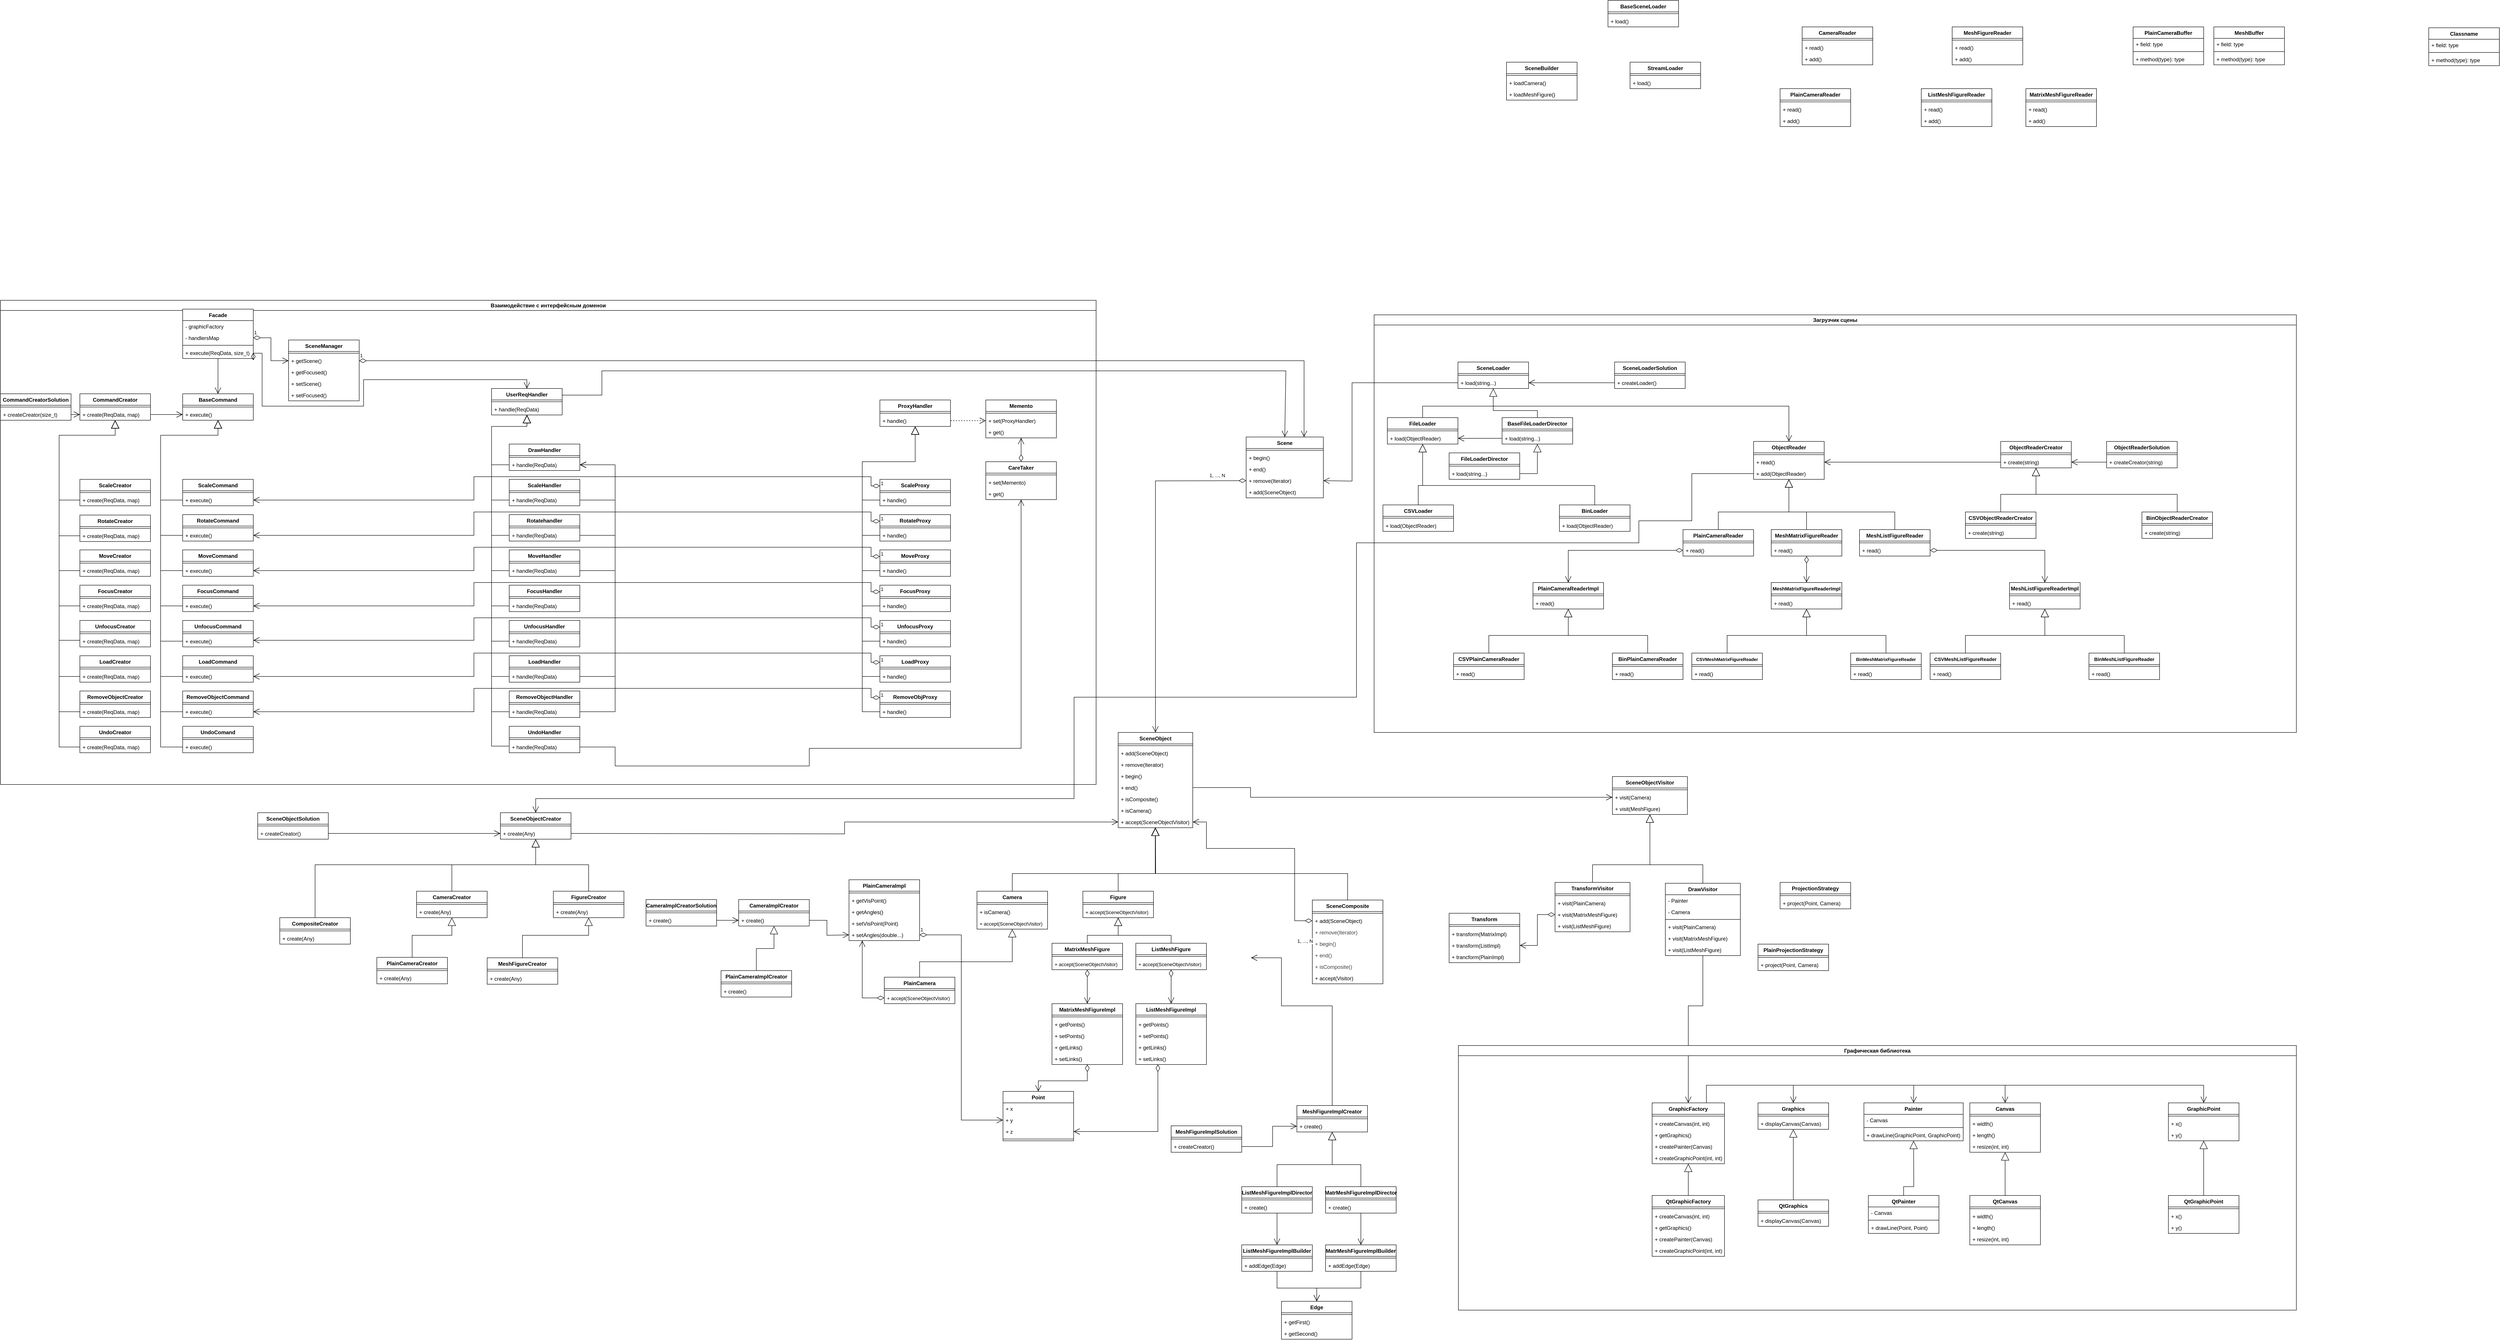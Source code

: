 <mxfile version="26.2.15">
  <diagram name="Страница — 1" id="dYysFnWKLeowgRQSrLby">
    <mxGraphModel dx="1236" dy="1510" grid="1" gridSize="10" guides="1" tooltips="1" connect="1" arrows="1" fold="1" page="1" pageScale="1" pageWidth="413" pageHeight="291" math="0" shadow="0">
      <root>
        <mxCell id="0" />
        <mxCell id="1" parent="0" />
        <mxCell id="sQOD2V_nnpGlvZUWsxHs-1" value="UserReqHandler" style="swimlane;fontStyle=1;align=center;verticalAlign=top;childLayout=stackLayout;horizontal=1;startSize=26;horizontalStack=0;resizeParent=1;resizeParentMax=0;resizeLast=0;collapsible=1;marginBottom=0;whiteSpace=wrap;html=1;" parent="1" vertex="1">
          <mxGeometry x="700" y="120" width="160" height="60" as="geometry" />
        </mxCell>
        <mxCell id="sQOD2V_nnpGlvZUWsxHs-3" value="" style="line;strokeWidth=1;fillColor=none;align=left;verticalAlign=middle;spacingTop=-1;spacingLeft=3;spacingRight=3;rotatable=0;labelPosition=right;points=[];portConstraint=eastwest;strokeColor=inherit;" parent="sQOD2V_nnpGlvZUWsxHs-1" vertex="1">
          <mxGeometry y="26" width="160" height="8" as="geometry" />
        </mxCell>
        <mxCell id="sQOD2V_nnpGlvZUWsxHs-4" value="+ handle(ReqData)" style="text;strokeColor=none;fillColor=none;align=left;verticalAlign=top;spacingLeft=4;spacingRight=4;overflow=hidden;rotatable=0;points=[[0,0.5],[1,0.5]];portConstraint=eastwest;whiteSpace=wrap;html=1;" parent="sQOD2V_nnpGlvZUWsxHs-1" vertex="1">
          <mxGeometry y="34" width="160" height="26" as="geometry" />
        </mxCell>
        <mxCell id="sQOD2V_nnpGlvZUWsxHs-29" value="SceneObject" style="swimlane;fontStyle=1;align=center;verticalAlign=top;childLayout=stackLayout;horizontal=1;startSize=26;horizontalStack=0;resizeParent=1;resizeParentMax=0;resizeLast=0;collapsible=1;marginBottom=0;whiteSpace=wrap;html=1;" parent="1" vertex="1">
          <mxGeometry x="2120" y="900" width="169" height="216" as="geometry" />
        </mxCell>
        <mxCell id="sQOD2V_nnpGlvZUWsxHs-31" value="" style="line;strokeWidth=1;fillColor=none;align=left;verticalAlign=middle;spacingTop=-1;spacingLeft=3;spacingRight=3;rotatable=0;labelPosition=right;points=[];portConstraint=eastwest;strokeColor=inherit;" parent="sQOD2V_nnpGlvZUWsxHs-29" vertex="1">
          <mxGeometry y="26" width="169" height="8" as="geometry" />
        </mxCell>
        <mxCell id="sQOD2V_nnpGlvZUWsxHs-32" value="+ add(SceneObject)" style="text;strokeColor=none;fillColor=none;align=left;verticalAlign=top;spacingLeft=4;spacingRight=4;overflow=hidden;rotatable=0;points=[[0,0.5],[1,0.5]];portConstraint=eastwest;whiteSpace=wrap;html=1;" parent="sQOD2V_nnpGlvZUWsxHs-29" vertex="1">
          <mxGeometry y="34" width="169" height="26" as="geometry" />
        </mxCell>
        <mxCell id="sQOD2V_nnpGlvZUWsxHs-34" value="+ remove(Iterator)" style="text;strokeColor=none;fillColor=none;align=left;verticalAlign=top;spacingLeft=4;spacingRight=4;overflow=hidden;rotatable=0;points=[[0,0.5],[1,0.5]];portConstraint=eastwest;whiteSpace=wrap;html=1;" parent="sQOD2V_nnpGlvZUWsxHs-29" vertex="1">
          <mxGeometry y="60" width="169" height="26" as="geometry" />
        </mxCell>
        <mxCell id="sQOD2V_nnpGlvZUWsxHs-33" value="+ begin()" style="text;strokeColor=none;fillColor=none;align=left;verticalAlign=top;spacingLeft=4;spacingRight=4;overflow=hidden;rotatable=0;points=[[0,0.5],[1,0.5]];portConstraint=eastwest;whiteSpace=wrap;html=1;" parent="sQOD2V_nnpGlvZUWsxHs-29" vertex="1">
          <mxGeometry y="86" width="169" height="26" as="geometry" />
        </mxCell>
        <mxCell id="sQOD2V_nnpGlvZUWsxHs-35" value="+ end()" style="text;strokeColor=none;fillColor=none;align=left;verticalAlign=top;spacingLeft=4;spacingRight=4;overflow=hidden;rotatable=0;points=[[0,0.5],[1,0.5]];portConstraint=eastwest;whiteSpace=wrap;html=1;" parent="sQOD2V_nnpGlvZUWsxHs-29" vertex="1">
          <mxGeometry y="112" width="169" height="26" as="geometry" />
        </mxCell>
        <mxCell id="sQOD2V_nnpGlvZUWsxHs-36" value="+ isComposite()" style="text;strokeColor=none;fillColor=none;align=left;verticalAlign=top;spacingLeft=4;spacingRight=4;overflow=hidden;rotatable=0;points=[[0,0.5],[1,0.5]];portConstraint=eastwest;whiteSpace=wrap;html=1;" parent="sQOD2V_nnpGlvZUWsxHs-29" vertex="1">
          <mxGeometry y="138" width="169" height="26" as="geometry" />
        </mxCell>
        <mxCell id="sQOD2V_nnpGlvZUWsxHs-187" value="+ isCamera()" style="text;strokeColor=none;fillColor=none;align=left;verticalAlign=top;spacingLeft=4;spacingRight=4;overflow=hidden;rotatable=0;points=[[0,0.5],[1,0.5]];portConstraint=eastwest;whiteSpace=wrap;html=1;" parent="sQOD2V_nnpGlvZUWsxHs-29" vertex="1">
          <mxGeometry y="164" width="169" height="26" as="geometry" />
        </mxCell>
        <mxCell id="sQOD2V_nnpGlvZUWsxHs-500" value="+ accept(SceneObjectVisitor)" style="text;strokeColor=none;fillColor=none;align=left;verticalAlign=top;spacingLeft=4;spacingRight=4;overflow=hidden;rotatable=0;points=[[0,0.5],[1,0.5]];portConstraint=eastwest;whiteSpace=wrap;html=1;" parent="sQOD2V_nnpGlvZUWsxHs-29" vertex="1">
          <mxGeometry y="190" width="169" height="26" as="geometry" />
        </mxCell>
        <mxCell id="sQOD2V_nnpGlvZUWsxHs-83" value="GraphicFactory" style="swimlane;fontStyle=1;align=center;verticalAlign=top;childLayout=stackLayout;horizontal=1;startSize=26;horizontalStack=0;resizeParent=1;resizeParentMax=0;resizeLast=0;collapsible=1;marginBottom=0;whiteSpace=wrap;html=1;" parent="1" vertex="1">
          <mxGeometry x="3330" y="1740" width="164" height="138" as="geometry" />
        </mxCell>
        <mxCell id="sQOD2V_nnpGlvZUWsxHs-85" value="" style="line;strokeWidth=1;fillColor=none;align=left;verticalAlign=middle;spacingTop=-1;spacingLeft=3;spacingRight=3;rotatable=0;labelPosition=right;points=[];portConstraint=eastwest;strokeColor=inherit;" parent="sQOD2V_nnpGlvZUWsxHs-83" vertex="1">
          <mxGeometry y="26" width="164" height="8" as="geometry" />
        </mxCell>
        <mxCell id="sQOD2V_nnpGlvZUWsxHs-86" value="+ createCanvas(int, int)" style="text;strokeColor=none;fillColor=none;align=left;verticalAlign=top;spacingLeft=4;spacingRight=4;overflow=hidden;rotatable=0;points=[[0,0.5],[1,0.5]];portConstraint=eastwest;whiteSpace=wrap;html=1;" parent="sQOD2V_nnpGlvZUWsxHs-83" vertex="1">
          <mxGeometry y="34" width="164" height="26" as="geometry" />
        </mxCell>
        <mxCell id="sQOD2V_nnpGlvZUWsxHs-87" value="+ getGraphics()" style="text;strokeColor=none;fillColor=none;align=left;verticalAlign=top;spacingLeft=4;spacingRight=4;overflow=hidden;rotatable=0;points=[[0,0.5],[1,0.5]];portConstraint=eastwest;whiteSpace=wrap;html=1;" parent="sQOD2V_nnpGlvZUWsxHs-83" vertex="1">
          <mxGeometry y="60" width="164" height="26" as="geometry" />
        </mxCell>
        <mxCell id="sQOD2V_nnpGlvZUWsxHs-88" value="+ createPainter(Canvas)" style="text;strokeColor=none;fillColor=none;align=left;verticalAlign=top;spacingLeft=4;spacingRight=4;overflow=hidden;rotatable=0;points=[[0,0.5],[1,0.5]];portConstraint=eastwest;whiteSpace=wrap;html=1;" parent="sQOD2V_nnpGlvZUWsxHs-83" vertex="1">
          <mxGeometry y="86" width="164" height="26" as="geometry" />
        </mxCell>
        <mxCell id="sQOD2V_nnpGlvZUWsxHs-1032" value="+ createGraphicPoint(int, int)" style="text;strokeColor=none;fillColor=none;align=left;verticalAlign=top;spacingLeft=4;spacingRight=4;overflow=hidden;rotatable=0;points=[[0,0.5],[1,0.5]];portConstraint=eastwest;whiteSpace=wrap;html=1;" parent="sQOD2V_nnpGlvZUWsxHs-83" vertex="1">
          <mxGeometry y="112" width="164" height="26" as="geometry" />
        </mxCell>
        <mxCell id="sQOD2V_nnpGlvZUWsxHs-89" value="Graphics" style="swimlane;fontStyle=1;align=center;verticalAlign=top;childLayout=stackLayout;horizontal=1;startSize=26;horizontalStack=0;resizeParent=1;resizeParentMax=0;resizeLast=0;collapsible=1;marginBottom=0;whiteSpace=wrap;html=1;" parent="1" vertex="1">
          <mxGeometry x="3570" y="1740" width="160" height="60" as="geometry" />
        </mxCell>
        <mxCell id="sQOD2V_nnpGlvZUWsxHs-91" value="" style="line;strokeWidth=1;fillColor=none;align=left;verticalAlign=middle;spacingTop=-1;spacingLeft=3;spacingRight=3;rotatable=0;labelPosition=right;points=[];portConstraint=eastwest;strokeColor=inherit;" parent="sQOD2V_nnpGlvZUWsxHs-89" vertex="1">
          <mxGeometry y="26" width="160" height="8" as="geometry" />
        </mxCell>
        <mxCell id="sQOD2V_nnpGlvZUWsxHs-92" value="+ displayCanvas(Canvas)" style="text;strokeColor=none;fillColor=none;align=left;verticalAlign=top;spacingLeft=4;spacingRight=4;overflow=hidden;rotatable=0;points=[[0,0.5],[1,0.5]];portConstraint=eastwest;whiteSpace=wrap;html=1;" parent="sQOD2V_nnpGlvZUWsxHs-89" vertex="1">
          <mxGeometry y="34" width="160" height="26" as="geometry" />
        </mxCell>
        <mxCell id="sQOD2V_nnpGlvZUWsxHs-93" value="Painter" style="swimlane;fontStyle=1;align=center;verticalAlign=top;childLayout=stackLayout;horizontal=1;startSize=26;horizontalStack=0;resizeParent=1;resizeParentMax=0;resizeLast=0;collapsible=1;marginBottom=0;whiteSpace=wrap;html=1;" parent="1" vertex="1">
          <mxGeometry x="3810" y="1740" width="225" height="86" as="geometry" />
        </mxCell>
        <mxCell id="sQOD2V_nnpGlvZUWsxHs-350" value="- Canvas" style="text;strokeColor=none;fillColor=none;align=left;verticalAlign=top;spacingLeft=4;spacingRight=4;overflow=hidden;rotatable=0;points=[[0,0.5],[1,0.5]];portConstraint=eastwest;whiteSpace=wrap;html=1;" parent="sQOD2V_nnpGlvZUWsxHs-93" vertex="1">
          <mxGeometry y="26" width="225" height="26" as="geometry" />
        </mxCell>
        <mxCell id="sQOD2V_nnpGlvZUWsxHs-95" value="" style="line;strokeWidth=1;fillColor=none;align=left;verticalAlign=middle;spacingTop=-1;spacingLeft=3;spacingRight=3;rotatable=0;labelPosition=right;points=[];portConstraint=eastwest;strokeColor=inherit;" parent="sQOD2V_nnpGlvZUWsxHs-93" vertex="1">
          <mxGeometry y="52" width="225" height="8" as="geometry" />
        </mxCell>
        <mxCell id="sQOD2V_nnpGlvZUWsxHs-309" value="+ drawLine(GraphicPoint, GraphicPoint)" style="text;strokeColor=none;fillColor=none;align=left;verticalAlign=top;spacingLeft=4;spacingRight=4;overflow=hidden;rotatable=0;points=[[0,0.5],[1,0.5]];portConstraint=eastwest;whiteSpace=wrap;html=1;" parent="sQOD2V_nnpGlvZUWsxHs-93" vertex="1">
          <mxGeometry y="60" width="225" height="26" as="geometry" />
        </mxCell>
        <mxCell id="sQOD2V_nnpGlvZUWsxHs-99" value="Canvas" style="swimlane;fontStyle=1;align=center;verticalAlign=top;childLayout=stackLayout;horizontal=1;startSize=26;horizontalStack=0;resizeParent=1;resizeParentMax=0;resizeLast=0;collapsible=1;marginBottom=0;whiteSpace=wrap;html=1;" parent="1" vertex="1">
          <mxGeometry x="4050" y="1740" width="160" height="112" as="geometry" />
        </mxCell>
        <mxCell id="sQOD2V_nnpGlvZUWsxHs-100" value="" style="line;strokeWidth=1;fillColor=none;align=left;verticalAlign=middle;spacingTop=-1;spacingLeft=3;spacingRight=3;rotatable=0;labelPosition=right;points=[];portConstraint=eastwest;strokeColor=inherit;" parent="sQOD2V_nnpGlvZUWsxHs-99" vertex="1">
          <mxGeometry y="26" width="160" height="8" as="geometry" />
        </mxCell>
        <mxCell id="sQOD2V_nnpGlvZUWsxHs-101" value="+ width()" style="text;strokeColor=none;fillColor=none;align=left;verticalAlign=top;spacingLeft=4;spacingRight=4;overflow=hidden;rotatable=0;points=[[0,0.5],[1,0.5]];portConstraint=eastwest;whiteSpace=wrap;html=1;" parent="sQOD2V_nnpGlvZUWsxHs-99" vertex="1">
          <mxGeometry y="34" width="160" height="26" as="geometry" />
        </mxCell>
        <mxCell id="sQOD2V_nnpGlvZUWsxHs-103" value="+ length()" style="text;strokeColor=none;fillColor=none;align=left;verticalAlign=top;spacingLeft=4;spacingRight=4;overflow=hidden;rotatable=0;points=[[0,0.5],[1,0.5]];portConstraint=eastwest;whiteSpace=wrap;html=1;" parent="sQOD2V_nnpGlvZUWsxHs-99" vertex="1">
          <mxGeometry y="60" width="160" height="26" as="geometry" />
        </mxCell>
        <mxCell id="sQOD2V_nnpGlvZUWsxHs-104" value="+ resize(int, int)" style="text;strokeColor=none;fillColor=none;align=left;verticalAlign=top;spacingLeft=4;spacingRight=4;overflow=hidden;rotatable=0;points=[[0,0.5],[1,0.5]];portConstraint=eastwest;whiteSpace=wrap;html=1;" parent="sQOD2V_nnpGlvZUWsxHs-99" vertex="1">
          <mxGeometry y="86" width="160" height="26" as="geometry" />
        </mxCell>
        <mxCell id="sQOD2V_nnpGlvZUWsxHs-110" value="" style="endArrow=open;endFill=1;endSize=12;html=1;rounded=0;exitX=0.75;exitY=0;exitDx=0;exitDy=0;entryX=0.5;entryY=0;entryDx=0;entryDy=0;" parent="1" source="sQOD2V_nnpGlvZUWsxHs-83" target="sQOD2V_nnpGlvZUWsxHs-89" edge="1">
          <mxGeometry width="160" relative="1" as="geometry">
            <mxPoint x="3450" y="1660" as="sourcePoint" />
            <mxPoint x="3650" y="1700" as="targetPoint" />
            <Array as="points">
              <mxPoint x="3453" y="1700" />
              <mxPoint x="3650" y="1700" />
            </Array>
          </mxGeometry>
        </mxCell>
        <mxCell id="sQOD2V_nnpGlvZUWsxHs-111" value="" style="endArrow=open;endFill=1;endSize=12;html=1;rounded=0;exitX=0.75;exitY=0;exitDx=0;exitDy=0;entryX=0.5;entryY=0;entryDx=0;entryDy=0;" parent="1" source="sQOD2V_nnpGlvZUWsxHs-83" target="sQOD2V_nnpGlvZUWsxHs-93" edge="1">
          <mxGeometry width="160" relative="1" as="geometry">
            <mxPoint x="3630" y="1810" as="sourcePoint" />
            <mxPoint x="3790" y="1810" as="targetPoint" />
            <Array as="points">
              <mxPoint x="3453" y="1700" />
              <mxPoint x="3923" y="1700" />
            </Array>
          </mxGeometry>
        </mxCell>
        <mxCell id="sQOD2V_nnpGlvZUWsxHs-112" value="" style="endArrow=open;endFill=1;endSize=12;html=1;rounded=0;exitX=0.75;exitY=0;exitDx=0;exitDy=0;entryX=0.5;entryY=0;entryDx=0;entryDy=0;" parent="1" source="sQOD2V_nnpGlvZUWsxHs-83" target="sQOD2V_nnpGlvZUWsxHs-99" edge="1">
          <mxGeometry width="160" relative="1" as="geometry">
            <mxPoint x="3770" y="1860" as="sourcePoint" />
            <mxPoint x="3930" y="1860" as="targetPoint" />
            <Array as="points">
              <mxPoint x="3453" y="1700" />
              <mxPoint x="4130" y="1700" />
            </Array>
          </mxGeometry>
        </mxCell>
        <mxCell id="sQOD2V_nnpGlvZUWsxHs-114" value="DrawHandler" style="swimlane;fontStyle=1;align=center;verticalAlign=top;childLayout=stackLayout;horizontal=1;startSize=26;horizontalStack=0;resizeParent=1;resizeParentMax=0;resizeLast=0;collapsible=1;marginBottom=0;whiteSpace=wrap;html=1;" parent="1" vertex="1">
          <mxGeometry x="740" y="246" width="160" height="60" as="geometry" />
        </mxCell>
        <mxCell id="sQOD2V_nnpGlvZUWsxHs-116" value="" style="line;strokeWidth=1;fillColor=none;align=left;verticalAlign=middle;spacingTop=-1;spacingLeft=3;spacingRight=3;rotatable=0;labelPosition=right;points=[];portConstraint=eastwest;strokeColor=inherit;" parent="sQOD2V_nnpGlvZUWsxHs-114" vertex="1">
          <mxGeometry y="26" width="160" height="8" as="geometry" />
        </mxCell>
        <mxCell id="sQOD2V_nnpGlvZUWsxHs-117" value="+ handle(ReqData)" style="text;strokeColor=none;fillColor=none;align=left;verticalAlign=top;spacingLeft=4;spacingRight=4;overflow=hidden;rotatable=0;points=[[0,0.5],[1,0.5]];portConstraint=eastwest;whiteSpace=wrap;html=1;" parent="sQOD2V_nnpGlvZUWsxHs-114" vertex="1">
          <mxGeometry y="34" width="160" height="26" as="geometry" />
        </mxCell>
        <mxCell id="sQOD2V_nnpGlvZUWsxHs-123" value="ScaleHandler" style="swimlane;fontStyle=1;align=center;verticalAlign=top;childLayout=stackLayout;horizontal=1;startSize=26;horizontalStack=0;resizeParent=1;resizeParentMax=0;resizeLast=0;collapsible=1;marginBottom=0;whiteSpace=wrap;html=1;" parent="1" vertex="1">
          <mxGeometry x="740" y="326" width="160" height="60" as="geometry" />
        </mxCell>
        <mxCell id="sQOD2V_nnpGlvZUWsxHs-124" value="" style="line;strokeWidth=1;fillColor=none;align=left;verticalAlign=middle;spacingTop=-1;spacingLeft=3;spacingRight=3;rotatable=0;labelPosition=right;points=[];portConstraint=eastwest;strokeColor=inherit;" parent="sQOD2V_nnpGlvZUWsxHs-123" vertex="1">
          <mxGeometry y="26" width="160" height="8" as="geometry" />
        </mxCell>
        <mxCell id="sQOD2V_nnpGlvZUWsxHs-125" value="+ handle(ReqData)" style="text;strokeColor=none;fillColor=none;align=left;verticalAlign=top;spacingLeft=4;spacingRight=4;overflow=hidden;rotatable=0;points=[[0,0.5],[1,0.5]];portConstraint=eastwest;whiteSpace=wrap;html=1;" parent="sQOD2V_nnpGlvZUWsxHs-123" vertex="1">
          <mxGeometry y="34" width="160" height="26" as="geometry" />
        </mxCell>
        <mxCell id="sQOD2V_nnpGlvZUWsxHs-126" value="Rotatehandler" style="swimlane;fontStyle=1;align=center;verticalAlign=top;childLayout=stackLayout;horizontal=1;startSize=26;horizontalStack=0;resizeParent=1;resizeParentMax=0;resizeLast=0;collapsible=1;marginBottom=0;whiteSpace=wrap;html=1;" parent="1" vertex="1">
          <mxGeometry x="740" y="406" width="160" height="60" as="geometry" />
        </mxCell>
        <mxCell id="sQOD2V_nnpGlvZUWsxHs-127" value="" style="line;strokeWidth=1;fillColor=none;align=left;verticalAlign=middle;spacingTop=-1;spacingLeft=3;spacingRight=3;rotatable=0;labelPosition=right;points=[];portConstraint=eastwest;strokeColor=inherit;" parent="sQOD2V_nnpGlvZUWsxHs-126" vertex="1">
          <mxGeometry y="26" width="160" height="8" as="geometry" />
        </mxCell>
        <mxCell id="sQOD2V_nnpGlvZUWsxHs-128" value="+ handle(ReqData)" style="text;strokeColor=none;fillColor=none;align=left;verticalAlign=top;spacingLeft=4;spacingRight=4;overflow=hidden;rotatable=0;points=[[0,0.5],[1,0.5]];portConstraint=eastwest;whiteSpace=wrap;html=1;" parent="sQOD2V_nnpGlvZUWsxHs-126" vertex="1">
          <mxGeometry y="34" width="160" height="26" as="geometry" />
        </mxCell>
        <mxCell id="sQOD2V_nnpGlvZUWsxHs-129" value="MoveHandler" style="swimlane;fontStyle=1;align=center;verticalAlign=top;childLayout=stackLayout;horizontal=1;startSize=26;horizontalStack=0;resizeParent=1;resizeParentMax=0;resizeLast=0;collapsible=1;marginBottom=0;whiteSpace=wrap;html=1;" parent="1" vertex="1">
          <mxGeometry x="740" y="486" width="160" height="60" as="geometry" />
        </mxCell>
        <mxCell id="sQOD2V_nnpGlvZUWsxHs-130" value="" style="line;strokeWidth=1;fillColor=none;align=left;verticalAlign=middle;spacingTop=-1;spacingLeft=3;spacingRight=3;rotatable=0;labelPosition=right;points=[];portConstraint=eastwest;strokeColor=inherit;" parent="sQOD2V_nnpGlvZUWsxHs-129" vertex="1">
          <mxGeometry y="26" width="160" height="8" as="geometry" />
        </mxCell>
        <mxCell id="sQOD2V_nnpGlvZUWsxHs-131" value="+ handle(ReqData)" style="text;strokeColor=none;fillColor=none;align=left;verticalAlign=top;spacingLeft=4;spacingRight=4;overflow=hidden;rotatable=0;points=[[0,0.5],[1,0.5]];portConstraint=eastwest;whiteSpace=wrap;html=1;" parent="sQOD2V_nnpGlvZUWsxHs-129" vertex="1">
          <mxGeometry y="34" width="160" height="26" as="geometry" />
        </mxCell>
        <mxCell id="sQOD2V_nnpGlvZUWsxHs-132" value="FocusHandler" style="swimlane;fontStyle=1;align=center;verticalAlign=top;childLayout=stackLayout;horizontal=1;startSize=26;horizontalStack=0;resizeParent=1;resizeParentMax=0;resizeLast=0;collapsible=1;marginBottom=0;whiteSpace=wrap;html=1;" parent="1" vertex="1">
          <mxGeometry x="740" y="566" width="160" height="60" as="geometry" />
        </mxCell>
        <mxCell id="sQOD2V_nnpGlvZUWsxHs-133" value="" style="line;strokeWidth=1;fillColor=none;align=left;verticalAlign=middle;spacingTop=-1;spacingLeft=3;spacingRight=3;rotatable=0;labelPosition=right;points=[];portConstraint=eastwest;strokeColor=inherit;" parent="sQOD2V_nnpGlvZUWsxHs-132" vertex="1">
          <mxGeometry y="26" width="160" height="8" as="geometry" />
        </mxCell>
        <mxCell id="sQOD2V_nnpGlvZUWsxHs-134" value="+ handle(ReqData)" style="text;strokeColor=none;fillColor=none;align=left;verticalAlign=top;spacingLeft=4;spacingRight=4;overflow=hidden;rotatable=0;points=[[0,0.5],[1,0.5]];portConstraint=eastwest;whiteSpace=wrap;html=1;" parent="sQOD2V_nnpGlvZUWsxHs-132" vertex="1">
          <mxGeometry y="34" width="160" height="26" as="geometry" />
        </mxCell>
        <mxCell id="sQOD2V_nnpGlvZUWsxHs-135" value="UnfocusHandler" style="swimlane;fontStyle=1;align=center;verticalAlign=top;childLayout=stackLayout;horizontal=1;startSize=26;horizontalStack=0;resizeParent=1;resizeParentMax=0;resizeLast=0;collapsible=1;marginBottom=0;whiteSpace=wrap;html=1;" parent="1" vertex="1">
          <mxGeometry x="740" y="646" width="160" height="60" as="geometry" />
        </mxCell>
        <mxCell id="sQOD2V_nnpGlvZUWsxHs-136" value="" style="line;strokeWidth=1;fillColor=none;align=left;verticalAlign=middle;spacingTop=-1;spacingLeft=3;spacingRight=3;rotatable=0;labelPosition=right;points=[];portConstraint=eastwest;strokeColor=inherit;" parent="sQOD2V_nnpGlvZUWsxHs-135" vertex="1">
          <mxGeometry y="26" width="160" height="8" as="geometry" />
        </mxCell>
        <mxCell id="sQOD2V_nnpGlvZUWsxHs-137" value="+ handle(ReqData)" style="text;strokeColor=none;fillColor=none;align=left;verticalAlign=top;spacingLeft=4;spacingRight=4;overflow=hidden;rotatable=0;points=[[0,0.5],[1,0.5]];portConstraint=eastwest;whiteSpace=wrap;html=1;" parent="sQOD2V_nnpGlvZUWsxHs-135" vertex="1">
          <mxGeometry y="34" width="160" height="26" as="geometry" />
        </mxCell>
        <mxCell id="sQOD2V_nnpGlvZUWsxHs-138" value="LoadHandler" style="swimlane;fontStyle=1;align=center;verticalAlign=top;childLayout=stackLayout;horizontal=1;startSize=26;horizontalStack=0;resizeParent=1;resizeParentMax=0;resizeLast=0;collapsible=1;marginBottom=0;whiteSpace=wrap;html=1;" parent="1" vertex="1">
          <mxGeometry x="740" y="726" width="160" height="60" as="geometry" />
        </mxCell>
        <mxCell id="sQOD2V_nnpGlvZUWsxHs-139" value="" style="line;strokeWidth=1;fillColor=none;align=left;verticalAlign=middle;spacingTop=-1;spacingLeft=3;spacingRight=3;rotatable=0;labelPosition=right;points=[];portConstraint=eastwest;strokeColor=inherit;" parent="sQOD2V_nnpGlvZUWsxHs-138" vertex="1">
          <mxGeometry y="26" width="160" height="8" as="geometry" />
        </mxCell>
        <mxCell id="sQOD2V_nnpGlvZUWsxHs-140" value="+ handle(ReqData)" style="text;strokeColor=none;fillColor=none;align=left;verticalAlign=top;spacingLeft=4;spacingRight=4;overflow=hidden;rotatable=0;points=[[0,0.5],[1,0.5]];portConstraint=eastwest;whiteSpace=wrap;html=1;" parent="sQOD2V_nnpGlvZUWsxHs-138" vertex="1">
          <mxGeometry y="34" width="160" height="26" as="geometry" />
        </mxCell>
        <mxCell id="sQOD2V_nnpGlvZUWsxHs-141" value="" style="endArrow=block;endSize=16;endFill=0;html=1;rounded=0;exitX=0;exitY=0.5;exitDx=0;exitDy=0;entryX=0.5;entryY=1;entryDx=0;entryDy=0;entryPerimeter=0;" parent="1" source="sQOD2V_nnpGlvZUWsxHs-117" target="sQOD2V_nnpGlvZUWsxHs-4" edge="1">
          <mxGeometry width="160" relative="1" as="geometry">
            <mxPoint x="530" y="316" as="sourcePoint" />
            <mxPoint x="780" y="176" as="targetPoint" />
            <Array as="points">
              <mxPoint x="700" y="293" />
              <mxPoint x="700" y="206" />
              <mxPoint x="780" y="206" />
            </Array>
          </mxGeometry>
        </mxCell>
        <mxCell id="sQOD2V_nnpGlvZUWsxHs-143" value="" style="endArrow=block;endSize=16;endFill=0;html=1;rounded=0;exitX=0;exitY=0.5;exitDx=0;exitDy=0;entryX=0.501;entryY=1.005;entryDx=0;entryDy=0;entryPerimeter=0;" parent="1" source="sQOD2V_nnpGlvZUWsxHs-125" target="sQOD2V_nnpGlvZUWsxHs-4" edge="1">
          <mxGeometry width="160" relative="1" as="geometry">
            <mxPoint x="530" y="366" as="sourcePoint" />
            <mxPoint x="770" y="166" as="targetPoint" />
            <Array as="points">
              <mxPoint x="700" y="373" />
              <mxPoint x="700" y="206" />
              <mxPoint x="780" y="206" />
            </Array>
          </mxGeometry>
        </mxCell>
        <mxCell id="sQOD2V_nnpGlvZUWsxHs-144" value="" style="endArrow=block;endSize=16;endFill=0;html=1;rounded=0;exitX=0;exitY=0.5;exitDx=0;exitDy=0;entryX=0.503;entryY=1;entryDx=0;entryDy=0;entryPerimeter=0;" parent="1" source="sQOD2V_nnpGlvZUWsxHs-128" target="sQOD2V_nnpGlvZUWsxHs-4" edge="1">
          <mxGeometry width="160" relative="1" as="geometry">
            <mxPoint x="550" y="386" as="sourcePoint" />
            <mxPoint x="770" y="166" as="targetPoint" />
            <Array as="points">
              <mxPoint x="700" y="453" />
              <mxPoint x="700" y="206" />
              <mxPoint x="780" y="206" />
            </Array>
          </mxGeometry>
        </mxCell>
        <mxCell id="sQOD2V_nnpGlvZUWsxHs-145" value="" style="endArrow=block;endSize=16;endFill=0;html=1;rounded=0;exitX=0;exitY=0.5;exitDx=0;exitDy=0;entryX=0.502;entryY=0.999;entryDx=0;entryDy=0;entryPerimeter=0;" parent="1" source="sQOD2V_nnpGlvZUWsxHs-131" target="sQOD2V_nnpGlvZUWsxHs-4" edge="1">
          <mxGeometry width="160" relative="1" as="geometry">
            <mxPoint x="500" y="526" as="sourcePoint" />
            <mxPoint x="770" y="166" as="targetPoint" />
            <Array as="points">
              <mxPoint x="700" y="533" />
              <mxPoint x="700" y="206" />
              <mxPoint x="780" y="206" />
            </Array>
          </mxGeometry>
        </mxCell>
        <mxCell id="sQOD2V_nnpGlvZUWsxHs-147" value="" style="endArrow=block;endSize=16;endFill=0;html=1;rounded=0;exitX=0;exitY=0.5;exitDx=0;exitDy=0;entryX=0.503;entryY=1.003;entryDx=0;entryDy=0;entryPerimeter=0;" parent="1" source="sQOD2V_nnpGlvZUWsxHs-134" target="sQOD2V_nnpGlvZUWsxHs-4" edge="1">
          <mxGeometry width="160" relative="1" as="geometry">
            <mxPoint x="470" y="506" as="sourcePoint" />
            <mxPoint x="770" y="166" as="targetPoint" />
            <Array as="points">
              <mxPoint x="700" y="613" />
              <mxPoint x="700" y="206" />
              <mxPoint x="780" y="206" />
            </Array>
          </mxGeometry>
        </mxCell>
        <mxCell id="sQOD2V_nnpGlvZUWsxHs-148" value="" style="endArrow=block;endSize=16;endFill=0;html=1;rounded=0;exitX=0;exitY=0.5;exitDx=0;exitDy=0;entryX=0.501;entryY=1.003;entryDx=0;entryDy=0;entryPerimeter=0;" parent="1" source="sQOD2V_nnpGlvZUWsxHs-137" target="sQOD2V_nnpGlvZUWsxHs-4" edge="1">
          <mxGeometry width="160" relative="1" as="geometry">
            <mxPoint x="410" y="566" as="sourcePoint" />
            <mxPoint x="770" y="166" as="targetPoint" />
            <Array as="points">
              <mxPoint x="700" y="693" />
              <mxPoint x="700" y="206" />
              <mxPoint x="780" y="206" />
            </Array>
          </mxGeometry>
        </mxCell>
        <mxCell id="sQOD2V_nnpGlvZUWsxHs-149" value="" style="endArrow=block;endSize=16;endFill=0;html=1;rounded=0;exitX=0;exitY=0.5;exitDx=0;exitDy=0;entryX=0.502;entryY=1.003;entryDx=0;entryDy=0;entryPerimeter=0;" parent="1" source="sQOD2V_nnpGlvZUWsxHs-140" target="sQOD2V_nnpGlvZUWsxHs-4" edge="1">
          <mxGeometry width="160" relative="1" as="geometry">
            <mxPoint x="420" y="576" as="sourcePoint" />
            <mxPoint x="790" y="176" as="targetPoint" />
            <Array as="points">
              <mxPoint x="700" y="773" />
              <mxPoint x="700" y="206" />
              <mxPoint x="780" y="206" />
            </Array>
          </mxGeometry>
        </mxCell>
        <mxCell id="sQOD2V_nnpGlvZUWsxHs-152" value="" style="endArrow=open;endFill=1;endSize=12;html=1;rounded=0;exitX=1;exitY=0.5;exitDx=0;exitDy=0;entryX=1;entryY=0.5;entryDx=0;entryDy=0;" parent="1" source="sQOD2V_nnpGlvZUWsxHs-125" target="sQOD2V_nnpGlvZUWsxHs-117" edge="1">
          <mxGeometry width="160" relative="1" as="geometry">
            <mxPoint x="910" y="366" as="sourcePoint" />
            <mxPoint x="980" y="286" as="targetPoint" />
            <Array as="points">
              <mxPoint x="980" y="373" />
              <mxPoint x="980" y="293" />
            </Array>
          </mxGeometry>
        </mxCell>
        <mxCell id="sQOD2V_nnpGlvZUWsxHs-153" value="" style="endArrow=open;endFill=1;endSize=12;html=1;rounded=0;exitX=1;exitY=0.5;exitDx=0;exitDy=0;entryX=1;entryY=0.5;entryDx=0;entryDy=0;" parent="1" source="sQOD2V_nnpGlvZUWsxHs-128" target="sQOD2V_nnpGlvZUWsxHs-117" edge="1">
          <mxGeometry width="160" relative="1" as="geometry">
            <mxPoint x="920" y="435.62" as="sourcePoint" />
            <mxPoint x="980" y="286" as="targetPoint" />
            <Array as="points">
              <mxPoint x="980" y="453" />
              <mxPoint x="980" y="293" />
            </Array>
          </mxGeometry>
        </mxCell>
        <mxCell id="sQOD2V_nnpGlvZUWsxHs-154" value="" style="endArrow=open;endFill=1;endSize=12;html=1;rounded=0;exitX=1;exitY=0.5;exitDx=0;exitDy=0;entryX=1;entryY=0.5;entryDx=0;entryDy=0;" parent="1" source="sQOD2V_nnpGlvZUWsxHs-131" target="sQOD2V_nnpGlvZUWsxHs-117" edge="1">
          <mxGeometry width="160" relative="1" as="geometry">
            <mxPoint x="940" y="526" as="sourcePoint" />
            <mxPoint x="980" y="256" as="targetPoint" />
            <Array as="points">
              <mxPoint x="980" y="533" />
              <mxPoint x="980" y="293" />
            </Array>
          </mxGeometry>
        </mxCell>
        <mxCell id="sQOD2V_nnpGlvZUWsxHs-157" value="" style="endArrow=open;endFill=1;endSize=12;html=1;rounded=0;exitX=1;exitY=0.5;exitDx=0;exitDy=0;entryX=1;entryY=0.5;entryDx=0;entryDy=0;" parent="1" source="sQOD2V_nnpGlvZUWsxHs-140" target="sQOD2V_nnpGlvZUWsxHs-117" edge="1">
          <mxGeometry width="160" relative="1" as="geometry">
            <mxPoint x="1000" y="755.62" as="sourcePoint" />
            <mxPoint x="1160" y="755.62" as="targetPoint" />
            <Array as="points">
              <mxPoint x="980" y="773" />
              <mxPoint x="980" y="293" />
            </Array>
          </mxGeometry>
        </mxCell>
        <mxCell id="sQOD2V_nnpGlvZUWsxHs-188" value="Camera" style="swimlane;fontStyle=1;align=center;verticalAlign=top;childLayout=stackLayout;horizontal=1;startSize=26;horizontalStack=0;resizeParent=1;resizeParentMax=0;resizeLast=0;collapsible=1;marginBottom=0;whiteSpace=wrap;html=1;" parent="1" vertex="1">
          <mxGeometry x="1800" y="1260" width="160" height="86" as="geometry" />
        </mxCell>
        <mxCell id="sQOD2V_nnpGlvZUWsxHs-190" value="" style="line;strokeWidth=1;fillColor=none;align=left;verticalAlign=middle;spacingTop=-1;spacingLeft=3;spacingRight=3;rotatable=0;labelPosition=right;points=[];portConstraint=eastwest;strokeColor=inherit;" parent="sQOD2V_nnpGlvZUWsxHs-188" vertex="1">
          <mxGeometry y="26" width="160" height="8" as="geometry" />
        </mxCell>
        <mxCell id="sQOD2V_nnpGlvZUWsxHs-198" value="+ isCamera()" style="text;strokeColor=none;fillColor=none;align=left;verticalAlign=top;spacingLeft=4;spacingRight=4;overflow=hidden;rotatable=0;points=[[0,0.5],[1,0.5]];portConstraint=eastwest;whiteSpace=wrap;html=1;" parent="sQOD2V_nnpGlvZUWsxHs-188" vertex="1">
          <mxGeometry y="34" width="160" height="26" as="geometry" />
        </mxCell>
        <mxCell id="sQOD2V_nnpGlvZUWsxHs-501" value="&lt;span style=&quot;font-size: 11px;&quot;&gt;+ accept(SceneObjectVisitor)&lt;/span&gt;" style="text;strokeColor=none;fillColor=none;align=left;verticalAlign=top;spacingLeft=4;spacingRight=4;overflow=hidden;rotatable=0;points=[[0,0.5],[1,0.5]];portConstraint=eastwest;whiteSpace=wrap;html=1;" parent="sQOD2V_nnpGlvZUWsxHs-188" vertex="1">
          <mxGeometry y="60" width="160" height="26" as="geometry" />
        </mxCell>
        <mxCell id="sQOD2V_nnpGlvZUWsxHs-205" value="Figure" style="swimlane;fontStyle=1;align=center;verticalAlign=top;childLayout=stackLayout;horizontal=1;startSize=26;horizontalStack=0;resizeParent=1;resizeParentMax=0;resizeLast=0;collapsible=1;marginBottom=0;whiteSpace=wrap;html=1;" parent="1" vertex="1">
          <mxGeometry x="2040" y="1260" width="160" height="60" as="geometry" />
        </mxCell>
        <mxCell id="sQOD2V_nnpGlvZUWsxHs-207" value="" style="line;strokeWidth=1;fillColor=none;align=left;verticalAlign=middle;spacingTop=-1;spacingLeft=3;spacingRight=3;rotatable=0;labelPosition=right;points=[];portConstraint=eastwest;strokeColor=inherit;" parent="sQOD2V_nnpGlvZUWsxHs-205" vertex="1">
          <mxGeometry y="26" width="160" height="8" as="geometry" />
        </mxCell>
        <mxCell id="sQOD2V_nnpGlvZUWsxHs-503" value="&lt;font style=&quot;font-size: 11px;&quot;&gt;+ accept(SceneObjectVisitor)&lt;/font&gt;" style="text;strokeColor=none;fillColor=none;align=left;verticalAlign=top;spacingLeft=4;spacingRight=4;overflow=hidden;rotatable=0;points=[[0,0.5],[1,0.5]];portConstraint=eastwest;whiteSpace=wrap;html=1;" parent="sQOD2V_nnpGlvZUWsxHs-205" vertex="1">
          <mxGeometry y="34" width="160" height="26" as="geometry" />
        </mxCell>
        <mxCell id="sQOD2V_nnpGlvZUWsxHs-211" value="SceneComposite" style="swimlane;fontStyle=1;align=center;verticalAlign=top;childLayout=stackLayout;horizontal=1;startSize=26;horizontalStack=0;resizeParent=1;resizeParentMax=0;resizeLast=0;collapsible=1;marginBottom=0;whiteSpace=wrap;html=1;" parent="1" vertex="1">
          <mxGeometry x="2560" y="1280" width="160" height="190" as="geometry" />
        </mxCell>
        <mxCell id="sQOD2V_nnpGlvZUWsxHs-213" value="" style="line;strokeWidth=1;fillColor=none;align=left;verticalAlign=middle;spacingTop=-1;spacingLeft=3;spacingRight=3;rotatable=0;labelPosition=right;points=[];portConstraint=eastwest;strokeColor=inherit;" parent="sQOD2V_nnpGlvZUWsxHs-211" vertex="1">
          <mxGeometry y="26" width="160" height="8" as="geometry" />
        </mxCell>
        <mxCell id="sQOD2V_nnpGlvZUWsxHs-214" value="+ add(SceneObject)" style="text;strokeColor=none;fillColor=none;align=left;verticalAlign=top;spacingLeft=4;spacingRight=4;overflow=hidden;rotatable=0;points=[[0,0.5],[1,0.5]];portConstraint=eastwest;whiteSpace=wrap;html=1;" parent="sQOD2V_nnpGlvZUWsxHs-211" vertex="1">
          <mxGeometry y="34" width="160" height="26" as="geometry" />
        </mxCell>
        <mxCell id="sQOD2V_nnpGlvZUWsxHs-215" value="&lt;span style=&quot;font-family: Helvetica; font-size: 12px; font-style: normal; font-variant-ligatures: normal; font-variant-caps: normal; font-weight: 400; letter-spacing: normal; orphans: 2; text-align: left; text-indent: 0px; text-transform: none; widows: 2; word-spacing: 0px; -webkit-text-stroke-width: 0px; white-space: normal; text-decoration-thickness: initial; text-decoration-style: initial; text-decoration-color: initial; float: none; display: inline !important;&quot;&gt;&lt;font style=&quot;color: rgb(64, 64, 64);&quot;&gt;+ remove(Iterator)&lt;/font&gt;&lt;/span&gt;" style="text;strokeColor=none;fillColor=none;align=left;verticalAlign=top;spacingLeft=4;spacingRight=4;overflow=hidden;rotatable=0;points=[[0,0.5],[1,0.5]];portConstraint=eastwest;whiteSpace=wrap;html=1;" parent="sQOD2V_nnpGlvZUWsxHs-211" vertex="1">
          <mxGeometry y="60" width="160" height="26" as="geometry" />
        </mxCell>
        <mxCell id="sQOD2V_nnpGlvZUWsxHs-216" value="&lt;span style=&quot;font-family: Helvetica; font-size: 12px; font-style: normal; font-variant-ligatures: normal; font-variant-caps: normal; font-weight: 400; letter-spacing: normal; orphans: 2; text-align: left; text-indent: 0px; text-transform: none; widows: 2; word-spacing: 0px; -webkit-text-stroke-width: 0px; white-space: normal; text-decoration-thickness: initial; text-decoration-style: initial; text-decoration-color: initial; float: none; display: inline !important;&quot;&gt;&lt;font style=&quot;color: rgb(64, 64, 64);&quot;&gt;+ begin()&lt;/font&gt;&lt;/span&gt;" style="text;strokeColor=none;fillColor=none;align=left;verticalAlign=top;spacingLeft=4;spacingRight=4;overflow=hidden;rotatable=0;points=[[0,0.5],[1,0.5]];portConstraint=eastwest;whiteSpace=wrap;html=1;" parent="sQOD2V_nnpGlvZUWsxHs-211" vertex="1">
          <mxGeometry y="86" width="160" height="26" as="geometry" />
        </mxCell>
        <mxCell id="sQOD2V_nnpGlvZUWsxHs-219" value="&lt;span style=&quot;font-family: Helvetica; font-size: 12px; font-style: normal; font-variant-ligatures: normal; font-variant-caps: normal; font-weight: 400; letter-spacing: normal; orphans: 2; text-align: left; text-indent: 0px; text-transform: none; widows: 2; word-spacing: 0px; -webkit-text-stroke-width: 0px; white-space: normal; text-decoration-thickness: initial; text-decoration-style: initial; text-decoration-color: initial; float: none; display: inline !important;&quot;&gt;&lt;font style=&quot;color: rgb(64, 64, 64);&quot;&gt;+ end()&lt;/font&gt;&lt;/span&gt;" style="text;strokeColor=none;fillColor=none;align=left;verticalAlign=top;spacingLeft=4;spacingRight=4;overflow=hidden;rotatable=0;points=[[0,0.5],[1,0.5]];portConstraint=eastwest;whiteSpace=wrap;html=1;" parent="sQOD2V_nnpGlvZUWsxHs-211" vertex="1">
          <mxGeometry y="112" width="160" height="26" as="geometry" />
        </mxCell>
        <mxCell id="sQOD2V_nnpGlvZUWsxHs-218" value="&lt;span style=&quot;font-family: Helvetica; font-size: 12px; font-style: normal; font-variant-ligatures: normal; font-variant-caps: normal; font-weight: 400; letter-spacing: normal; orphans: 2; text-align: left; text-indent: 0px; text-transform: none; widows: 2; word-spacing: 0px; -webkit-text-stroke-width: 0px; white-space: normal; text-decoration-thickness: initial; text-decoration-style: initial; text-decoration-color: initial; float: none; display: inline !important;&quot;&gt;&lt;font style=&quot;color: rgb(64, 64, 64);&quot;&gt;+ isComposite()&lt;/font&gt;&lt;/span&gt;" style="text;strokeColor=none;fillColor=none;align=left;verticalAlign=top;spacingLeft=4;spacingRight=4;overflow=hidden;rotatable=0;points=[[0,0.5],[1,0.5]];portConstraint=eastwest;whiteSpace=wrap;html=1;" parent="sQOD2V_nnpGlvZUWsxHs-211" vertex="1">
          <mxGeometry y="138" width="160" height="26" as="geometry" />
        </mxCell>
        <mxCell id="sQOD2V_nnpGlvZUWsxHs-505" value="+ accept(Visitor)" style="text;strokeColor=none;fillColor=none;align=left;verticalAlign=top;spacingLeft=4;spacingRight=4;overflow=hidden;rotatable=0;points=[[0,0.5],[1,0.5]];portConstraint=eastwest;whiteSpace=wrap;html=1;" parent="sQOD2V_nnpGlvZUWsxHs-211" vertex="1">
          <mxGeometry y="164" width="160" height="26" as="geometry" />
        </mxCell>
        <mxCell id="sQOD2V_nnpGlvZUWsxHs-221" value="" style="endArrow=block;endSize=16;endFill=0;html=1;rounded=0;exitX=0.5;exitY=0;exitDx=0;exitDy=0;" parent="1" source="sQOD2V_nnpGlvZUWsxHs-188" target="sQOD2V_nnpGlvZUWsxHs-500" edge="1">
          <mxGeometry width="160" relative="1" as="geometry">
            <mxPoint x="2140" y="1230" as="sourcePoint" />
            <mxPoint x="2170" y="1160" as="targetPoint" />
            <Array as="points">
              <mxPoint x="1880" y="1220" />
              <mxPoint x="2205" y="1220" />
            </Array>
          </mxGeometry>
        </mxCell>
        <mxCell id="sQOD2V_nnpGlvZUWsxHs-223" value="" style="endArrow=block;endSize=16;endFill=0;html=1;rounded=0;exitX=0.5;exitY=0;exitDx=0;exitDy=0;entryX=0.497;entryY=0.995;entryDx=0;entryDy=0;entryPerimeter=0;" parent="1" source="sQOD2V_nnpGlvZUWsxHs-205" target="sQOD2V_nnpGlvZUWsxHs-500" edge="1">
          <mxGeometry width="160" relative="1" as="geometry">
            <mxPoint x="2340" y="1200" as="sourcePoint" />
            <mxPoint x="2250" y="1180" as="targetPoint" />
            <Array as="points">
              <mxPoint x="2120" y="1220" />
              <mxPoint x="2204" y="1220" />
            </Array>
          </mxGeometry>
        </mxCell>
        <mxCell id="sQOD2V_nnpGlvZUWsxHs-224" value="" style="endArrow=block;endSize=16;endFill=0;html=1;rounded=0;exitX=0.5;exitY=0;exitDx=0;exitDy=0;entryX=0.497;entryY=0.995;entryDx=0;entryDy=0;entryPerimeter=0;" parent="1" source="sQOD2V_nnpGlvZUWsxHs-211" target="sQOD2V_nnpGlvZUWsxHs-500" edge="1">
          <mxGeometry width="160" relative="1" as="geometry">
            <mxPoint x="2410" y="1160" as="sourcePoint" />
            <mxPoint x="2220" y="1160" as="targetPoint" />
            <Array as="points">
              <mxPoint x="2640" y="1220" />
              <mxPoint x="2204" y="1220" />
            </Array>
          </mxGeometry>
        </mxCell>
        <mxCell id="sQOD2V_nnpGlvZUWsxHs-225" value="1, ..., N" style="endArrow=open;html=1;endSize=12;startArrow=diamondThin;startSize=14;startFill=0;edgeStyle=orthogonalEdgeStyle;align=left;verticalAlign=bottom;rounded=0;exitX=0;exitY=0.5;exitDx=0;exitDy=0;entryX=1;entryY=0.5;entryDx=0;entryDy=0;" parent="1" source="sQOD2V_nnpGlvZUWsxHs-214" edge="1">
          <mxGeometry x="-0.847" y="42" relative="1" as="geometry">
            <mxPoint x="2490" y="1310" as="sourcePoint" />
            <mxPoint x="2289" y="1103.0" as="targetPoint" />
            <Array as="points">
              <mxPoint x="2520" y="1327" />
              <mxPoint x="2520" y="1163" />
              <mxPoint x="2320" y="1163" />
              <mxPoint x="2320" y="1103" />
            </Array>
            <mxPoint x="2" y="13" as="offset" />
          </mxGeometry>
        </mxCell>
        <mxCell id="sQOD2V_nnpGlvZUWsxHs-267" value="" style="endArrow=open;html=1;endSize=12;startArrow=diamondThin;startSize=14;startFill=0;edgeStyle=orthogonalEdgeStyle;align=left;verticalAlign=bottom;rounded=0;entryX=0.5;entryY=0;entryDx=0;entryDy=0;" parent="1" source="sQOD2V_nnpGlvZUWsxHs-1019" target="sQOD2V_nnpGlvZUWsxHs-1049" edge="1">
          <mxGeometry x="-0.33" y="-70" relative="1" as="geometry">
            <mxPoint x="1909" y="1566" as="sourcePoint" />
            <mxPoint x="2130" y="1455" as="targetPoint" />
            <Array as="points">
              <mxPoint x="2050" y="1500" />
              <mxPoint x="2050" y="1500" />
            </Array>
            <mxPoint as="offset" />
          </mxGeometry>
        </mxCell>
        <mxCell id="sQOD2V_nnpGlvZUWsxHs-380" value="Scene" style="swimlane;fontStyle=1;align=center;verticalAlign=top;childLayout=stackLayout;horizontal=1;startSize=26;horizontalStack=0;resizeParent=1;resizeParentMax=0;resizeLast=0;collapsible=1;marginBottom=0;whiteSpace=wrap;html=1;flipH=1;flipV=0;" parent="1" vertex="1">
          <mxGeometry x="2410" y="230" width="175" height="138" as="geometry" />
        </mxCell>
        <mxCell id="sQOD2V_nnpGlvZUWsxHs-382" value="" style="line;strokeWidth=1;fillColor=none;align=left;verticalAlign=middle;spacingTop=-1;spacingLeft=3;spacingRight=3;rotatable=0;labelPosition=right;points=[];portConstraint=eastwest;strokeColor=inherit;" parent="sQOD2V_nnpGlvZUWsxHs-380" vertex="1">
          <mxGeometry y="26" width="175" height="8" as="geometry" />
        </mxCell>
        <mxCell id="sQOD2V_nnpGlvZUWsxHs-386" value="+ begin()" style="text;strokeColor=none;fillColor=none;align=left;verticalAlign=top;spacingLeft=4;spacingRight=4;overflow=hidden;rotatable=0;points=[[0,0.5],[1,0.5]];portConstraint=eastwest;whiteSpace=wrap;html=1;" parent="sQOD2V_nnpGlvZUWsxHs-380" vertex="1">
          <mxGeometry y="34" width="175" height="26" as="geometry" />
        </mxCell>
        <mxCell id="sQOD2V_nnpGlvZUWsxHs-1218" value="+ end()" style="text;strokeColor=none;fillColor=none;align=left;verticalAlign=top;spacingLeft=4;spacingRight=4;overflow=hidden;rotatable=0;points=[[0,0.5],[1,0.5]];portConstraint=eastwest;whiteSpace=wrap;html=1;" parent="sQOD2V_nnpGlvZUWsxHs-380" vertex="1">
          <mxGeometry y="60" width="175" height="26" as="geometry" />
        </mxCell>
        <mxCell id="sQOD2V_nnpGlvZUWsxHs-392" value="+ remove(Iterator)" style="text;strokeColor=none;fillColor=none;align=left;verticalAlign=top;spacingLeft=4;spacingRight=4;overflow=hidden;rotatable=0;points=[[0,0.5],[1,0.5]];portConstraint=eastwest;whiteSpace=wrap;html=1;" parent="sQOD2V_nnpGlvZUWsxHs-380" vertex="1">
          <mxGeometry y="86" width="175" height="26" as="geometry" />
        </mxCell>
        <mxCell id="sQOD2V_nnpGlvZUWsxHs-391" value="+ add(SceneObject)" style="text;strokeColor=none;fillColor=none;align=left;verticalAlign=top;spacingLeft=4;spacingRight=4;overflow=hidden;rotatable=0;points=[[0,0.5],[1,0.5]];portConstraint=eastwest;whiteSpace=wrap;html=1;" parent="sQOD2V_nnpGlvZUWsxHs-380" vertex="1">
          <mxGeometry y="112" width="175" height="26" as="geometry" />
        </mxCell>
        <mxCell id="sQOD2V_nnpGlvZUWsxHs-387" value="1, ..., N" style="endArrow=open;html=1;endSize=12;startArrow=diamondThin;startSize=14;startFill=0;edgeStyle=orthogonalEdgeStyle;align=left;verticalAlign=bottom;rounded=0;exitX=0;exitY=0.5;exitDx=0;exitDy=0;entryX=0.5;entryY=0;entryDx=0;entryDy=0;" parent="1" target="sQOD2V_nnpGlvZUWsxHs-29" edge="1">
          <mxGeometry x="-0.781" y="-3" relative="1" as="geometry">
            <mxPoint x="2410" y="329.0" as="sourcePoint" />
            <mxPoint x="2320" y="840" as="targetPoint" />
            <mxPoint as="offset" />
          </mxGeometry>
        </mxCell>
        <mxCell id="sQOD2V_nnpGlvZUWsxHs-395" value="SceneLoader" style="swimlane;fontStyle=1;align=center;verticalAlign=top;childLayout=stackLayout;horizontal=1;startSize=26;horizontalStack=0;resizeParent=1;resizeParentMax=0;resizeLast=0;collapsible=1;marginBottom=0;whiteSpace=wrap;html=1;" parent="1" vertex="1">
          <mxGeometry x="2890" y="60" width="160" height="60" as="geometry" />
        </mxCell>
        <mxCell id="sQOD2V_nnpGlvZUWsxHs-397" value="" style="line;strokeWidth=1;fillColor=none;align=left;verticalAlign=middle;spacingTop=-1;spacingLeft=3;spacingRight=3;rotatable=0;labelPosition=right;points=[];portConstraint=eastwest;strokeColor=inherit;" parent="sQOD2V_nnpGlvZUWsxHs-395" vertex="1">
          <mxGeometry y="26" width="160" height="8" as="geometry" />
        </mxCell>
        <mxCell id="sQOD2V_nnpGlvZUWsxHs-398" value="+ load(string...)" style="text;strokeColor=none;fillColor=none;align=left;verticalAlign=top;spacingLeft=4;spacingRight=4;overflow=hidden;rotatable=0;points=[[0,0.5],[1,0.5]];portConstraint=eastwest;whiteSpace=wrap;html=1;" parent="sQOD2V_nnpGlvZUWsxHs-395" vertex="1">
          <mxGeometry y="34" width="160" height="26" as="geometry" />
        </mxCell>
        <mxCell id="sQOD2V_nnpGlvZUWsxHs-405" value="" style="endArrow=open;endFill=1;endSize=12;html=1;rounded=0;exitX=0;exitY=0.5;exitDx=0;exitDy=0;entryX=1;entryY=0.5;entryDx=0;entryDy=0;" parent="1" source="sQOD2V_nnpGlvZUWsxHs-398" target="sQOD2V_nnpGlvZUWsxHs-392" edge="1">
          <mxGeometry width="160" relative="1" as="geometry">
            <mxPoint x="2930" y="390" as="sourcePoint" />
            <mxPoint x="2585" y="269.0" as="targetPoint" />
            <Array as="points">
              <mxPoint x="2650" y="107" />
              <mxPoint x="2650" y="330" />
            </Array>
          </mxGeometry>
        </mxCell>
        <mxCell id="sQOD2V_nnpGlvZUWsxHs-406" value="" style="endArrow=open;endFill=1;endSize=12;html=1;rounded=0;exitX=0;exitY=0.5;exitDx=0;exitDy=0;entryX=1;entryY=0.5;entryDx=0;entryDy=0;" parent="1" source="sQOD2V_nnpGlvZUWsxHs-404" target="sQOD2V_nnpGlvZUWsxHs-398" edge="1">
          <mxGeometry width="160" relative="1" as="geometry">
            <mxPoint x="2850" y="350" as="sourcePoint" />
            <mxPoint x="3010" y="350" as="targetPoint" />
            <Array as="points">
              <mxPoint x="3180" y="107" />
            </Array>
          </mxGeometry>
        </mxCell>
        <mxCell id="sQOD2V_nnpGlvZUWsxHs-460" value="SceneObjectVisitor" style="swimlane;fontStyle=1;align=center;verticalAlign=top;childLayout=stackLayout;horizontal=1;startSize=26;horizontalStack=0;resizeParent=1;resizeParentMax=0;resizeLast=0;collapsible=1;marginBottom=0;whiteSpace=wrap;html=1;" parent="1" vertex="1">
          <mxGeometry x="3240" y="1000" width="170" height="86" as="geometry" />
        </mxCell>
        <mxCell id="sQOD2V_nnpGlvZUWsxHs-462" value="" style="line;strokeWidth=1;fillColor=none;align=left;verticalAlign=middle;spacingTop=-1;spacingLeft=3;spacingRight=3;rotatable=0;labelPosition=right;points=[];portConstraint=eastwest;strokeColor=inherit;" parent="sQOD2V_nnpGlvZUWsxHs-460" vertex="1">
          <mxGeometry y="26" width="170" height="8" as="geometry" />
        </mxCell>
        <mxCell id="sQOD2V_nnpGlvZUWsxHs-463" value="+ visit(Camera)" style="text;strokeColor=none;fillColor=none;align=left;verticalAlign=top;spacingLeft=4;spacingRight=4;overflow=hidden;rotatable=0;points=[[0,0.5],[1,0.5]];portConstraint=eastwest;whiteSpace=wrap;html=1;" parent="sQOD2V_nnpGlvZUWsxHs-460" vertex="1">
          <mxGeometry y="34" width="170" height="26" as="geometry" />
        </mxCell>
        <mxCell id="sQOD2V_nnpGlvZUWsxHs-466" value="+ visit(MeshFigure)" style="text;strokeColor=none;fillColor=none;align=left;verticalAlign=top;spacingLeft=4;spacingRight=4;overflow=hidden;rotatable=0;points=[[0,0.5],[1,0.5]];portConstraint=eastwest;whiteSpace=wrap;html=1;" parent="sQOD2V_nnpGlvZUWsxHs-460" vertex="1">
          <mxGeometry y="60" width="170" height="26" as="geometry" />
        </mxCell>
        <mxCell id="sQOD2V_nnpGlvZUWsxHs-472" value="TransformVisitor" style="swimlane;fontStyle=1;align=center;verticalAlign=top;childLayout=stackLayout;horizontal=1;startSize=26;horizontalStack=0;resizeParent=1;resizeParentMax=0;resizeLast=0;collapsible=1;marginBottom=0;whiteSpace=wrap;html=1;" parent="1" vertex="1">
          <mxGeometry x="3110" y="1240" width="170" height="112" as="geometry" />
        </mxCell>
        <mxCell id="sQOD2V_nnpGlvZUWsxHs-473" value="" style="line;strokeWidth=1;fillColor=none;align=left;verticalAlign=middle;spacingTop=-1;spacingLeft=3;spacingRight=3;rotatable=0;labelPosition=right;points=[];portConstraint=eastwest;strokeColor=inherit;" parent="sQOD2V_nnpGlvZUWsxHs-472" vertex="1">
          <mxGeometry y="26" width="170" height="8" as="geometry" />
        </mxCell>
        <mxCell id="sQOD2V_nnpGlvZUWsxHs-474" value="+ visit(PlainCamera)" style="text;strokeColor=none;fillColor=none;align=left;verticalAlign=top;spacingLeft=4;spacingRight=4;overflow=hidden;rotatable=0;points=[[0,0.5],[1,0.5]];portConstraint=eastwest;whiteSpace=wrap;html=1;" parent="sQOD2V_nnpGlvZUWsxHs-472" vertex="1">
          <mxGeometry y="34" width="170" height="26" as="geometry" />
        </mxCell>
        <mxCell id="sQOD2V_nnpGlvZUWsxHs-475" value="+ visit(MatrixMeshFigure)" style="text;strokeColor=none;fillColor=none;align=left;verticalAlign=top;spacingLeft=4;spacingRight=4;overflow=hidden;rotatable=0;points=[[0,0.5],[1,0.5]];portConstraint=eastwest;whiteSpace=wrap;html=1;" parent="sQOD2V_nnpGlvZUWsxHs-472" vertex="1">
          <mxGeometry y="60" width="170" height="26" as="geometry" />
        </mxCell>
        <mxCell id="sQOD2V_nnpGlvZUWsxHs-1335" value="+ visit(ListMeshFigure)" style="text;strokeColor=none;fillColor=none;align=left;verticalAlign=top;spacingLeft=4;spacingRight=4;overflow=hidden;rotatable=0;points=[[0,0.5],[1,0.5]];portConstraint=eastwest;whiteSpace=wrap;html=1;" parent="sQOD2V_nnpGlvZUWsxHs-472" vertex="1">
          <mxGeometry y="86" width="170" height="26" as="geometry" />
        </mxCell>
        <mxCell id="sQOD2V_nnpGlvZUWsxHs-489" value="DrawVisitor" style="swimlane;fontStyle=1;align=center;verticalAlign=top;childLayout=stackLayout;horizontal=1;startSize=26;horizontalStack=0;resizeParent=1;resizeParentMax=0;resizeLast=0;collapsible=1;marginBottom=0;whiteSpace=wrap;html=1;" parent="1" vertex="1">
          <mxGeometry x="3360" y="1242" width="170" height="164" as="geometry" />
        </mxCell>
        <mxCell id="sQOD2V_nnpGlvZUWsxHs-490" value="- Painter" style="text;strokeColor=none;fillColor=none;align=left;verticalAlign=top;spacingLeft=4;spacingRight=4;overflow=hidden;rotatable=0;points=[[0,0.5],[1,0.5]];portConstraint=eastwest;whiteSpace=wrap;html=1;" parent="sQOD2V_nnpGlvZUWsxHs-489" vertex="1">
          <mxGeometry y="26" width="170" height="26" as="geometry" />
        </mxCell>
        <mxCell id="sQOD2V_nnpGlvZUWsxHs-510" value="- Camera" style="text;strokeColor=none;fillColor=none;align=left;verticalAlign=top;spacingLeft=4;spacingRight=4;overflow=hidden;rotatable=0;points=[[0,0.5],[1,0.5]];portConstraint=eastwest;whiteSpace=wrap;html=1;" parent="sQOD2V_nnpGlvZUWsxHs-489" vertex="1">
          <mxGeometry y="52" width="170" height="26" as="geometry" />
        </mxCell>
        <mxCell id="sQOD2V_nnpGlvZUWsxHs-491" value="" style="line;strokeWidth=1;fillColor=none;align=left;verticalAlign=middle;spacingTop=-1;spacingLeft=3;spacingRight=3;rotatable=0;labelPosition=right;points=[];portConstraint=eastwest;strokeColor=inherit;" parent="sQOD2V_nnpGlvZUWsxHs-489" vertex="1">
          <mxGeometry y="78" width="170" height="8" as="geometry" />
        </mxCell>
        <mxCell id="sQOD2V_nnpGlvZUWsxHs-492" value="+ visit(PlainCamera)" style="text;strokeColor=none;fillColor=none;align=left;verticalAlign=top;spacingLeft=4;spacingRight=4;overflow=hidden;rotatable=0;points=[[0,0.5],[1,0.5]];portConstraint=eastwest;whiteSpace=wrap;html=1;" parent="sQOD2V_nnpGlvZUWsxHs-489" vertex="1">
          <mxGeometry y="86" width="170" height="26" as="geometry" />
        </mxCell>
        <mxCell id="sQOD2V_nnpGlvZUWsxHs-493" value="+ visit(MatrixMeshFigure)" style="text;strokeColor=none;fillColor=none;align=left;verticalAlign=top;spacingLeft=4;spacingRight=4;overflow=hidden;rotatable=0;points=[[0,0.5],[1,0.5]];portConstraint=eastwest;whiteSpace=wrap;html=1;" parent="sQOD2V_nnpGlvZUWsxHs-489" vertex="1">
          <mxGeometry y="112" width="170" height="26" as="geometry" />
        </mxCell>
        <mxCell id="sQOD2V_nnpGlvZUWsxHs-1337" value="+ visit(ListMeshFigure)" style="text;strokeColor=none;fillColor=none;align=left;verticalAlign=top;spacingLeft=4;spacingRight=4;overflow=hidden;rotatable=0;points=[[0,0.5],[1,0.5]];portConstraint=eastwest;whiteSpace=wrap;html=1;" parent="sQOD2V_nnpGlvZUWsxHs-489" vertex="1">
          <mxGeometry y="138" width="170" height="26" as="geometry" />
        </mxCell>
        <mxCell id="sQOD2V_nnpGlvZUWsxHs-496" value="" style="endArrow=block;endSize=16;endFill=0;html=1;rounded=0;exitX=0.5;exitY=0;exitDx=0;exitDy=0;" parent="1" source="sQOD2V_nnpGlvZUWsxHs-472" target="sQOD2V_nnpGlvZUWsxHs-466" edge="1">
          <mxGeometry width="160" relative="1" as="geometry">
            <mxPoint x="3290" y="980" as="sourcePoint" />
            <mxPoint x="3319.73" y="1112" as="targetPoint" />
            <Array as="points">
              <mxPoint x="3195" y="1200" />
              <mxPoint x="3325" y="1200" />
            </Array>
          </mxGeometry>
        </mxCell>
        <mxCell id="sQOD2V_nnpGlvZUWsxHs-498" value="" style="endArrow=block;endSize=16;endFill=0;html=1;rounded=0;exitX=0.5;exitY=0;exitDx=0;exitDy=0;" parent="1" source="sQOD2V_nnpGlvZUWsxHs-489" target="sQOD2V_nnpGlvZUWsxHs-466" edge="1">
          <mxGeometry width="160" relative="1" as="geometry">
            <mxPoint x="3445" y="1240" as="sourcePoint" />
            <mxPoint x="3319.56" y="1112.104" as="targetPoint" />
            <Array as="points">
              <mxPoint x="3445" y="1200" />
              <mxPoint x="3325" y="1200" />
            </Array>
          </mxGeometry>
        </mxCell>
        <mxCell id="sQOD2V_nnpGlvZUWsxHs-506" value="PlainCamera" style="swimlane;fontStyle=1;align=center;verticalAlign=top;childLayout=stackLayout;horizontal=1;startSize=26;horizontalStack=0;resizeParent=1;resizeParentMax=0;resizeLast=0;collapsible=1;marginBottom=0;whiteSpace=wrap;html=1;" parent="1" vertex="1">
          <mxGeometry x="1590" y="1455" width="160" height="60" as="geometry" />
        </mxCell>
        <mxCell id="sQOD2V_nnpGlvZUWsxHs-508" value="" style="line;strokeWidth=1;fillColor=none;align=left;verticalAlign=middle;spacingTop=-1;spacingLeft=3;spacingRight=3;rotatable=0;labelPosition=right;points=[];portConstraint=eastwest;strokeColor=inherit;" parent="sQOD2V_nnpGlvZUWsxHs-506" vertex="1">
          <mxGeometry y="26" width="160" height="8" as="geometry" />
        </mxCell>
        <mxCell id="sQOD2V_nnpGlvZUWsxHs-1229" value="&lt;span style=&quot;font-size: 11px;&quot;&gt;+ accept(SceneObjectVisitor)&lt;/span&gt;" style="text;strokeColor=none;fillColor=none;align=left;verticalAlign=top;spacingLeft=4;spacingRight=4;overflow=hidden;rotatable=0;points=[[0,0.5],[1,0.5]];portConstraint=eastwest;whiteSpace=wrap;html=1;" parent="sQOD2V_nnpGlvZUWsxHs-506" vertex="1">
          <mxGeometry y="34" width="160" height="26" as="geometry" />
        </mxCell>
        <mxCell id="sQOD2V_nnpGlvZUWsxHs-513" value="PlainCameraImpl" style="swimlane;fontStyle=1;align=center;verticalAlign=top;childLayout=stackLayout;horizontal=1;startSize=26;horizontalStack=0;resizeParent=1;resizeParentMax=0;resizeLast=0;collapsible=1;marginBottom=0;whiteSpace=wrap;html=1;" parent="1" vertex="1">
          <mxGeometry x="1510" y="1234" width="160" height="138" as="geometry" />
        </mxCell>
        <mxCell id="sQOD2V_nnpGlvZUWsxHs-514" value="" style="line;strokeWidth=1;fillColor=none;align=left;verticalAlign=middle;spacingTop=-1;spacingLeft=3;spacingRight=3;rotatable=0;labelPosition=right;points=[];portConstraint=eastwest;strokeColor=inherit;" parent="sQOD2V_nnpGlvZUWsxHs-513" vertex="1">
          <mxGeometry y="26" width="160" height="8" as="geometry" />
        </mxCell>
        <mxCell id="sQOD2V_nnpGlvZUWsxHs-1005" value="+ getVisPoint()" style="text;strokeColor=none;fillColor=none;align=left;verticalAlign=top;spacingLeft=4;spacingRight=4;overflow=hidden;rotatable=0;points=[[0,0.5],[1,0.5]];portConstraint=eastwest;whiteSpace=wrap;html=1;" parent="sQOD2V_nnpGlvZUWsxHs-513" vertex="1">
          <mxGeometry y="34" width="160" height="26" as="geometry" />
        </mxCell>
        <mxCell id="sQOD2V_nnpGlvZUWsxHs-1061" value="+ getAngles()" style="text;strokeColor=none;fillColor=none;align=left;verticalAlign=top;spacingLeft=4;spacingRight=4;overflow=hidden;rotatable=0;points=[[0,0.5],[1,0.5]];portConstraint=eastwest;whiteSpace=wrap;html=1;" parent="sQOD2V_nnpGlvZUWsxHs-513" vertex="1">
          <mxGeometry y="60" width="160" height="26" as="geometry" />
        </mxCell>
        <mxCell id="sQOD2V_nnpGlvZUWsxHs-1228" value="+ setVisPoint(Point)" style="text;strokeColor=none;fillColor=none;align=left;verticalAlign=top;spacingLeft=4;spacingRight=4;overflow=hidden;rotatable=0;points=[[0,0.5],[1,0.5]];portConstraint=eastwest;whiteSpace=wrap;html=1;" parent="sQOD2V_nnpGlvZUWsxHs-513" vertex="1">
          <mxGeometry y="86" width="160" height="26" as="geometry" />
        </mxCell>
        <mxCell id="sQOD2V_nnpGlvZUWsxHs-1227" value="+ setAngles(double...)" style="text;strokeColor=none;fillColor=none;align=left;verticalAlign=top;spacingLeft=4;spacingRight=4;overflow=hidden;rotatable=0;points=[[0,0.5],[1,0.5]];portConstraint=eastwest;whiteSpace=wrap;html=1;" parent="sQOD2V_nnpGlvZUWsxHs-513" vertex="1">
          <mxGeometry y="112" width="160" height="26" as="geometry" />
        </mxCell>
        <mxCell id="sQOD2V_nnpGlvZUWsxHs-518" value="" style="endArrow=block;endSize=16;endFill=0;html=1;rounded=0;exitX=0.5;exitY=0;exitDx=0;exitDy=0;" parent="1" source="sQOD2V_nnpGlvZUWsxHs-506" target="sQOD2V_nnpGlvZUWsxHs-501" edge="1">
          <mxGeometry width="160" relative="1" as="geometry">
            <mxPoint x="1700" y="1509.57" as="sourcePoint" />
            <mxPoint x="1570" y="1380" as="targetPoint" />
            <Array as="points">
              <mxPoint x="1670" y="1420" />
              <mxPoint x="1880" y="1420" />
            </Array>
          </mxGeometry>
        </mxCell>
        <mxCell id="sQOD2V_nnpGlvZUWsxHs-519" value="" style="endArrow=open;endFill=1;endSize=12;html=1;rounded=0;exitX=1;exitY=0.5;exitDx=0;exitDy=0;entryX=0;entryY=0.5;entryDx=0;entryDy=0;" parent="1" source="sQOD2V_nnpGlvZUWsxHs-35" target="sQOD2V_nnpGlvZUWsxHs-463" edge="1">
          <mxGeometry width="160" relative="1" as="geometry">
            <mxPoint x="2670" y="1210" as="sourcePoint" />
            <mxPoint x="2830" y="1210" as="targetPoint" />
            <Array as="points">
              <mxPoint x="2420" y="1025" />
              <mxPoint x="2420" y="1047" />
            </Array>
          </mxGeometry>
        </mxCell>
        <mxCell id="sQOD2V_nnpGlvZUWsxHs-545" value="FigureCreator" style="swimlane;fontStyle=1;align=center;verticalAlign=top;childLayout=stackLayout;horizontal=1;startSize=26;horizontalStack=0;resizeParent=1;resizeParentMax=0;resizeLast=0;collapsible=1;marginBottom=0;whiteSpace=wrap;html=1;" parent="1" vertex="1">
          <mxGeometry x="840" y="1260" width="160" height="60" as="geometry" />
        </mxCell>
        <mxCell id="sQOD2V_nnpGlvZUWsxHs-547" value="" style="line;strokeWidth=1;fillColor=none;align=left;verticalAlign=middle;spacingTop=-1;spacingLeft=3;spacingRight=3;rotatable=0;labelPosition=right;points=[];portConstraint=eastwest;strokeColor=inherit;" parent="sQOD2V_nnpGlvZUWsxHs-545" vertex="1">
          <mxGeometry y="26" width="160" height="8" as="geometry" />
        </mxCell>
        <mxCell id="sQOD2V_nnpGlvZUWsxHs-546" value="+ create(Any)" style="text;strokeColor=none;fillColor=none;align=left;verticalAlign=top;spacingLeft=4;spacingRight=4;overflow=hidden;rotatable=0;points=[[0,0.5],[1,0.5]];portConstraint=eastwest;whiteSpace=wrap;html=1;" parent="sQOD2V_nnpGlvZUWsxHs-545" vertex="1">
          <mxGeometry y="34" width="160" height="26" as="geometry" />
        </mxCell>
        <mxCell id="sQOD2V_nnpGlvZUWsxHs-561" value="MeshFigureCreator" style="swimlane;fontStyle=1;align=center;verticalAlign=top;childLayout=stackLayout;horizontal=1;startSize=26;horizontalStack=0;resizeParent=1;resizeParentMax=0;resizeLast=0;collapsible=1;marginBottom=0;whiteSpace=wrap;html=1;" parent="1" vertex="1">
          <mxGeometry x="690" y="1411" width="160" height="60" as="geometry" />
        </mxCell>
        <mxCell id="sQOD2V_nnpGlvZUWsxHs-562" value="" style="line;strokeWidth=1;fillColor=none;align=left;verticalAlign=middle;spacingTop=-1;spacingLeft=3;spacingRight=3;rotatable=0;labelPosition=right;points=[];portConstraint=eastwest;strokeColor=inherit;" parent="sQOD2V_nnpGlvZUWsxHs-561" vertex="1">
          <mxGeometry y="26" width="160" height="8" as="geometry" />
        </mxCell>
        <mxCell id="sQOD2V_nnpGlvZUWsxHs-563" value="+ create(Any)" style="text;strokeColor=none;fillColor=none;align=left;verticalAlign=top;spacingLeft=4;spacingRight=4;overflow=hidden;rotatable=0;points=[[0,0.5],[1,0.5]];portConstraint=eastwest;whiteSpace=wrap;html=1;" parent="sQOD2V_nnpGlvZUWsxHs-561" vertex="1">
          <mxGeometry y="34" width="160" height="26" as="geometry" />
        </mxCell>
        <mxCell id="sQOD2V_nnpGlvZUWsxHs-565" value="CameraCreator" style="swimlane;fontStyle=1;align=center;verticalAlign=top;childLayout=stackLayout;horizontal=1;startSize=26;horizontalStack=0;resizeParent=1;resizeParentMax=0;resizeLast=0;collapsible=1;marginBottom=0;whiteSpace=wrap;html=1;" parent="1" vertex="1">
          <mxGeometry x="530" y="1260" width="160" height="60" as="geometry" />
        </mxCell>
        <mxCell id="sQOD2V_nnpGlvZUWsxHs-566" value="" style="line;strokeWidth=1;fillColor=none;align=left;verticalAlign=middle;spacingTop=-1;spacingLeft=3;spacingRight=3;rotatable=0;labelPosition=right;points=[];portConstraint=eastwest;strokeColor=inherit;" parent="sQOD2V_nnpGlvZUWsxHs-565" vertex="1">
          <mxGeometry y="26" width="160" height="8" as="geometry" />
        </mxCell>
        <mxCell id="sQOD2V_nnpGlvZUWsxHs-567" value="+ create(Any)" style="text;strokeColor=none;fillColor=none;align=left;verticalAlign=top;spacingLeft=4;spacingRight=4;overflow=hidden;rotatable=0;points=[[0,0.5],[1,0.5]];portConstraint=eastwest;whiteSpace=wrap;html=1;" parent="sQOD2V_nnpGlvZUWsxHs-565" vertex="1">
          <mxGeometry y="34" width="160" height="26" as="geometry" />
        </mxCell>
        <mxCell id="sQOD2V_nnpGlvZUWsxHs-568" value="SceneObjectSolution" style="swimlane;fontStyle=1;align=center;verticalAlign=top;childLayout=stackLayout;horizontal=1;startSize=26;horizontalStack=0;resizeParent=1;resizeParentMax=0;resizeLast=0;collapsible=1;marginBottom=0;whiteSpace=wrap;html=1;" parent="1" vertex="1">
          <mxGeometry x="170" y="1082" width="160" height="60" as="geometry" />
        </mxCell>
        <mxCell id="sQOD2V_nnpGlvZUWsxHs-569" value="" style="line;strokeWidth=1;fillColor=none;align=left;verticalAlign=middle;spacingTop=-1;spacingLeft=3;spacingRight=3;rotatable=0;labelPosition=right;points=[];portConstraint=eastwest;strokeColor=inherit;" parent="sQOD2V_nnpGlvZUWsxHs-568" vertex="1">
          <mxGeometry y="26" width="160" height="8" as="geometry" />
        </mxCell>
        <mxCell id="sQOD2V_nnpGlvZUWsxHs-570" value="+ createCreator()" style="text;strokeColor=none;fillColor=none;align=left;verticalAlign=top;spacingLeft=4;spacingRight=4;overflow=hidden;rotatable=0;points=[[0,0.5],[1,0.5]];portConstraint=eastwest;whiteSpace=wrap;html=1;" parent="sQOD2V_nnpGlvZUWsxHs-568" vertex="1">
          <mxGeometry y="34" width="160" height="26" as="geometry" />
        </mxCell>
        <mxCell id="sQOD2V_nnpGlvZUWsxHs-571" value="SceneObjectCreator" style="swimlane;fontStyle=1;align=center;verticalAlign=top;childLayout=stackLayout;horizontal=1;startSize=26;horizontalStack=0;resizeParent=1;resizeParentMax=0;resizeLast=0;collapsible=1;marginBottom=0;whiteSpace=wrap;html=1;" parent="1" vertex="1">
          <mxGeometry x="720" y="1082" width="160" height="60" as="geometry" />
        </mxCell>
        <mxCell id="sQOD2V_nnpGlvZUWsxHs-572" value="" style="line;strokeWidth=1;fillColor=none;align=left;verticalAlign=middle;spacingTop=-1;spacingLeft=3;spacingRight=3;rotatable=0;labelPosition=right;points=[];portConstraint=eastwest;strokeColor=inherit;" parent="sQOD2V_nnpGlvZUWsxHs-571" vertex="1">
          <mxGeometry y="26" width="160" height="8" as="geometry" />
        </mxCell>
        <mxCell id="sQOD2V_nnpGlvZUWsxHs-573" value="+ create(Any)" style="text;strokeColor=none;fillColor=none;align=left;verticalAlign=top;spacingLeft=4;spacingRight=4;overflow=hidden;rotatable=0;points=[[0,0.5],[1,0.5]];portConstraint=eastwest;whiteSpace=wrap;html=1;" parent="sQOD2V_nnpGlvZUWsxHs-571" vertex="1">
          <mxGeometry y="34" width="160" height="26" as="geometry" />
        </mxCell>
        <mxCell id="sQOD2V_nnpGlvZUWsxHs-574" value="" style="endArrow=block;endSize=16;endFill=0;html=1;rounded=0;exitX=0.5;exitY=0;exitDx=0;exitDy=0;" parent="1" source="sQOD2V_nnpGlvZUWsxHs-565" target="sQOD2V_nnpGlvZUWsxHs-573" edge="1">
          <mxGeometry width="160" relative="1" as="geometry">
            <mxPoint x="510" y="1500" as="sourcePoint" />
            <mxPoint x="800" y="1150" as="targetPoint" />
            <Array as="points">
              <mxPoint x="610" y="1200" />
              <mxPoint x="800" y="1200" />
            </Array>
          </mxGeometry>
        </mxCell>
        <mxCell id="sQOD2V_nnpGlvZUWsxHs-575" value="" style="endArrow=block;endSize=16;endFill=0;html=1;rounded=0;exitX=0.5;exitY=0;exitDx=0;exitDy=0;" parent="1" source="sQOD2V_nnpGlvZUWsxHs-545" target="sQOD2V_nnpGlvZUWsxHs-573" edge="1">
          <mxGeometry width="160" relative="1" as="geometry">
            <mxPoint x="810" y="1190" as="sourcePoint" />
            <mxPoint x="970" y="1190" as="targetPoint" />
            <Array as="points">
              <mxPoint x="920" y="1200" />
              <mxPoint x="800" y="1200" />
            </Array>
          </mxGeometry>
        </mxCell>
        <mxCell id="sQOD2V_nnpGlvZUWsxHs-576" value="" style="endArrow=block;endSize=16;endFill=0;html=1;rounded=0;exitX=0.5;exitY=0;exitDx=0;exitDy=0;" parent="1" source="sQOD2V_nnpGlvZUWsxHs-561" target="sQOD2V_nnpGlvZUWsxHs-546" edge="1">
          <mxGeometry width="160" relative="1" as="geometry">
            <mxPoint x="850" y="1410" as="sourcePoint" />
            <mxPoint x="1010" y="1410" as="targetPoint" />
            <Array as="points">
              <mxPoint x="770" y="1360" />
              <mxPoint x="920" y="1360" />
            </Array>
          </mxGeometry>
        </mxCell>
        <mxCell id="sQOD2V_nnpGlvZUWsxHs-584" value="" style="endArrow=open;endFill=1;endSize=12;html=1;rounded=0;exitX=1;exitY=0.5;exitDx=0;exitDy=0;entryX=0;entryY=0.5;entryDx=0;entryDy=0;" parent="1" source="sQOD2V_nnpGlvZUWsxHs-570" target="sQOD2V_nnpGlvZUWsxHs-573" edge="1">
          <mxGeometry width="160" relative="1" as="geometry">
            <mxPoint x="490" y="1100" as="sourcePoint" />
            <mxPoint x="650" y="1100" as="targetPoint" />
          </mxGeometry>
        </mxCell>
        <mxCell id="sQOD2V_nnpGlvZUWsxHs-585" value="" style="endArrow=open;endFill=1;endSize=12;html=1;rounded=0;exitX=1;exitY=0.5;exitDx=0;exitDy=0;entryX=0;entryY=0.5;entryDx=0;entryDy=0;" parent="1" source="sQOD2V_nnpGlvZUWsxHs-573" target="sQOD2V_nnpGlvZUWsxHs-500" edge="1">
          <mxGeometry width="160" relative="1" as="geometry">
            <mxPoint x="1270" y="1170" as="sourcePoint" />
            <mxPoint x="1430" y="1170" as="targetPoint" />
            <Array as="points">
              <mxPoint x="1500" y="1130" />
              <mxPoint x="1500" y="1103" />
            </Array>
          </mxGeometry>
        </mxCell>
        <mxCell id="sQOD2V_nnpGlvZUWsxHs-586" value="CSVLoader" style="swimlane;fontStyle=1;align=center;verticalAlign=top;childLayout=stackLayout;horizontal=1;startSize=26;horizontalStack=0;resizeParent=1;resizeParentMax=0;resizeLast=0;collapsible=1;marginBottom=0;whiteSpace=wrap;html=1;" parent="1" vertex="1">
          <mxGeometry x="2720" y="384" width="160" height="60" as="geometry" />
        </mxCell>
        <mxCell id="sQOD2V_nnpGlvZUWsxHs-588" value="" style="line;strokeWidth=1;fillColor=none;align=left;verticalAlign=middle;spacingTop=-1;spacingLeft=3;spacingRight=3;rotatable=0;labelPosition=right;points=[];portConstraint=eastwest;strokeColor=inherit;" parent="sQOD2V_nnpGlvZUWsxHs-586" vertex="1">
          <mxGeometry y="26" width="160" height="8" as="geometry" />
        </mxCell>
        <mxCell id="sQOD2V_nnpGlvZUWsxHs-589" value="+ load(ObjectReader)" style="text;strokeColor=none;fillColor=none;align=left;verticalAlign=top;spacingLeft=4;spacingRight=4;overflow=hidden;rotatable=0;points=[[0,0.5],[1,0.5]];portConstraint=eastwest;whiteSpace=wrap;html=1;" parent="sQOD2V_nnpGlvZUWsxHs-586" vertex="1">
          <mxGeometry y="34" width="160" height="26" as="geometry" />
        </mxCell>
        <mxCell id="sQOD2V_nnpGlvZUWsxHs-594" value="BinLoader" style="swimlane;fontStyle=1;align=center;verticalAlign=top;childLayout=stackLayout;horizontal=1;startSize=26;horizontalStack=0;resizeParent=1;resizeParentMax=0;resizeLast=0;collapsible=1;marginBottom=0;whiteSpace=wrap;html=1;" parent="1" vertex="1">
          <mxGeometry x="3120" y="384" width="160" height="60" as="geometry" />
        </mxCell>
        <mxCell id="sQOD2V_nnpGlvZUWsxHs-596" value="" style="line;strokeWidth=1;fillColor=none;align=left;verticalAlign=middle;spacingTop=-1;spacingLeft=3;spacingRight=3;rotatable=0;labelPosition=right;points=[];portConstraint=eastwest;strokeColor=inherit;" parent="sQOD2V_nnpGlvZUWsxHs-594" vertex="1">
          <mxGeometry y="26" width="160" height="8" as="geometry" />
        </mxCell>
        <mxCell id="sQOD2V_nnpGlvZUWsxHs-597" value="+ load(ObjectReader)" style="text;strokeColor=none;fillColor=none;align=left;verticalAlign=top;spacingLeft=4;spacingRight=4;overflow=hidden;rotatable=0;points=[[0,0.5],[1,0.5]];portConstraint=eastwest;whiteSpace=wrap;html=1;" parent="sQOD2V_nnpGlvZUWsxHs-594" vertex="1">
          <mxGeometry y="34" width="160" height="26" as="geometry" />
        </mxCell>
        <mxCell id="sQOD2V_nnpGlvZUWsxHs-640" value="" style="endArrow=block;endSize=16;endFill=0;html=1;rounded=0;exitX=0.5;exitY=0;exitDx=0;exitDy=0;" parent="1" source="sQOD2V_nnpGlvZUWsxHs-586" target="sQOD2V_nnpGlvZUWsxHs-969" edge="1">
          <mxGeometry width="160" relative="1" as="geometry">
            <mxPoint x="2880" y="120" as="sourcePoint" />
            <mxPoint x="2810" y="272" as="targetPoint" />
            <Array as="points">
              <mxPoint x="2800" y="340" />
              <mxPoint x="2810" y="340" />
            </Array>
          </mxGeometry>
        </mxCell>
        <mxCell id="sQOD2V_nnpGlvZUWsxHs-642" value="" style="endArrow=block;endSize=16;endFill=0;html=1;rounded=0;exitX=0.5;exitY=0;exitDx=0;exitDy=0;" parent="1" source="sQOD2V_nnpGlvZUWsxHs-594" target="sQOD2V_nnpGlvZUWsxHs-969" edge="1">
          <mxGeometry width="160" relative="1" as="geometry">
            <mxPoint x="3010" y="180" as="sourcePoint" />
            <mxPoint x="2810" y="272" as="targetPoint" />
            <Array as="points">
              <mxPoint x="3200" y="340" />
              <mxPoint x="2970" y="340" />
              <mxPoint x="2810" y="340" />
            </Array>
          </mxGeometry>
        </mxCell>
        <mxCell id="sQOD2V_nnpGlvZUWsxHs-664" value="QtGraphicFactory" style="swimlane;fontStyle=1;align=center;verticalAlign=top;childLayout=stackLayout;horizontal=1;startSize=26;horizontalStack=0;resizeParent=1;resizeParentMax=0;resizeLast=0;collapsible=1;marginBottom=0;whiteSpace=wrap;html=1;" parent="1" vertex="1">
          <mxGeometry x="3330" y="1950" width="164" height="138" as="geometry" />
        </mxCell>
        <mxCell id="sQOD2V_nnpGlvZUWsxHs-665" value="" style="line;strokeWidth=1;fillColor=none;align=left;verticalAlign=middle;spacingTop=-1;spacingLeft=3;spacingRight=3;rotatable=0;labelPosition=right;points=[];portConstraint=eastwest;strokeColor=inherit;" parent="sQOD2V_nnpGlvZUWsxHs-664" vertex="1">
          <mxGeometry y="26" width="164" height="8" as="geometry" />
        </mxCell>
        <mxCell id="sQOD2V_nnpGlvZUWsxHs-666" value="+ createCanvas(int, int)" style="text;strokeColor=none;fillColor=none;align=left;verticalAlign=top;spacingLeft=4;spacingRight=4;overflow=hidden;rotatable=0;points=[[0,0.5],[1,0.5]];portConstraint=eastwest;whiteSpace=wrap;html=1;" parent="sQOD2V_nnpGlvZUWsxHs-664" vertex="1">
          <mxGeometry y="34" width="164" height="26" as="geometry" />
        </mxCell>
        <mxCell id="sQOD2V_nnpGlvZUWsxHs-667" value="+ getGraphics()" style="text;strokeColor=none;fillColor=none;align=left;verticalAlign=top;spacingLeft=4;spacingRight=4;overflow=hidden;rotatable=0;points=[[0,0.5],[1,0.5]];portConstraint=eastwest;whiteSpace=wrap;html=1;" parent="sQOD2V_nnpGlvZUWsxHs-664" vertex="1">
          <mxGeometry y="60" width="164" height="26" as="geometry" />
        </mxCell>
        <mxCell id="sQOD2V_nnpGlvZUWsxHs-668" value="+ createPainter(Canvas)" style="text;strokeColor=none;fillColor=none;align=left;verticalAlign=top;spacingLeft=4;spacingRight=4;overflow=hidden;rotatable=0;points=[[0,0.5],[1,0.5]];portConstraint=eastwest;whiteSpace=wrap;html=1;" parent="sQOD2V_nnpGlvZUWsxHs-664" vertex="1">
          <mxGeometry y="86" width="164" height="26" as="geometry" />
        </mxCell>
        <mxCell id="sQOD2V_nnpGlvZUWsxHs-1033" value="+ createGraphicPoint(int, int)" style="text;strokeColor=none;fillColor=none;align=left;verticalAlign=top;spacingLeft=4;spacingRight=4;overflow=hidden;rotatable=0;points=[[0,0.5],[1,0.5]];portConstraint=eastwest;whiteSpace=wrap;html=1;" parent="sQOD2V_nnpGlvZUWsxHs-664" vertex="1">
          <mxGeometry y="112" width="164" height="26" as="geometry" />
        </mxCell>
        <mxCell id="sQOD2V_nnpGlvZUWsxHs-670" value="QtGraphics" style="swimlane;fontStyle=1;align=center;verticalAlign=top;childLayout=stackLayout;horizontal=1;startSize=26;horizontalStack=0;resizeParent=1;resizeParentMax=0;resizeLast=0;collapsible=1;marginBottom=0;whiteSpace=wrap;html=1;" parent="1" vertex="1">
          <mxGeometry x="3570" y="1960" width="160" height="60" as="geometry" />
        </mxCell>
        <mxCell id="sQOD2V_nnpGlvZUWsxHs-671" value="" style="line;strokeWidth=1;fillColor=none;align=left;verticalAlign=middle;spacingTop=-1;spacingLeft=3;spacingRight=3;rotatable=0;labelPosition=right;points=[];portConstraint=eastwest;strokeColor=inherit;" parent="sQOD2V_nnpGlvZUWsxHs-670" vertex="1">
          <mxGeometry y="26" width="160" height="8" as="geometry" />
        </mxCell>
        <mxCell id="sQOD2V_nnpGlvZUWsxHs-672" value="+ displayCanvas(Canvas)" style="text;strokeColor=none;fillColor=none;align=left;verticalAlign=top;spacingLeft=4;spacingRight=4;overflow=hidden;rotatable=0;points=[[0,0.5],[1,0.5]];portConstraint=eastwest;whiteSpace=wrap;html=1;" parent="sQOD2V_nnpGlvZUWsxHs-670" vertex="1">
          <mxGeometry y="34" width="160" height="26" as="geometry" />
        </mxCell>
        <mxCell id="sQOD2V_nnpGlvZUWsxHs-673" value="QtPainter" style="swimlane;fontStyle=1;align=center;verticalAlign=top;childLayout=stackLayout;horizontal=1;startSize=26;horizontalStack=0;resizeParent=1;resizeParentMax=0;resizeLast=0;collapsible=1;marginBottom=0;whiteSpace=wrap;html=1;" parent="1" vertex="1">
          <mxGeometry x="3820" y="1950" width="160" height="86" as="geometry" />
        </mxCell>
        <mxCell id="sQOD2V_nnpGlvZUWsxHs-674" value="- Canvas" style="text;strokeColor=none;fillColor=none;align=left;verticalAlign=top;spacingLeft=4;spacingRight=4;overflow=hidden;rotatable=0;points=[[0,0.5],[1,0.5]];portConstraint=eastwest;whiteSpace=wrap;html=1;" parent="sQOD2V_nnpGlvZUWsxHs-673" vertex="1">
          <mxGeometry y="26" width="160" height="26" as="geometry" />
        </mxCell>
        <mxCell id="sQOD2V_nnpGlvZUWsxHs-675" value="" style="line;strokeWidth=1;fillColor=none;align=left;verticalAlign=middle;spacingTop=-1;spacingLeft=3;spacingRight=3;rotatable=0;labelPosition=right;points=[];portConstraint=eastwest;strokeColor=inherit;" parent="sQOD2V_nnpGlvZUWsxHs-673" vertex="1">
          <mxGeometry y="52" width="160" height="8" as="geometry" />
        </mxCell>
        <mxCell id="sQOD2V_nnpGlvZUWsxHs-678" value="+ drawLine(Point, Point)" style="text;strokeColor=none;fillColor=none;align=left;verticalAlign=top;spacingLeft=4;spacingRight=4;overflow=hidden;rotatable=0;points=[[0,0.5],[1,0.5]];portConstraint=eastwest;whiteSpace=wrap;html=1;" parent="sQOD2V_nnpGlvZUWsxHs-673" vertex="1">
          <mxGeometry y="60" width="160" height="26" as="geometry" />
        </mxCell>
        <mxCell id="sQOD2V_nnpGlvZUWsxHs-679" value="QtCanvas" style="swimlane;fontStyle=1;align=center;verticalAlign=top;childLayout=stackLayout;horizontal=1;startSize=26;horizontalStack=0;resizeParent=1;resizeParentMax=0;resizeLast=0;collapsible=1;marginBottom=0;whiteSpace=wrap;html=1;" parent="1" vertex="1">
          <mxGeometry x="4050" y="1950" width="160" height="112" as="geometry" />
        </mxCell>
        <mxCell id="sQOD2V_nnpGlvZUWsxHs-680" value="" style="line;strokeWidth=1;fillColor=none;align=left;verticalAlign=middle;spacingTop=-1;spacingLeft=3;spacingRight=3;rotatable=0;labelPosition=right;points=[];portConstraint=eastwest;strokeColor=inherit;" parent="sQOD2V_nnpGlvZUWsxHs-679" vertex="1">
          <mxGeometry y="26" width="160" height="8" as="geometry" />
        </mxCell>
        <mxCell id="sQOD2V_nnpGlvZUWsxHs-681" value="+ width()" style="text;strokeColor=none;fillColor=none;align=left;verticalAlign=top;spacingLeft=4;spacingRight=4;overflow=hidden;rotatable=0;points=[[0,0.5],[1,0.5]];portConstraint=eastwest;whiteSpace=wrap;html=1;" parent="sQOD2V_nnpGlvZUWsxHs-679" vertex="1">
          <mxGeometry y="34" width="160" height="26" as="geometry" />
        </mxCell>
        <mxCell id="sQOD2V_nnpGlvZUWsxHs-682" value="+ length()" style="text;strokeColor=none;fillColor=none;align=left;verticalAlign=top;spacingLeft=4;spacingRight=4;overflow=hidden;rotatable=0;points=[[0,0.5],[1,0.5]];portConstraint=eastwest;whiteSpace=wrap;html=1;" parent="sQOD2V_nnpGlvZUWsxHs-679" vertex="1">
          <mxGeometry y="60" width="160" height="26" as="geometry" />
        </mxCell>
        <mxCell id="sQOD2V_nnpGlvZUWsxHs-683" value="+ resize(int, int)" style="text;strokeColor=none;fillColor=none;align=left;verticalAlign=top;spacingLeft=4;spacingRight=4;overflow=hidden;rotatable=0;points=[[0,0.5],[1,0.5]];portConstraint=eastwest;whiteSpace=wrap;html=1;" parent="sQOD2V_nnpGlvZUWsxHs-679" vertex="1">
          <mxGeometry y="86" width="160" height="26" as="geometry" />
        </mxCell>
        <mxCell id="sQOD2V_nnpGlvZUWsxHs-690" value="" style="endArrow=block;endSize=16;endFill=0;html=1;rounded=0;exitX=0.5;exitY=0;exitDx=0;exitDy=0;" parent="1" source="sQOD2V_nnpGlvZUWsxHs-664" target="sQOD2V_nnpGlvZUWsxHs-1032" edge="1">
          <mxGeometry width="160" relative="1" as="geometry">
            <mxPoint x="3710" y="2190" as="sourcePoint" />
            <mxPoint x="3870" y="2190" as="targetPoint" />
          </mxGeometry>
        </mxCell>
        <mxCell id="sQOD2V_nnpGlvZUWsxHs-692" value="" style="endArrow=block;endSize=16;endFill=0;html=1;rounded=0;exitX=0.5;exitY=0;exitDx=0;exitDy=0;" parent="1" source="sQOD2V_nnpGlvZUWsxHs-670" target="sQOD2V_nnpGlvZUWsxHs-92" edge="1">
          <mxGeometry width="160" relative="1" as="geometry">
            <mxPoint x="3720" y="2300" as="sourcePoint" />
            <mxPoint x="3880" y="2300" as="targetPoint" />
          </mxGeometry>
        </mxCell>
        <mxCell id="sQOD2V_nnpGlvZUWsxHs-693" value="" style="endArrow=block;endSize=16;endFill=0;html=1;rounded=0;exitX=0.5;exitY=0;exitDx=0;exitDy=0;" parent="1" source="sQOD2V_nnpGlvZUWsxHs-673" target="sQOD2V_nnpGlvZUWsxHs-309" edge="1">
          <mxGeometry width="160" relative="1" as="geometry">
            <mxPoint x="3710" y="2200" as="sourcePoint" />
            <mxPoint x="3870" y="2200" as="targetPoint" />
            <Array as="points">
              <mxPoint x="3900" y="1930" />
              <mxPoint x="3923" y="1930" />
            </Array>
          </mxGeometry>
        </mxCell>
        <mxCell id="sQOD2V_nnpGlvZUWsxHs-694" value="" style="endArrow=block;endSize=16;endFill=0;html=1;rounded=0;exitX=0.5;exitY=0;exitDx=0;exitDy=0;" parent="1" source="sQOD2V_nnpGlvZUWsxHs-679" target="sQOD2V_nnpGlvZUWsxHs-104" edge="1">
          <mxGeometry width="160" relative="1" as="geometry">
            <mxPoint x="4000" y="2170" as="sourcePoint" />
            <mxPoint x="4130" y="1878" as="targetPoint" />
          </mxGeometry>
        </mxCell>
        <mxCell id="sQOD2V_nnpGlvZUWsxHs-696" value="RemoveObjectHandler" style="swimlane;fontStyle=1;align=center;verticalAlign=top;childLayout=stackLayout;horizontal=1;startSize=26;horizontalStack=0;resizeParent=1;resizeParentMax=0;resizeLast=0;collapsible=1;marginBottom=0;whiteSpace=wrap;html=1;" parent="1" vertex="1">
          <mxGeometry x="740" y="806" width="160" height="60" as="geometry" />
        </mxCell>
        <mxCell id="sQOD2V_nnpGlvZUWsxHs-697" value="" style="line;strokeWidth=1;fillColor=none;align=left;verticalAlign=middle;spacingTop=-1;spacingLeft=3;spacingRight=3;rotatable=0;labelPosition=right;points=[];portConstraint=eastwest;strokeColor=inherit;" parent="sQOD2V_nnpGlvZUWsxHs-696" vertex="1">
          <mxGeometry y="26" width="160" height="8" as="geometry" />
        </mxCell>
        <mxCell id="sQOD2V_nnpGlvZUWsxHs-698" value="+ handle(ReqData)" style="text;strokeColor=none;fillColor=none;align=left;verticalAlign=top;spacingLeft=4;spacingRight=4;overflow=hidden;rotatable=0;points=[[0,0.5],[1,0.5]];portConstraint=eastwest;whiteSpace=wrap;html=1;" parent="sQOD2V_nnpGlvZUWsxHs-696" vertex="1">
          <mxGeometry y="34" width="160" height="26" as="geometry" />
        </mxCell>
        <mxCell id="sQOD2V_nnpGlvZUWsxHs-699" value="" style="endArrow=open;endFill=1;endSize=12;html=1;rounded=0;exitX=1;exitY=0.5;exitDx=0;exitDy=0;entryX=1;entryY=0.5;entryDx=0;entryDy=0;" parent="1" source="sQOD2V_nnpGlvZUWsxHs-698" target="sQOD2V_nnpGlvZUWsxHs-117" edge="1">
          <mxGeometry width="160" relative="1" as="geometry">
            <mxPoint x="970" y="866" as="sourcePoint" />
            <mxPoint x="1130" y="866" as="targetPoint" />
            <Array as="points">
              <mxPoint x="980" y="853" />
              <mxPoint x="980" y="293" />
            </Array>
          </mxGeometry>
        </mxCell>
        <mxCell id="sQOD2V_nnpGlvZUWsxHs-700" value="" style="endArrow=block;endSize=16;endFill=0;html=1;rounded=0;exitX=0;exitY=0.5;exitDx=0;exitDy=0;" parent="1" source="sQOD2V_nnpGlvZUWsxHs-698" target="sQOD2V_nnpGlvZUWsxHs-4" edge="1">
          <mxGeometry width="160" relative="1" as="geometry">
            <mxPoint x="940" y="936" as="sourcePoint" />
            <mxPoint x="640" y="256" as="targetPoint" />
            <Array as="points">
              <mxPoint x="700" y="853" />
              <mxPoint x="700" y="206" />
              <mxPoint x="780" y="206" />
            </Array>
          </mxGeometry>
        </mxCell>
        <mxCell id="sQOD2V_nnpGlvZUWsxHs-706" value="CompositeCreator" style="swimlane;fontStyle=1;align=center;verticalAlign=top;childLayout=stackLayout;horizontal=1;startSize=26;horizontalStack=0;resizeParent=1;resizeParentMax=0;resizeLast=0;collapsible=1;marginBottom=0;whiteSpace=wrap;html=1;" parent="1" vertex="1">
          <mxGeometry x="220" y="1320" width="160" height="60" as="geometry" />
        </mxCell>
        <mxCell id="sQOD2V_nnpGlvZUWsxHs-708" value="" style="line;strokeWidth=1;fillColor=none;align=left;verticalAlign=middle;spacingTop=-1;spacingLeft=3;spacingRight=3;rotatable=0;labelPosition=right;points=[];portConstraint=eastwest;strokeColor=inherit;" parent="sQOD2V_nnpGlvZUWsxHs-706" vertex="1">
          <mxGeometry y="26" width="160" height="8" as="geometry" />
        </mxCell>
        <mxCell id="sQOD2V_nnpGlvZUWsxHs-709" value="+ create(Any)" style="text;strokeColor=none;fillColor=none;align=left;verticalAlign=top;spacingLeft=4;spacingRight=4;overflow=hidden;rotatable=0;points=[[0,0.5],[1,0.5]];portConstraint=eastwest;whiteSpace=wrap;html=1;" parent="sQOD2V_nnpGlvZUWsxHs-706" vertex="1">
          <mxGeometry y="34" width="160" height="26" as="geometry" />
        </mxCell>
        <mxCell id="sQOD2V_nnpGlvZUWsxHs-715" value="" style="endArrow=block;endSize=16;endFill=0;html=1;rounded=0;exitX=0.5;exitY=0;exitDx=0;exitDy=0;" parent="1" source="sQOD2V_nnpGlvZUWsxHs-706" target="sQOD2V_nnpGlvZUWsxHs-573" edge="1">
          <mxGeometry width="160" relative="1" as="geometry">
            <mxPoint x="400" y="1230" as="sourcePoint" />
            <mxPoint x="760" y="1170" as="targetPoint" />
            <Array as="points">
              <mxPoint x="300" y="1200" />
              <mxPoint x="800" y="1200" />
            </Array>
          </mxGeometry>
        </mxCell>
        <mxCell id="sQOD2V_nnpGlvZUWsxHs-716" value="" style="endArrow=open;endFill=1;endSize=12;html=1;rounded=0;exitX=1;exitY=0.25;exitDx=0;exitDy=0;entryX=0.5;entryY=0;entryDx=0;entryDy=0;" parent="1" source="sQOD2V_nnpGlvZUWsxHs-1" target="sQOD2V_nnpGlvZUWsxHs-380" edge="1">
          <mxGeometry width="160" relative="1" as="geometry">
            <mxPoint x="1480" y="630" as="sourcePoint" />
            <mxPoint x="2510" y="120" as="targetPoint" />
            <Array as="points">
              <mxPoint x="950" y="135" />
              <mxPoint x="950" y="80" />
              <mxPoint x="2500" y="80" />
            </Array>
          </mxGeometry>
        </mxCell>
        <mxCell id="sQOD2V_nnpGlvZUWsxHs-717" value="" style="endArrow=open;endFill=1;endSize=12;html=1;rounded=0;entryX=0.5;entryY=0;entryDx=0;entryDy=0;" parent="1" source="sQOD2V_nnpGlvZUWsxHs-1337" target="sQOD2V_nnpGlvZUWsxHs-83" edge="1">
          <mxGeometry width="160" relative="1" as="geometry">
            <mxPoint x="3420" y="1420" as="sourcePoint" />
            <mxPoint x="3940" y="1600" as="targetPoint" />
            <Array as="points">
              <mxPoint x="3445" y="1520" />
              <mxPoint x="3412" y="1520" />
            </Array>
          </mxGeometry>
        </mxCell>
        <mxCell id="sQOD2V_nnpGlvZUWsxHs-719" value="ObjectReader" style="swimlane;fontStyle=1;align=center;verticalAlign=top;childLayout=stackLayout;horizontal=1;startSize=26;horizontalStack=0;resizeParent=1;resizeParentMax=0;resizeLast=0;collapsible=1;marginBottom=0;whiteSpace=wrap;html=1;" parent="1" vertex="1">
          <mxGeometry x="3560" y="240" width="160" height="86" as="geometry" />
        </mxCell>
        <mxCell id="sQOD2V_nnpGlvZUWsxHs-721" value="" style="line;strokeWidth=1;fillColor=none;align=left;verticalAlign=middle;spacingTop=-1;spacingLeft=3;spacingRight=3;rotatable=0;labelPosition=right;points=[];portConstraint=eastwest;strokeColor=inherit;" parent="sQOD2V_nnpGlvZUWsxHs-719" vertex="1">
          <mxGeometry y="26" width="160" height="8" as="geometry" />
        </mxCell>
        <mxCell id="sQOD2V_nnpGlvZUWsxHs-724" value="+ read()" style="text;strokeColor=none;fillColor=none;align=left;verticalAlign=top;spacingLeft=4;spacingRight=4;overflow=hidden;rotatable=0;points=[[0,0.5],[1,0.5]];portConstraint=eastwest;whiteSpace=wrap;html=1;" parent="sQOD2V_nnpGlvZUWsxHs-719" vertex="1">
          <mxGeometry y="34" width="160" height="26" as="geometry" />
        </mxCell>
        <mxCell id="sQOD2V_nnpGlvZUWsxHs-770" value="+ add(ObjectReader)" style="text;strokeColor=none;fillColor=none;align=left;verticalAlign=top;spacingLeft=4;spacingRight=4;overflow=hidden;rotatable=0;points=[[0,0.5],[1,0.5]];portConstraint=eastwest;whiteSpace=wrap;html=1;" parent="sQOD2V_nnpGlvZUWsxHs-719" vertex="1">
          <mxGeometry y="60" width="160" height="26" as="geometry" />
        </mxCell>
        <mxCell id="sQOD2V_nnpGlvZUWsxHs-725" value="PlainCameraReader" style="swimlane;fontStyle=1;align=center;verticalAlign=top;childLayout=stackLayout;horizontal=1;startSize=26;horizontalStack=0;resizeParent=1;resizeParentMax=0;resizeLast=0;collapsible=1;marginBottom=0;whiteSpace=wrap;html=1;" parent="1" vertex="1">
          <mxGeometry x="3400" y="440" width="160" height="60" as="geometry" />
        </mxCell>
        <mxCell id="sQOD2V_nnpGlvZUWsxHs-726" value="" style="line;strokeWidth=1;fillColor=none;align=left;verticalAlign=middle;spacingTop=-1;spacingLeft=3;spacingRight=3;rotatable=0;labelPosition=right;points=[];portConstraint=eastwest;strokeColor=inherit;" parent="sQOD2V_nnpGlvZUWsxHs-725" vertex="1">
          <mxGeometry y="26" width="160" height="8" as="geometry" />
        </mxCell>
        <mxCell id="sQOD2V_nnpGlvZUWsxHs-729" value="+ read()" style="text;strokeColor=none;fillColor=none;align=left;verticalAlign=top;spacingLeft=4;spacingRight=4;overflow=hidden;rotatable=0;points=[[0,0.5],[1,0.5]];portConstraint=eastwest;whiteSpace=wrap;html=1;" parent="sQOD2V_nnpGlvZUWsxHs-725" vertex="1">
          <mxGeometry y="34" width="160" height="26" as="geometry" />
        </mxCell>
        <mxCell id="sQOD2V_nnpGlvZUWsxHs-730" value="MeshMatrixFigureReader" style="swimlane;fontStyle=1;align=center;verticalAlign=top;childLayout=stackLayout;horizontal=1;startSize=26;horizontalStack=0;resizeParent=1;resizeParentMax=0;resizeLast=0;collapsible=1;marginBottom=0;whiteSpace=wrap;html=1;" parent="1" vertex="1">
          <mxGeometry x="3600" y="440" width="160" height="60" as="geometry" />
        </mxCell>
        <mxCell id="sQOD2V_nnpGlvZUWsxHs-731" value="" style="line;strokeWidth=1;fillColor=none;align=left;verticalAlign=middle;spacingTop=-1;spacingLeft=3;spacingRight=3;rotatable=0;labelPosition=right;points=[];portConstraint=eastwest;strokeColor=inherit;" parent="sQOD2V_nnpGlvZUWsxHs-730" vertex="1">
          <mxGeometry y="26" width="160" height="8" as="geometry" />
        </mxCell>
        <mxCell id="sQOD2V_nnpGlvZUWsxHs-732" value="+ read()" style="text;strokeColor=none;fillColor=none;align=left;verticalAlign=top;spacingLeft=4;spacingRight=4;overflow=hidden;rotatable=0;points=[[0,0.5],[1,0.5]];portConstraint=eastwest;whiteSpace=wrap;html=1;" parent="sQOD2V_nnpGlvZUWsxHs-730" vertex="1">
          <mxGeometry y="34" width="160" height="26" as="geometry" />
        </mxCell>
        <mxCell id="sQOD2V_nnpGlvZUWsxHs-735" value="MeshListFigureReader" style="swimlane;fontStyle=1;align=center;verticalAlign=top;childLayout=stackLayout;horizontal=1;startSize=26;horizontalStack=0;resizeParent=1;resizeParentMax=0;resizeLast=0;collapsible=1;marginBottom=0;whiteSpace=wrap;html=1;" parent="1" vertex="1">
          <mxGeometry x="3800" y="440" width="160" height="60" as="geometry" />
        </mxCell>
        <mxCell id="sQOD2V_nnpGlvZUWsxHs-736" value="" style="line;strokeWidth=1;fillColor=none;align=left;verticalAlign=middle;spacingTop=-1;spacingLeft=3;spacingRight=3;rotatable=0;labelPosition=right;points=[];portConstraint=eastwest;strokeColor=inherit;" parent="sQOD2V_nnpGlvZUWsxHs-735" vertex="1">
          <mxGeometry y="26" width="160" height="8" as="geometry" />
        </mxCell>
        <mxCell id="sQOD2V_nnpGlvZUWsxHs-737" value="+ read()" style="text;strokeColor=none;fillColor=none;align=left;verticalAlign=top;spacingLeft=4;spacingRight=4;overflow=hidden;rotatable=0;points=[[0,0.5],[1,0.5]];portConstraint=eastwest;whiteSpace=wrap;html=1;" parent="sQOD2V_nnpGlvZUWsxHs-735" vertex="1">
          <mxGeometry y="34" width="160" height="26" as="geometry" />
        </mxCell>
        <mxCell id="sQOD2V_nnpGlvZUWsxHs-741" value="" style="endArrow=block;endSize=16;endFill=0;html=1;rounded=0;exitX=0.5;exitY=0;exitDx=0;exitDy=0;" parent="1" source="sQOD2V_nnpGlvZUWsxHs-725" target="sQOD2V_nnpGlvZUWsxHs-770" edge="1">
          <mxGeometry width="160" relative="1" as="geometry">
            <mxPoint x="3410" y="660" as="sourcePoint" />
            <mxPoint x="3600" y="370" as="targetPoint" />
            <Array as="points">
              <mxPoint x="3480" y="400" />
              <mxPoint x="3640" y="400" />
            </Array>
          </mxGeometry>
        </mxCell>
        <mxCell id="sQOD2V_nnpGlvZUWsxHs-742" value="" style="endArrow=block;endSize=16;endFill=0;html=1;rounded=0;exitX=0.5;exitY=0;exitDx=0;exitDy=0;" parent="1" source="sQOD2V_nnpGlvZUWsxHs-730" target="sQOD2V_nnpGlvZUWsxHs-770" edge="1">
          <mxGeometry width="160" relative="1" as="geometry">
            <mxPoint x="3690" y="380" as="sourcePoint" />
            <mxPoint x="3850" y="380" as="targetPoint" />
            <Array as="points">
              <mxPoint x="3680" y="400" />
              <mxPoint x="3640" y="400" />
            </Array>
          </mxGeometry>
        </mxCell>
        <mxCell id="sQOD2V_nnpGlvZUWsxHs-744" value="" style="endArrow=block;endSize=16;endFill=0;html=1;rounded=0;exitX=0.5;exitY=0;exitDx=0;exitDy=0;" parent="1" source="sQOD2V_nnpGlvZUWsxHs-735" target="sQOD2V_nnpGlvZUWsxHs-770" edge="1">
          <mxGeometry width="160" relative="1" as="geometry">
            <mxPoint x="3750" y="320" as="sourcePoint" />
            <mxPoint x="3910" y="320" as="targetPoint" />
            <Array as="points">
              <mxPoint x="3880" y="400" />
              <mxPoint x="3640" y="400" />
            </Array>
          </mxGeometry>
        </mxCell>
        <mxCell id="sQOD2V_nnpGlvZUWsxHs-745" value="ObjectReaderCreator" style="swimlane;fontStyle=1;align=center;verticalAlign=top;childLayout=stackLayout;horizontal=1;startSize=26;horizontalStack=0;resizeParent=1;resizeParentMax=0;resizeLast=0;collapsible=1;marginBottom=0;whiteSpace=wrap;html=1;" parent="1" vertex="1">
          <mxGeometry x="4120" y="240" width="160" height="60" as="geometry" />
        </mxCell>
        <mxCell id="sQOD2V_nnpGlvZUWsxHs-747" value="" style="line;strokeWidth=1;fillColor=none;align=left;verticalAlign=middle;spacingTop=-1;spacingLeft=3;spacingRight=3;rotatable=0;labelPosition=right;points=[];portConstraint=eastwest;strokeColor=inherit;" parent="sQOD2V_nnpGlvZUWsxHs-745" vertex="1">
          <mxGeometry y="26" width="160" height="8" as="geometry" />
        </mxCell>
        <mxCell id="sQOD2V_nnpGlvZUWsxHs-748" value="+ create(string)" style="text;strokeColor=none;fillColor=none;align=left;verticalAlign=top;spacingLeft=4;spacingRight=4;overflow=hidden;rotatable=0;points=[[0,0.5],[1,0.5]];portConstraint=eastwest;whiteSpace=wrap;html=1;" parent="sQOD2V_nnpGlvZUWsxHs-745" vertex="1">
          <mxGeometry y="34" width="160" height="26" as="geometry" />
        </mxCell>
        <mxCell id="sQOD2V_nnpGlvZUWsxHs-749" value="ObjectReaderSolution" style="swimlane;fontStyle=1;align=center;verticalAlign=top;childLayout=stackLayout;horizontal=1;startSize=26;horizontalStack=0;resizeParent=1;resizeParentMax=0;resizeLast=0;collapsible=1;marginBottom=0;whiteSpace=wrap;html=1;" parent="1" vertex="1">
          <mxGeometry x="4360" y="240" width="160" height="60" as="geometry" />
        </mxCell>
        <mxCell id="sQOD2V_nnpGlvZUWsxHs-750" value="" style="line;strokeWidth=1;fillColor=none;align=left;verticalAlign=middle;spacingTop=-1;spacingLeft=3;spacingRight=3;rotatable=0;labelPosition=right;points=[];portConstraint=eastwest;strokeColor=inherit;" parent="sQOD2V_nnpGlvZUWsxHs-749" vertex="1">
          <mxGeometry y="26" width="160" height="8" as="geometry" />
        </mxCell>
        <mxCell id="sQOD2V_nnpGlvZUWsxHs-751" value="+ createCreator(string)" style="text;strokeColor=none;fillColor=none;align=left;verticalAlign=top;spacingLeft=4;spacingRight=4;overflow=hidden;rotatable=0;points=[[0,0.5],[1,0.5]];portConstraint=eastwest;whiteSpace=wrap;html=1;" parent="sQOD2V_nnpGlvZUWsxHs-749" vertex="1">
          <mxGeometry y="34" width="160" height="26" as="geometry" />
        </mxCell>
        <mxCell id="sQOD2V_nnpGlvZUWsxHs-752" value="" style="endArrow=open;endFill=1;endSize=12;html=1;rounded=0;exitX=0;exitY=0.5;exitDx=0;exitDy=0;entryX=1;entryY=0.5;entryDx=0;entryDy=0;" parent="1" source="sQOD2V_nnpGlvZUWsxHs-751" target="sQOD2V_nnpGlvZUWsxHs-748" edge="1">
          <mxGeometry width="160" relative="1" as="geometry">
            <mxPoint x="4100" y="310" as="sourcePoint" />
            <mxPoint x="4260" y="310" as="targetPoint" />
          </mxGeometry>
        </mxCell>
        <mxCell id="sQOD2V_nnpGlvZUWsxHs-753" value="" style="endArrow=open;endFill=1;endSize=12;html=1;rounded=0;exitX=0;exitY=0.5;exitDx=0;exitDy=0;entryX=1;entryY=0.5;entryDx=0;entryDy=0;" parent="1" source="sQOD2V_nnpGlvZUWsxHs-748" edge="1">
          <mxGeometry width="160" relative="1" as="geometry">
            <mxPoint x="3880" y="310" as="sourcePoint" />
            <mxPoint x="3720" y="287" as="targetPoint" />
          </mxGeometry>
        </mxCell>
        <mxCell id="sQOD2V_nnpGlvZUWsxHs-754" value="CSVObjectReaderCreator" style="swimlane;fontStyle=1;align=center;verticalAlign=top;childLayout=stackLayout;horizontal=1;startSize=26;horizontalStack=0;resizeParent=1;resizeParentMax=0;resizeLast=0;collapsible=1;marginBottom=0;whiteSpace=wrap;html=1;" parent="1" vertex="1">
          <mxGeometry x="4040" y="400" width="160" height="60" as="geometry" />
        </mxCell>
        <mxCell id="sQOD2V_nnpGlvZUWsxHs-756" value="" style="line;strokeWidth=1;fillColor=none;align=left;verticalAlign=middle;spacingTop=-1;spacingLeft=3;spacingRight=3;rotatable=0;labelPosition=right;points=[];portConstraint=eastwest;strokeColor=inherit;" parent="sQOD2V_nnpGlvZUWsxHs-754" vertex="1">
          <mxGeometry y="26" width="160" height="8" as="geometry" />
        </mxCell>
        <mxCell id="sQOD2V_nnpGlvZUWsxHs-757" value="+ create(string)" style="text;strokeColor=none;fillColor=none;align=left;verticalAlign=top;spacingLeft=4;spacingRight=4;overflow=hidden;rotatable=0;points=[[0,0.5],[1,0.5]];portConstraint=eastwest;whiteSpace=wrap;html=1;" parent="sQOD2V_nnpGlvZUWsxHs-754" vertex="1">
          <mxGeometry y="34" width="160" height="26" as="geometry" />
        </mxCell>
        <mxCell id="sQOD2V_nnpGlvZUWsxHs-762" value="BinObjectReaderCreator" style="swimlane;fontStyle=1;align=center;verticalAlign=top;childLayout=stackLayout;horizontal=1;startSize=26;horizontalStack=0;resizeParent=1;resizeParentMax=0;resizeLast=0;collapsible=1;marginBottom=0;whiteSpace=wrap;html=1;" parent="1" vertex="1">
          <mxGeometry x="4440" y="400" width="160" height="60" as="geometry" />
        </mxCell>
        <mxCell id="sQOD2V_nnpGlvZUWsxHs-764" value="" style="line;strokeWidth=1;fillColor=none;align=left;verticalAlign=middle;spacingTop=-1;spacingLeft=3;spacingRight=3;rotatable=0;labelPosition=right;points=[];portConstraint=eastwest;strokeColor=inherit;" parent="sQOD2V_nnpGlvZUWsxHs-762" vertex="1">
          <mxGeometry y="26" width="160" height="8" as="geometry" />
        </mxCell>
        <mxCell id="sQOD2V_nnpGlvZUWsxHs-765" value="+ create(string)" style="text;strokeColor=none;fillColor=none;align=left;verticalAlign=top;spacingLeft=4;spacingRight=4;overflow=hidden;rotatable=0;points=[[0,0.5],[1,0.5]];portConstraint=eastwest;whiteSpace=wrap;html=1;" parent="sQOD2V_nnpGlvZUWsxHs-762" vertex="1">
          <mxGeometry y="34" width="160" height="26" as="geometry" />
        </mxCell>
        <mxCell id="sQOD2V_nnpGlvZUWsxHs-766" value="" style="endArrow=block;endSize=16;endFill=0;html=1;rounded=0;exitX=0.5;exitY=0;exitDx=0;exitDy=0;" parent="1" source="sQOD2V_nnpGlvZUWsxHs-754" target="sQOD2V_nnpGlvZUWsxHs-748" edge="1">
          <mxGeometry width="160" relative="1" as="geometry">
            <mxPoint x="4130" y="310" as="sourcePoint" />
            <mxPoint x="4290" y="310" as="targetPoint" />
            <Array as="points">
              <mxPoint x="4120" y="360" />
              <mxPoint x="4200" y="360" />
            </Array>
            <mxPoint as="offset" />
          </mxGeometry>
        </mxCell>
        <mxCell id="sQOD2V_nnpGlvZUWsxHs-768" value="" style="endArrow=block;endSize=16;endFill=0;html=1;rounded=0;exitX=0.5;exitY=0;exitDx=0;exitDy=0;" parent="1" source="sQOD2V_nnpGlvZUWsxHs-762" target="sQOD2V_nnpGlvZUWsxHs-748" edge="1">
          <mxGeometry width="160" relative="1" as="geometry">
            <mxPoint x="4160" y="560" as="sourcePoint" />
            <mxPoint x="4320" y="560" as="targetPoint" />
            <Array as="points">
              <mxPoint x="4520" y="360" />
              <mxPoint x="4200" y="360" />
            </Array>
          </mxGeometry>
        </mxCell>
        <mxCell id="sQOD2V_nnpGlvZUWsxHs-780" value="PlainCameraReaderImpl" style="swimlane;fontStyle=1;align=center;verticalAlign=top;childLayout=stackLayout;horizontal=1;startSize=26;horizontalStack=0;resizeParent=1;resizeParentMax=0;resizeLast=0;collapsible=1;marginBottom=0;whiteSpace=wrap;html=1;" parent="1" vertex="1">
          <mxGeometry x="3060" y="560" width="160" height="60" as="geometry" />
        </mxCell>
        <mxCell id="sQOD2V_nnpGlvZUWsxHs-782" value="" style="line;strokeWidth=1;fillColor=none;align=left;verticalAlign=middle;spacingTop=-1;spacingLeft=3;spacingRight=3;rotatable=0;labelPosition=right;points=[];portConstraint=eastwest;strokeColor=inherit;" parent="sQOD2V_nnpGlvZUWsxHs-780" vertex="1">
          <mxGeometry y="26" width="160" height="8" as="geometry" />
        </mxCell>
        <mxCell id="sQOD2V_nnpGlvZUWsxHs-783" value="+ read()" style="text;strokeColor=none;fillColor=none;align=left;verticalAlign=top;spacingLeft=4;spacingRight=4;overflow=hidden;rotatable=0;points=[[0,0.5],[1,0.5]];portConstraint=eastwest;whiteSpace=wrap;html=1;" parent="sQOD2V_nnpGlvZUWsxHs-780" vertex="1">
          <mxGeometry y="34" width="160" height="26" as="geometry" />
        </mxCell>
        <mxCell id="sQOD2V_nnpGlvZUWsxHs-784" value="CSVPlainCameraReader" style="swimlane;fontStyle=1;align=center;verticalAlign=top;childLayout=stackLayout;horizontal=1;startSize=26;horizontalStack=0;resizeParent=1;resizeParentMax=0;resizeLast=0;collapsible=1;marginBottom=0;whiteSpace=wrap;html=1;" parent="1" vertex="1">
          <mxGeometry x="2880" y="720" width="160" height="60" as="geometry" />
        </mxCell>
        <mxCell id="sQOD2V_nnpGlvZUWsxHs-785" value="" style="line;strokeWidth=1;fillColor=none;align=left;verticalAlign=middle;spacingTop=-1;spacingLeft=3;spacingRight=3;rotatable=0;labelPosition=right;points=[];portConstraint=eastwest;strokeColor=inherit;" parent="sQOD2V_nnpGlvZUWsxHs-784" vertex="1">
          <mxGeometry y="26" width="160" height="8" as="geometry" />
        </mxCell>
        <mxCell id="sQOD2V_nnpGlvZUWsxHs-786" value="+ read()" style="text;strokeColor=none;fillColor=none;align=left;verticalAlign=top;spacingLeft=4;spacingRight=4;overflow=hidden;rotatable=0;points=[[0,0.5],[1,0.5]];portConstraint=eastwest;whiteSpace=wrap;html=1;" parent="sQOD2V_nnpGlvZUWsxHs-784" vertex="1">
          <mxGeometry y="34" width="160" height="26" as="geometry" />
        </mxCell>
        <mxCell id="sQOD2V_nnpGlvZUWsxHs-790" value="BinPlainCameraReader" style="swimlane;fontStyle=1;align=center;verticalAlign=top;childLayout=stackLayout;horizontal=1;startSize=26;horizontalStack=0;resizeParent=1;resizeParentMax=0;resizeLast=0;collapsible=1;marginBottom=0;whiteSpace=wrap;html=1;" parent="1" vertex="1">
          <mxGeometry x="3240" y="720" width="160" height="60" as="geometry" />
        </mxCell>
        <mxCell id="sQOD2V_nnpGlvZUWsxHs-791" value="" style="line;strokeWidth=1;fillColor=none;align=left;verticalAlign=middle;spacingTop=-1;spacingLeft=3;spacingRight=3;rotatable=0;labelPosition=right;points=[];portConstraint=eastwest;strokeColor=inherit;" parent="sQOD2V_nnpGlvZUWsxHs-790" vertex="1">
          <mxGeometry y="26" width="160" height="8" as="geometry" />
        </mxCell>
        <mxCell id="sQOD2V_nnpGlvZUWsxHs-792" value="+ read()" style="text;strokeColor=none;fillColor=none;align=left;verticalAlign=top;spacingLeft=4;spacingRight=4;overflow=hidden;rotatable=0;points=[[0,0.5],[1,0.5]];portConstraint=eastwest;whiteSpace=wrap;html=1;" parent="sQOD2V_nnpGlvZUWsxHs-790" vertex="1">
          <mxGeometry y="34" width="160" height="26" as="geometry" />
        </mxCell>
        <mxCell id="sQOD2V_nnpGlvZUWsxHs-793" value="&lt;font style=&quot;font-size: 11px;&quot;&gt;MeshMatrixFigureReaderImpl&lt;/font&gt;" style="swimlane;fontStyle=1;align=center;verticalAlign=top;childLayout=stackLayout;horizontal=1;startSize=26;horizontalStack=0;resizeParent=1;resizeParentMax=0;resizeLast=0;collapsible=1;marginBottom=0;whiteSpace=wrap;html=1;" parent="1" vertex="1">
          <mxGeometry x="3600" y="560" width="160" height="60" as="geometry" />
        </mxCell>
        <mxCell id="sQOD2V_nnpGlvZUWsxHs-794" value="" style="line;strokeWidth=1;fillColor=none;align=left;verticalAlign=middle;spacingTop=-1;spacingLeft=3;spacingRight=3;rotatable=0;labelPosition=right;points=[];portConstraint=eastwest;strokeColor=inherit;" parent="sQOD2V_nnpGlvZUWsxHs-793" vertex="1">
          <mxGeometry y="26" width="160" height="8" as="geometry" />
        </mxCell>
        <mxCell id="sQOD2V_nnpGlvZUWsxHs-795" value="+ read()" style="text;strokeColor=none;fillColor=none;align=left;verticalAlign=top;spacingLeft=4;spacingRight=4;overflow=hidden;rotatable=0;points=[[0,0.5],[1,0.5]];portConstraint=eastwest;whiteSpace=wrap;html=1;" parent="sQOD2V_nnpGlvZUWsxHs-793" vertex="1">
          <mxGeometry y="34" width="160" height="26" as="geometry" />
        </mxCell>
        <mxCell id="sQOD2V_nnpGlvZUWsxHs-796" value="&lt;font style=&quot;font-size: 10px;&quot;&gt;CSVMeshMatrixFigureReader&lt;/font&gt;" style="swimlane;fontStyle=1;align=center;verticalAlign=top;childLayout=stackLayout;horizontal=1;startSize=26;horizontalStack=0;resizeParent=1;resizeParentMax=0;resizeLast=0;collapsible=1;marginBottom=0;whiteSpace=wrap;html=1;" parent="1" vertex="1">
          <mxGeometry x="3420" y="720" width="160" height="60" as="geometry" />
        </mxCell>
        <mxCell id="sQOD2V_nnpGlvZUWsxHs-797" value="" style="line;strokeWidth=1;fillColor=none;align=left;verticalAlign=middle;spacingTop=-1;spacingLeft=3;spacingRight=3;rotatable=0;labelPosition=right;points=[];portConstraint=eastwest;strokeColor=inherit;" parent="sQOD2V_nnpGlvZUWsxHs-796" vertex="1">
          <mxGeometry y="26" width="160" height="8" as="geometry" />
        </mxCell>
        <mxCell id="sQOD2V_nnpGlvZUWsxHs-798" value="+ read()" style="text;strokeColor=none;fillColor=none;align=left;verticalAlign=top;spacingLeft=4;spacingRight=4;overflow=hidden;rotatable=0;points=[[0,0.5],[1,0.5]];portConstraint=eastwest;whiteSpace=wrap;html=1;" parent="sQOD2V_nnpGlvZUWsxHs-796" vertex="1">
          <mxGeometry y="34" width="160" height="26" as="geometry" />
        </mxCell>
        <mxCell id="sQOD2V_nnpGlvZUWsxHs-802" value="&lt;font style=&quot;font-size: 10px;&quot;&gt;BinMeshMatrixFigureReader&lt;/font&gt;" style="swimlane;fontStyle=1;align=center;verticalAlign=top;childLayout=stackLayout;horizontal=1;startSize=26;horizontalStack=0;resizeParent=1;resizeParentMax=0;resizeLast=0;collapsible=1;marginBottom=0;whiteSpace=wrap;html=1;" parent="1" vertex="1">
          <mxGeometry x="3780" y="720" width="160" height="60" as="geometry" />
        </mxCell>
        <mxCell id="sQOD2V_nnpGlvZUWsxHs-803" value="" style="line;strokeWidth=1;fillColor=none;align=left;verticalAlign=middle;spacingTop=-1;spacingLeft=3;spacingRight=3;rotatable=0;labelPosition=right;points=[];portConstraint=eastwest;strokeColor=inherit;" parent="sQOD2V_nnpGlvZUWsxHs-802" vertex="1">
          <mxGeometry y="26" width="160" height="8" as="geometry" />
        </mxCell>
        <mxCell id="sQOD2V_nnpGlvZUWsxHs-804" value="+ read()" style="text;strokeColor=none;fillColor=none;align=left;verticalAlign=top;spacingLeft=4;spacingRight=4;overflow=hidden;rotatable=0;points=[[0,0.5],[1,0.5]];portConstraint=eastwest;whiteSpace=wrap;html=1;" parent="sQOD2V_nnpGlvZUWsxHs-802" vertex="1">
          <mxGeometry y="34" width="160" height="26" as="geometry" />
        </mxCell>
        <mxCell id="sQOD2V_nnpGlvZUWsxHs-805" value="MeshListFigureReaderImpl" style="swimlane;fontStyle=1;align=center;verticalAlign=top;childLayout=stackLayout;horizontal=1;startSize=26;horizontalStack=0;resizeParent=1;resizeParentMax=0;resizeLast=0;collapsible=1;marginBottom=0;whiteSpace=wrap;html=1;" parent="1" vertex="1">
          <mxGeometry x="4140" y="560" width="160" height="60" as="geometry" />
        </mxCell>
        <mxCell id="sQOD2V_nnpGlvZUWsxHs-806" value="" style="line;strokeWidth=1;fillColor=none;align=left;verticalAlign=middle;spacingTop=-1;spacingLeft=3;spacingRight=3;rotatable=0;labelPosition=right;points=[];portConstraint=eastwest;strokeColor=inherit;" parent="sQOD2V_nnpGlvZUWsxHs-805" vertex="1">
          <mxGeometry y="26" width="160" height="8" as="geometry" />
        </mxCell>
        <mxCell id="sQOD2V_nnpGlvZUWsxHs-807" value="+ read()" style="text;strokeColor=none;fillColor=none;align=left;verticalAlign=top;spacingLeft=4;spacingRight=4;overflow=hidden;rotatable=0;points=[[0,0.5],[1,0.5]];portConstraint=eastwest;whiteSpace=wrap;html=1;" parent="sQOD2V_nnpGlvZUWsxHs-805" vertex="1">
          <mxGeometry y="34" width="160" height="26" as="geometry" />
        </mxCell>
        <mxCell id="sQOD2V_nnpGlvZUWsxHs-808" value="&lt;font style=&quot;font-size: 11px;&quot;&gt;CSVMeshListFigureReader&lt;/font&gt;" style="swimlane;fontStyle=1;align=center;verticalAlign=top;childLayout=stackLayout;horizontal=1;startSize=26;horizontalStack=0;resizeParent=1;resizeParentMax=0;resizeLast=0;collapsible=1;marginBottom=0;whiteSpace=wrap;html=1;" parent="1" vertex="1">
          <mxGeometry x="3960" y="720" width="160" height="60" as="geometry" />
        </mxCell>
        <mxCell id="sQOD2V_nnpGlvZUWsxHs-809" value="" style="line;strokeWidth=1;fillColor=none;align=left;verticalAlign=middle;spacingTop=-1;spacingLeft=3;spacingRight=3;rotatable=0;labelPosition=right;points=[];portConstraint=eastwest;strokeColor=inherit;" parent="sQOD2V_nnpGlvZUWsxHs-808" vertex="1">
          <mxGeometry y="26" width="160" height="8" as="geometry" />
        </mxCell>
        <mxCell id="sQOD2V_nnpGlvZUWsxHs-810" value="+ read()" style="text;strokeColor=none;fillColor=none;align=left;verticalAlign=top;spacingLeft=4;spacingRight=4;overflow=hidden;rotatable=0;points=[[0,0.5],[1,0.5]];portConstraint=eastwest;whiteSpace=wrap;html=1;" parent="sQOD2V_nnpGlvZUWsxHs-808" vertex="1">
          <mxGeometry y="34" width="160" height="26" as="geometry" />
        </mxCell>
        <mxCell id="sQOD2V_nnpGlvZUWsxHs-814" value="&lt;font style=&quot;font-size: 11px;&quot;&gt;BinMeshListFigureReader&lt;/font&gt;" style="swimlane;fontStyle=1;align=center;verticalAlign=top;childLayout=stackLayout;horizontal=1;startSize=26;horizontalStack=0;resizeParent=1;resizeParentMax=0;resizeLast=0;collapsible=1;marginBottom=0;whiteSpace=wrap;html=1;" parent="1" vertex="1">
          <mxGeometry x="4320" y="720" width="160" height="60" as="geometry" />
        </mxCell>
        <mxCell id="sQOD2V_nnpGlvZUWsxHs-815" value="" style="line;strokeWidth=1;fillColor=none;align=left;verticalAlign=middle;spacingTop=-1;spacingLeft=3;spacingRight=3;rotatable=0;labelPosition=right;points=[];portConstraint=eastwest;strokeColor=inherit;" parent="sQOD2V_nnpGlvZUWsxHs-814" vertex="1">
          <mxGeometry y="26" width="160" height="8" as="geometry" />
        </mxCell>
        <mxCell id="sQOD2V_nnpGlvZUWsxHs-816" value="+ read()" style="text;strokeColor=none;fillColor=none;align=left;verticalAlign=top;spacingLeft=4;spacingRight=4;overflow=hidden;rotatable=0;points=[[0,0.5],[1,0.5]];portConstraint=eastwest;whiteSpace=wrap;html=1;" parent="sQOD2V_nnpGlvZUWsxHs-814" vertex="1">
          <mxGeometry y="34" width="160" height="26" as="geometry" />
        </mxCell>
        <mxCell id="sQOD2V_nnpGlvZUWsxHs-818" value="" style="endArrow=block;endSize=16;endFill=0;html=1;rounded=0;exitX=0.5;exitY=0;exitDx=0;exitDy=0;" parent="1" source="sQOD2V_nnpGlvZUWsxHs-784" target="sQOD2V_nnpGlvZUWsxHs-783" edge="1">
          <mxGeometry width="160" relative="1" as="geometry">
            <mxPoint x="3290" y="690" as="sourcePoint" />
            <mxPoint x="3450" y="690" as="targetPoint" />
            <Array as="points">
              <mxPoint x="2960" y="680" />
              <mxPoint x="3140" y="680" />
            </Array>
          </mxGeometry>
        </mxCell>
        <mxCell id="sQOD2V_nnpGlvZUWsxHs-820" value="" style="endArrow=block;endSize=16;endFill=0;html=1;rounded=0;exitX=0.5;exitY=0;exitDx=0;exitDy=0;" parent="1" source="sQOD2V_nnpGlvZUWsxHs-790" target="sQOD2V_nnpGlvZUWsxHs-783" edge="1">
          <mxGeometry width="160" relative="1" as="geometry">
            <mxPoint x="3210" y="630" as="sourcePoint" />
            <mxPoint x="3370" y="630" as="targetPoint" />
            <Array as="points">
              <mxPoint x="3320" y="680" />
              <mxPoint x="3140" y="680" />
            </Array>
          </mxGeometry>
        </mxCell>
        <mxCell id="sQOD2V_nnpGlvZUWsxHs-821" value="" style="endArrow=block;endSize=16;endFill=0;html=1;rounded=0;exitX=0.5;exitY=0;exitDx=0;exitDy=0;" parent="1" source="sQOD2V_nnpGlvZUWsxHs-796" target="sQOD2V_nnpGlvZUWsxHs-795" edge="1">
          <mxGeometry width="160" relative="1" as="geometry">
            <mxPoint x="3340" y="610" as="sourcePoint" />
            <mxPoint x="3500" y="610" as="targetPoint" />
            <Array as="points">
              <mxPoint x="3500" y="680" />
              <mxPoint x="3680" y="680" />
            </Array>
          </mxGeometry>
        </mxCell>
        <mxCell id="sQOD2V_nnpGlvZUWsxHs-823" value="" style="endArrow=block;endSize=16;endFill=0;html=1;rounded=0;exitX=0.5;exitY=0;exitDx=0;exitDy=0;" parent="1" source="sQOD2V_nnpGlvZUWsxHs-802" target="sQOD2V_nnpGlvZUWsxHs-795" edge="1">
          <mxGeometry width="160" relative="1" as="geometry">
            <mxPoint x="3730" y="630" as="sourcePoint" />
            <mxPoint x="3890" y="630" as="targetPoint" />
            <Array as="points">
              <mxPoint x="3860" y="680" />
              <mxPoint x="3680" y="680" />
            </Array>
          </mxGeometry>
        </mxCell>
        <mxCell id="sQOD2V_nnpGlvZUWsxHs-824" value="" style="endArrow=block;endSize=16;endFill=0;html=1;rounded=0;exitX=0.5;exitY=0;exitDx=0;exitDy=0;" parent="1" source="sQOD2V_nnpGlvZUWsxHs-808" target="sQOD2V_nnpGlvZUWsxHs-807" edge="1">
          <mxGeometry width="160" relative="1" as="geometry">
            <mxPoint x="3910" y="630" as="sourcePoint" />
            <mxPoint x="4070" y="630" as="targetPoint" />
            <Array as="points">
              <mxPoint x="4040" y="680" />
              <mxPoint x="4220" y="680" />
            </Array>
            <mxPoint as="offset" />
          </mxGeometry>
        </mxCell>
        <mxCell id="sQOD2V_nnpGlvZUWsxHs-827" value="" style="endArrow=block;endSize=16;endFill=0;html=1;rounded=0;exitX=0.5;exitY=0;exitDx=0;exitDy=0;" parent="1" source="sQOD2V_nnpGlvZUWsxHs-814" target="sQOD2V_nnpGlvZUWsxHs-807" edge="1">
          <mxGeometry width="160" relative="1" as="geometry">
            <mxPoint x="4300" y="580" as="sourcePoint" />
            <mxPoint x="4460" y="580" as="targetPoint" />
            <Array as="points">
              <mxPoint x="4400" y="680" />
              <mxPoint x="4220" y="680" />
            </Array>
          </mxGeometry>
        </mxCell>
        <mxCell id="sQOD2V_nnpGlvZUWsxHs-828" value="" style="endArrow=open;html=1;endSize=12;startArrow=diamondThin;startSize=14;startFill=0;edgeStyle=orthogonalEdgeStyle;align=left;verticalAlign=bottom;rounded=0;exitX=0;exitY=0.5;exitDx=0;exitDy=0;entryX=0.5;entryY=0;entryDx=0;entryDy=0;" parent="1" source="sQOD2V_nnpGlvZUWsxHs-729" target="sQOD2V_nnpGlvZUWsxHs-780" edge="1">
          <mxGeometry x="-0.82" y="13" relative="1" as="geometry">
            <mxPoint x="3240" y="610" as="sourcePoint" />
            <mxPoint x="3400" y="610" as="targetPoint" />
            <mxPoint as="offset" />
          </mxGeometry>
        </mxCell>
        <mxCell id="sQOD2V_nnpGlvZUWsxHs-829" value="" style="endArrow=open;html=1;endSize=12;startArrow=diamondThin;startSize=14;startFill=0;edgeStyle=orthogonalEdgeStyle;align=left;verticalAlign=bottom;rounded=0;exitX=0.5;exitY=1;exitDx=0;exitDy=0;entryX=0.5;entryY=0;entryDx=0;entryDy=0;" parent="1" source="sQOD2V_nnpGlvZUWsxHs-730" target="sQOD2V_nnpGlvZUWsxHs-793" edge="1">
          <mxGeometry x="-1" y="3" relative="1" as="geometry">
            <mxPoint x="3550" y="530" as="sourcePoint" />
            <mxPoint x="3720" y="600" as="targetPoint" />
          </mxGeometry>
        </mxCell>
        <mxCell id="sQOD2V_nnpGlvZUWsxHs-830" value="" style="endArrow=open;html=1;endSize=12;startArrow=diamondThin;startSize=14;startFill=0;edgeStyle=orthogonalEdgeStyle;align=left;verticalAlign=bottom;rounded=0;exitX=1;exitY=0.5;exitDx=0;exitDy=0;entryX=0.5;entryY=0;entryDx=0;entryDy=0;" parent="1" source="sQOD2V_nnpGlvZUWsxHs-737" target="sQOD2V_nnpGlvZUWsxHs-805" edge="1">
          <mxGeometry x="-1" y="3" relative="1" as="geometry">
            <mxPoint x="3960" y="560" as="sourcePoint" />
            <mxPoint x="4120" y="560" as="targetPoint" />
          </mxGeometry>
        </mxCell>
        <mxCell id="sQOD2V_nnpGlvZUWsxHs-839" value="ProxyHandler" style="swimlane;fontStyle=1;align=center;verticalAlign=top;childLayout=stackLayout;horizontal=1;startSize=26;horizontalStack=0;resizeParent=1;resizeParentMax=0;resizeLast=0;collapsible=1;marginBottom=0;whiteSpace=wrap;html=1;" parent="1" vertex="1">
          <mxGeometry x="1580" y="146" width="160" height="60" as="geometry" />
        </mxCell>
        <mxCell id="sQOD2V_nnpGlvZUWsxHs-841" value="" style="line;strokeWidth=1;fillColor=none;align=left;verticalAlign=middle;spacingTop=-1;spacingLeft=3;spacingRight=3;rotatable=0;labelPosition=right;points=[];portConstraint=eastwest;strokeColor=inherit;" parent="sQOD2V_nnpGlvZUWsxHs-839" vertex="1">
          <mxGeometry y="26" width="160" height="8" as="geometry" />
        </mxCell>
        <mxCell id="sQOD2V_nnpGlvZUWsxHs-842" value="+ handle()" style="text;strokeColor=none;fillColor=none;align=left;verticalAlign=top;spacingLeft=4;spacingRight=4;overflow=hidden;rotatable=0;points=[[0,0.5],[1,0.5]];portConstraint=eastwest;whiteSpace=wrap;html=1;" parent="sQOD2V_nnpGlvZUWsxHs-839" vertex="1">
          <mxGeometry y="34" width="160" height="26" as="geometry" />
        </mxCell>
        <mxCell id="sQOD2V_nnpGlvZUWsxHs-843" value="UndoHandler" style="swimlane;fontStyle=1;align=center;verticalAlign=top;childLayout=stackLayout;horizontal=1;startSize=26;horizontalStack=0;resizeParent=1;resizeParentMax=0;resizeLast=0;collapsible=1;marginBottom=0;whiteSpace=wrap;html=1;" parent="1" vertex="1">
          <mxGeometry x="740" y="886" width="160" height="60" as="geometry" />
        </mxCell>
        <mxCell id="sQOD2V_nnpGlvZUWsxHs-844" value="" style="line;strokeWidth=1;fillColor=none;align=left;verticalAlign=middle;spacingTop=-1;spacingLeft=3;spacingRight=3;rotatable=0;labelPosition=right;points=[];portConstraint=eastwest;strokeColor=inherit;" parent="sQOD2V_nnpGlvZUWsxHs-843" vertex="1">
          <mxGeometry y="26" width="160" height="8" as="geometry" />
        </mxCell>
        <mxCell id="sQOD2V_nnpGlvZUWsxHs-845" value="+ handle(ReqData)" style="text;strokeColor=none;fillColor=none;align=left;verticalAlign=top;spacingLeft=4;spacingRight=4;overflow=hidden;rotatable=0;points=[[0,0.5],[1,0.5]];portConstraint=eastwest;whiteSpace=wrap;html=1;" parent="sQOD2V_nnpGlvZUWsxHs-843" vertex="1">
          <mxGeometry y="34" width="160" height="26" as="geometry" />
        </mxCell>
        <mxCell id="sQOD2V_nnpGlvZUWsxHs-846" value="" style="endArrow=block;endSize=16;endFill=0;html=1;rounded=0;exitX=0;exitY=0.75;exitDx=0;exitDy=0;" parent="1" source="sQOD2V_nnpGlvZUWsxHs-843" target="sQOD2V_nnpGlvZUWsxHs-4" edge="1">
          <mxGeometry width="160" relative="1" as="geometry">
            <mxPoint x="890" y="586" as="sourcePoint" />
            <mxPoint x="1050" y="586" as="targetPoint" />
            <Array as="points">
              <mxPoint x="700" y="931" />
              <mxPoint x="700" y="206" />
              <mxPoint x="780" y="206" />
            </Array>
          </mxGeometry>
        </mxCell>
        <mxCell id="sQOD2V_nnpGlvZUWsxHs-849" value="ScaleProxy" style="swimlane;fontStyle=1;align=center;verticalAlign=top;childLayout=stackLayout;horizontal=1;startSize=26;horizontalStack=0;resizeParent=1;resizeParentMax=0;resizeLast=0;collapsible=1;marginBottom=0;whiteSpace=wrap;html=1;" parent="1" vertex="1">
          <mxGeometry x="1580" y="326" width="160" height="60" as="geometry" />
        </mxCell>
        <mxCell id="sQOD2V_nnpGlvZUWsxHs-850" value="" style="line;strokeWidth=1;fillColor=none;align=left;verticalAlign=middle;spacingTop=-1;spacingLeft=3;spacingRight=3;rotatable=0;labelPosition=right;points=[];portConstraint=eastwest;strokeColor=inherit;" parent="sQOD2V_nnpGlvZUWsxHs-849" vertex="1">
          <mxGeometry y="26" width="160" height="8" as="geometry" />
        </mxCell>
        <mxCell id="sQOD2V_nnpGlvZUWsxHs-851" value="+ handle()" style="text;strokeColor=none;fillColor=none;align=left;verticalAlign=top;spacingLeft=4;spacingRight=4;overflow=hidden;rotatable=0;points=[[0,0.5],[1,0.5]];portConstraint=eastwest;whiteSpace=wrap;html=1;" parent="sQOD2V_nnpGlvZUWsxHs-849" vertex="1">
          <mxGeometry y="34" width="160" height="26" as="geometry" />
        </mxCell>
        <mxCell id="sQOD2V_nnpGlvZUWsxHs-852" value="RotateProxy" style="swimlane;fontStyle=1;align=center;verticalAlign=top;childLayout=stackLayout;horizontal=1;startSize=26;horizontalStack=0;resizeParent=1;resizeParentMax=0;resizeLast=0;collapsible=1;marginBottom=0;whiteSpace=wrap;html=1;" parent="1" vertex="1">
          <mxGeometry x="1580" y="406" width="160" height="60" as="geometry" />
        </mxCell>
        <mxCell id="sQOD2V_nnpGlvZUWsxHs-853" value="" style="line;strokeWidth=1;fillColor=none;align=left;verticalAlign=middle;spacingTop=-1;spacingLeft=3;spacingRight=3;rotatable=0;labelPosition=right;points=[];portConstraint=eastwest;strokeColor=inherit;" parent="sQOD2V_nnpGlvZUWsxHs-852" vertex="1">
          <mxGeometry y="26" width="160" height="8" as="geometry" />
        </mxCell>
        <mxCell id="sQOD2V_nnpGlvZUWsxHs-854" value="+ handle()" style="text;strokeColor=none;fillColor=none;align=left;verticalAlign=top;spacingLeft=4;spacingRight=4;overflow=hidden;rotatable=0;points=[[0,0.5],[1,0.5]];portConstraint=eastwest;whiteSpace=wrap;html=1;" parent="sQOD2V_nnpGlvZUWsxHs-852" vertex="1">
          <mxGeometry y="34" width="160" height="26" as="geometry" />
        </mxCell>
        <mxCell id="sQOD2V_nnpGlvZUWsxHs-855" value="MoveProxy" style="swimlane;fontStyle=1;align=center;verticalAlign=top;childLayout=stackLayout;horizontal=1;startSize=26;horizontalStack=0;resizeParent=1;resizeParentMax=0;resizeLast=0;collapsible=1;marginBottom=0;whiteSpace=wrap;html=1;" parent="1" vertex="1">
          <mxGeometry x="1580" y="486" width="160" height="60" as="geometry" />
        </mxCell>
        <mxCell id="sQOD2V_nnpGlvZUWsxHs-856" value="" style="line;strokeWidth=1;fillColor=none;align=left;verticalAlign=middle;spacingTop=-1;spacingLeft=3;spacingRight=3;rotatable=0;labelPosition=right;points=[];portConstraint=eastwest;strokeColor=inherit;" parent="sQOD2V_nnpGlvZUWsxHs-855" vertex="1">
          <mxGeometry y="26" width="160" height="8" as="geometry" />
        </mxCell>
        <mxCell id="sQOD2V_nnpGlvZUWsxHs-857" value="+ handle()" style="text;strokeColor=none;fillColor=none;align=left;verticalAlign=top;spacingLeft=4;spacingRight=4;overflow=hidden;rotatable=0;points=[[0,0.5],[1,0.5]];portConstraint=eastwest;whiteSpace=wrap;html=1;" parent="sQOD2V_nnpGlvZUWsxHs-855" vertex="1">
          <mxGeometry y="34" width="160" height="26" as="geometry" />
        </mxCell>
        <mxCell id="sQOD2V_nnpGlvZUWsxHs-858" value="FocusProxy" style="swimlane;fontStyle=1;align=center;verticalAlign=top;childLayout=stackLayout;horizontal=1;startSize=26;horizontalStack=0;resizeParent=1;resizeParentMax=0;resizeLast=0;collapsible=1;marginBottom=0;whiteSpace=wrap;html=1;" parent="1" vertex="1">
          <mxGeometry x="1580" y="566" width="160" height="60" as="geometry" />
        </mxCell>
        <mxCell id="sQOD2V_nnpGlvZUWsxHs-859" value="" style="line;strokeWidth=1;fillColor=none;align=left;verticalAlign=middle;spacingTop=-1;spacingLeft=3;spacingRight=3;rotatable=0;labelPosition=right;points=[];portConstraint=eastwest;strokeColor=inherit;" parent="sQOD2V_nnpGlvZUWsxHs-858" vertex="1">
          <mxGeometry y="26" width="160" height="8" as="geometry" />
        </mxCell>
        <mxCell id="sQOD2V_nnpGlvZUWsxHs-860" value="+ handle()" style="text;strokeColor=none;fillColor=none;align=left;verticalAlign=top;spacingLeft=4;spacingRight=4;overflow=hidden;rotatable=0;points=[[0,0.5],[1,0.5]];portConstraint=eastwest;whiteSpace=wrap;html=1;" parent="sQOD2V_nnpGlvZUWsxHs-858" vertex="1">
          <mxGeometry y="34" width="160" height="26" as="geometry" />
        </mxCell>
        <mxCell id="sQOD2V_nnpGlvZUWsxHs-861" value="UnfocusProxy" style="swimlane;fontStyle=1;align=center;verticalAlign=top;childLayout=stackLayout;horizontal=1;startSize=26;horizontalStack=0;resizeParent=1;resizeParentMax=0;resizeLast=0;collapsible=1;marginBottom=0;whiteSpace=wrap;html=1;" parent="1" vertex="1">
          <mxGeometry x="1580" y="646" width="160" height="60" as="geometry" />
        </mxCell>
        <mxCell id="sQOD2V_nnpGlvZUWsxHs-862" value="" style="line;strokeWidth=1;fillColor=none;align=left;verticalAlign=middle;spacingTop=-1;spacingLeft=3;spacingRight=3;rotatable=0;labelPosition=right;points=[];portConstraint=eastwest;strokeColor=inherit;" parent="sQOD2V_nnpGlvZUWsxHs-861" vertex="1">
          <mxGeometry y="26" width="160" height="8" as="geometry" />
        </mxCell>
        <mxCell id="sQOD2V_nnpGlvZUWsxHs-863" value="+ handle()" style="text;strokeColor=none;fillColor=none;align=left;verticalAlign=top;spacingLeft=4;spacingRight=4;overflow=hidden;rotatable=0;points=[[0,0.5],[1,0.5]];portConstraint=eastwest;whiteSpace=wrap;html=1;" parent="sQOD2V_nnpGlvZUWsxHs-861" vertex="1">
          <mxGeometry y="34" width="160" height="26" as="geometry" />
        </mxCell>
        <mxCell id="sQOD2V_nnpGlvZUWsxHs-864" value="LoadProxy" style="swimlane;fontStyle=1;align=center;verticalAlign=top;childLayout=stackLayout;horizontal=1;startSize=26;horizontalStack=0;resizeParent=1;resizeParentMax=0;resizeLast=0;collapsible=1;marginBottom=0;whiteSpace=wrap;html=1;" parent="1" vertex="1">
          <mxGeometry x="1580" y="726" width="160" height="60" as="geometry" />
        </mxCell>
        <mxCell id="sQOD2V_nnpGlvZUWsxHs-865" value="" style="line;strokeWidth=1;fillColor=none;align=left;verticalAlign=middle;spacingTop=-1;spacingLeft=3;spacingRight=3;rotatable=0;labelPosition=right;points=[];portConstraint=eastwest;strokeColor=inherit;" parent="sQOD2V_nnpGlvZUWsxHs-864" vertex="1">
          <mxGeometry y="26" width="160" height="8" as="geometry" />
        </mxCell>
        <mxCell id="sQOD2V_nnpGlvZUWsxHs-866" value="+ handle()" style="text;strokeColor=none;fillColor=none;align=left;verticalAlign=top;spacingLeft=4;spacingRight=4;overflow=hidden;rotatable=0;points=[[0,0.5],[1,0.5]];portConstraint=eastwest;whiteSpace=wrap;html=1;" parent="sQOD2V_nnpGlvZUWsxHs-864" vertex="1">
          <mxGeometry y="34" width="160" height="26" as="geometry" />
        </mxCell>
        <mxCell id="sQOD2V_nnpGlvZUWsxHs-867" value="RemoveObjProxy" style="swimlane;fontStyle=1;align=center;verticalAlign=top;childLayout=stackLayout;horizontal=1;startSize=26;horizontalStack=0;resizeParent=1;resizeParentMax=0;resizeLast=0;collapsible=1;marginBottom=0;whiteSpace=wrap;html=1;" parent="1" vertex="1">
          <mxGeometry x="1580" y="806" width="160" height="60" as="geometry" />
        </mxCell>
        <mxCell id="sQOD2V_nnpGlvZUWsxHs-868" value="" style="line;strokeWidth=1;fillColor=none;align=left;verticalAlign=middle;spacingTop=-1;spacingLeft=3;spacingRight=3;rotatable=0;labelPosition=right;points=[];portConstraint=eastwest;strokeColor=inherit;" parent="sQOD2V_nnpGlvZUWsxHs-867" vertex="1">
          <mxGeometry y="26" width="160" height="8" as="geometry" />
        </mxCell>
        <mxCell id="sQOD2V_nnpGlvZUWsxHs-869" value="+ handle()" style="text;strokeColor=none;fillColor=none;align=left;verticalAlign=top;spacingLeft=4;spacingRight=4;overflow=hidden;rotatable=0;points=[[0,0.5],[1,0.5]];portConstraint=eastwest;whiteSpace=wrap;html=1;" parent="sQOD2V_nnpGlvZUWsxHs-867" vertex="1">
          <mxGeometry y="34" width="160" height="26" as="geometry" />
        </mxCell>
        <mxCell id="sQOD2V_nnpGlvZUWsxHs-870" value="Memento" style="swimlane;fontStyle=1;align=center;verticalAlign=top;childLayout=stackLayout;horizontal=1;startSize=26;horizontalStack=0;resizeParent=1;resizeParentMax=0;resizeLast=0;collapsible=1;marginBottom=0;whiteSpace=wrap;html=1;" parent="1" vertex="1">
          <mxGeometry x="1820" y="146" width="160" height="86" as="geometry" />
        </mxCell>
        <mxCell id="sQOD2V_nnpGlvZUWsxHs-872" value="" style="line;strokeWidth=1;fillColor=none;align=left;verticalAlign=middle;spacingTop=-1;spacingLeft=3;spacingRight=3;rotatable=0;labelPosition=right;points=[];portConstraint=eastwest;strokeColor=inherit;" parent="sQOD2V_nnpGlvZUWsxHs-870" vertex="1">
          <mxGeometry y="26" width="160" height="8" as="geometry" />
        </mxCell>
        <mxCell id="sQOD2V_nnpGlvZUWsxHs-873" value="+ set(ProxyHandler)" style="text;strokeColor=none;fillColor=none;align=left;verticalAlign=top;spacingLeft=4;spacingRight=4;overflow=hidden;rotatable=0;points=[[0,0.5],[1,0.5]];portConstraint=eastwest;whiteSpace=wrap;html=1;" parent="sQOD2V_nnpGlvZUWsxHs-870" vertex="1">
          <mxGeometry y="34" width="160" height="26" as="geometry" />
        </mxCell>
        <mxCell id="sQOD2V_nnpGlvZUWsxHs-878" value="+ get()" style="text;strokeColor=none;fillColor=none;align=left;verticalAlign=top;spacingLeft=4;spacingRight=4;overflow=hidden;rotatable=0;points=[[0,0.5],[1,0.5]];portConstraint=eastwest;whiteSpace=wrap;html=1;" parent="sQOD2V_nnpGlvZUWsxHs-870" vertex="1">
          <mxGeometry y="60" width="160" height="26" as="geometry" />
        </mxCell>
        <mxCell id="sQOD2V_nnpGlvZUWsxHs-874" value="CareTaker" style="swimlane;fontStyle=1;align=center;verticalAlign=top;childLayout=stackLayout;horizontal=1;startSize=26;horizontalStack=0;resizeParent=1;resizeParentMax=0;resizeLast=0;collapsible=1;marginBottom=0;whiteSpace=wrap;html=1;" parent="1" vertex="1">
          <mxGeometry x="1820" y="286" width="160" height="86" as="geometry" />
        </mxCell>
        <mxCell id="sQOD2V_nnpGlvZUWsxHs-876" value="" style="line;strokeWidth=1;fillColor=none;align=left;verticalAlign=middle;spacingTop=-1;spacingLeft=3;spacingRight=3;rotatable=0;labelPosition=right;points=[];portConstraint=eastwest;strokeColor=inherit;" parent="sQOD2V_nnpGlvZUWsxHs-874" vertex="1">
          <mxGeometry y="26" width="160" height="8" as="geometry" />
        </mxCell>
        <mxCell id="sQOD2V_nnpGlvZUWsxHs-875" value="+ set(Memento)" style="text;strokeColor=none;fillColor=none;align=left;verticalAlign=top;spacingLeft=4;spacingRight=4;overflow=hidden;rotatable=0;points=[[0,0.5],[1,0.5]];portConstraint=eastwest;whiteSpace=wrap;html=1;" parent="sQOD2V_nnpGlvZUWsxHs-874" vertex="1">
          <mxGeometry y="34" width="160" height="26" as="geometry" />
        </mxCell>
        <mxCell id="sQOD2V_nnpGlvZUWsxHs-877" value="+ get()" style="text;strokeColor=none;fillColor=none;align=left;verticalAlign=top;spacingLeft=4;spacingRight=4;overflow=hidden;rotatable=0;points=[[0,0.5],[1,0.5]];portConstraint=eastwest;whiteSpace=wrap;html=1;" parent="sQOD2V_nnpGlvZUWsxHs-874" vertex="1">
          <mxGeometry y="60" width="160" height="26" as="geometry" />
        </mxCell>
        <mxCell id="sQOD2V_nnpGlvZUWsxHs-879" value="" style="endArrow=block;endSize=16;endFill=0;html=1;rounded=0;exitX=0;exitY=0.5;exitDx=0;exitDy=0;" parent="1" source="sQOD2V_nnpGlvZUWsxHs-851" target="sQOD2V_nnpGlvZUWsxHs-842" edge="1">
          <mxGeometry width="160" relative="1" as="geometry">
            <mxPoint x="1760" y="496" as="sourcePoint" />
            <mxPoint x="1920" y="496" as="targetPoint" />
            <Array as="points">
              <mxPoint x="1540" y="373" />
              <mxPoint x="1540" y="286" />
              <mxPoint x="1660" y="286" />
            </Array>
          </mxGeometry>
        </mxCell>
        <mxCell id="sQOD2V_nnpGlvZUWsxHs-880" value="" style="endArrow=block;endSize=16;endFill=0;html=1;rounded=0;exitX=0;exitY=0.5;exitDx=0;exitDy=0;" parent="1" source="sQOD2V_nnpGlvZUWsxHs-854" target="sQOD2V_nnpGlvZUWsxHs-842" edge="1">
          <mxGeometry width="160" relative="1" as="geometry">
            <mxPoint x="1790" y="496" as="sourcePoint" />
            <mxPoint x="1950" y="496" as="targetPoint" />
            <Array as="points">
              <mxPoint x="1540" y="453" />
              <mxPoint x="1540" y="286" />
              <mxPoint x="1660" y="286" />
            </Array>
          </mxGeometry>
        </mxCell>
        <mxCell id="sQOD2V_nnpGlvZUWsxHs-882" value="" style="endArrow=block;endSize=16;endFill=0;html=1;rounded=0;exitX=0;exitY=0.5;exitDx=0;exitDy=0;" parent="1" source="sQOD2V_nnpGlvZUWsxHs-857" target="sQOD2V_nnpGlvZUWsxHs-842" edge="1">
          <mxGeometry width="160" relative="1" as="geometry">
            <mxPoint x="1850" y="545.17" as="sourcePoint" />
            <mxPoint x="2010" y="545.17" as="targetPoint" />
            <Array as="points">
              <mxPoint x="1540" y="533" />
              <mxPoint x="1540" y="286" />
              <mxPoint x="1660" y="286" />
            </Array>
          </mxGeometry>
        </mxCell>
        <mxCell id="sQOD2V_nnpGlvZUWsxHs-883" value="" style="endArrow=block;endSize=16;endFill=0;html=1;rounded=0;exitX=0;exitY=0.5;exitDx=0;exitDy=0;" parent="1" source="sQOD2V_nnpGlvZUWsxHs-860" target="sQOD2V_nnpGlvZUWsxHs-842" edge="1">
          <mxGeometry width="160" relative="1" as="geometry">
            <mxPoint x="1720" y="645.17" as="sourcePoint" />
            <mxPoint x="1880" y="645.17" as="targetPoint" />
            <Array as="points">
              <mxPoint x="1540" y="613" />
              <mxPoint x="1540" y="286" />
              <mxPoint x="1660" y="286" />
            </Array>
          </mxGeometry>
        </mxCell>
        <mxCell id="sQOD2V_nnpGlvZUWsxHs-884" value="" style="endArrow=block;endSize=16;endFill=0;html=1;rounded=0;exitX=0;exitY=0.5;exitDx=0;exitDy=0;" parent="1" source="sQOD2V_nnpGlvZUWsxHs-863" target="sQOD2V_nnpGlvZUWsxHs-842" edge="1">
          <mxGeometry width="160" relative="1" as="geometry">
            <mxPoint x="1740" y="706" as="sourcePoint" />
            <mxPoint x="1900" y="706" as="targetPoint" />
            <Array as="points">
              <mxPoint x="1540" y="693" />
              <mxPoint x="1540" y="286" />
              <mxPoint x="1660" y="286" />
            </Array>
          </mxGeometry>
        </mxCell>
        <mxCell id="sQOD2V_nnpGlvZUWsxHs-885" value="" style="endArrow=block;endSize=16;endFill=0;html=1;rounded=0;exitX=0;exitY=0.5;exitDx=0;exitDy=0;" parent="1" source="sQOD2V_nnpGlvZUWsxHs-866" target="sQOD2V_nnpGlvZUWsxHs-842" edge="1">
          <mxGeometry width="160" relative="1" as="geometry">
            <mxPoint x="1840" y="675.58" as="sourcePoint" />
            <mxPoint x="2000" y="675.58" as="targetPoint" />
            <Array as="points">
              <mxPoint x="1540" y="773" />
              <mxPoint x="1540" y="286" />
              <mxPoint x="1660" y="286" />
            </Array>
          </mxGeometry>
        </mxCell>
        <mxCell id="sQOD2V_nnpGlvZUWsxHs-886" value="" style="endArrow=block;endSize=16;endFill=0;html=1;rounded=0;exitX=0;exitY=0.5;exitDx=0;exitDy=0;" parent="1" source="sQOD2V_nnpGlvZUWsxHs-869" target="sQOD2V_nnpGlvZUWsxHs-842" edge="1">
          <mxGeometry width="160" relative="1" as="geometry">
            <mxPoint x="1860" y="696" as="sourcePoint" />
            <mxPoint x="2020" y="696" as="targetPoint" />
            <Array as="points">
              <mxPoint x="1540" y="853" />
              <mxPoint x="1540" y="286" />
              <mxPoint x="1660" y="286" />
            </Array>
          </mxGeometry>
        </mxCell>
        <mxCell id="sQOD2V_nnpGlvZUWsxHs-887" value="" style="endArrow=open;endSize=12;dashed=1;html=1;rounded=0;exitX=1;exitY=0.5;exitDx=0;exitDy=0;entryX=0;entryY=0.5;entryDx=0;entryDy=0;" parent="1" source="sQOD2V_nnpGlvZUWsxHs-842" target="sQOD2V_nnpGlvZUWsxHs-873" edge="1">
          <mxGeometry width="160" relative="1" as="geometry">
            <mxPoint x="1600" y="296" as="sourcePoint" />
            <mxPoint x="1760" y="296" as="targetPoint" />
          </mxGeometry>
        </mxCell>
        <mxCell id="sQOD2V_nnpGlvZUWsxHs-888" value="" style="endArrow=open;html=1;endSize=12;startArrow=diamondThin;startSize=14;startFill=0;edgeStyle=orthogonalEdgeStyle;align=left;verticalAlign=bottom;rounded=0;exitX=0.5;exitY=0;exitDx=0;exitDy=0;entryX=0.5;entryY=1;entryDx=0;entryDy=0;" parent="1" source="sQOD2V_nnpGlvZUWsxHs-874" target="sQOD2V_nnpGlvZUWsxHs-870" edge="1">
          <mxGeometry x="-1" y="3" relative="1" as="geometry">
            <mxPoint x="1790" y="296" as="sourcePoint" />
            <mxPoint x="1890" y="246" as="targetPoint" />
          </mxGeometry>
        </mxCell>
        <mxCell id="sQOD2V_nnpGlvZUWsxHs-959" value="" style="endArrow=open;endFill=1;endSize=12;html=1;rounded=0;exitX=1;exitY=0.5;exitDx=0;exitDy=0;entryX=0.5;entryY=1;entryDx=0;entryDy=0;" parent="1" source="sQOD2V_nnpGlvZUWsxHs-845" target="sQOD2V_nnpGlvZUWsxHs-874" edge="1">
          <mxGeometry width="160" relative="1" as="geometry">
            <mxPoint x="1030" y="926" as="sourcePoint" />
            <mxPoint x="1900" y="386" as="targetPoint" />
            <Array as="points">
              <mxPoint x="980" y="933" />
              <mxPoint x="980" y="976" />
              <mxPoint x="1420" y="976" />
              <mxPoint x="1420" y="936" />
              <mxPoint x="1900" y="936" />
            </Array>
          </mxGeometry>
        </mxCell>
        <mxCell id="sQOD2V_nnpGlvZUWsxHs-960" value="" style="endArrow=open;endFill=1;endSize=12;html=1;rounded=0;exitX=0;exitY=0.5;exitDx=0;exitDy=0;entryX=0.5;entryY=0;entryDx=0;entryDy=0;" parent="1" source="sQOD2V_nnpGlvZUWsxHs-770" target="sQOD2V_nnpGlvZUWsxHs-571" edge="1">
          <mxGeometry width="160" relative="1" as="geometry">
            <mxPoint x="3605" y="110" as="sourcePoint" />
            <mxPoint x="800" y="1060" as="targetPoint" />
            <Array as="points">
              <mxPoint x="3420" y="313" />
              <mxPoint x="3420" y="420" />
              <mxPoint x="3300" y="420" />
              <mxPoint x="3300" y="470" />
              <mxPoint x="2660" y="470" />
              <mxPoint x="2660" y="820" />
              <mxPoint x="2020" y="820" />
              <mxPoint x="2020" y="1050" />
              <mxPoint x="800" y="1050" />
            </Array>
          </mxGeometry>
        </mxCell>
        <mxCell id="sQOD2V_nnpGlvZUWsxHs-962" value="BaseFileLoaderDirector" style="swimlane;fontStyle=1;align=center;verticalAlign=top;childLayout=stackLayout;horizontal=1;startSize=26;horizontalStack=0;resizeParent=1;resizeParentMax=0;resizeLast=0;collapsible=1;marginBottom=0;whiteSpace=wrap;html=1;" parent="1" vertex="1">
          <mxGeometry x="2990" y="186" width="160" height="60" as="geometry" />
        </mxCell>
        <mxCell id="sQOD2V_nnpGlvZUWsxHs-964" value="" style="line;strokeWidth=1;fillColor=none;align=left;verticalAlign=middle;spacingTop=-1;spacingLeft=3;spacingRight=3;rotatable=0;labelPosition=right;points=[];portConstraint=eastwest;strokeColor=inherit;" parent="sQOD2V_nnpGlvZUWsxHs-962" vertex="1">
          <mxGeometry y="26" width="160" height="8" as="geometry" />
        </mxCell>
        <mxCell id="sQOD2V_nnpGlvZUWsxHs-965" value="+ load(string...)" style="text;strokeColor=none;fillColor=none;align=left;verticalAlign=top;spacingLeft=4;spacingRight=4;overflow=hidden;rotatable=0;points=[[0,0.5],[1,0.5]];portConstraint=eastwest;whiteSpace=wrap;html=1;" parent="sQOD2V_nnpGlvZUWsxHs-962" vertex="1">
          <mxGeometry y="34" width="160" height="26" as="geometry" />
        </mxCell>
        <mxCell id="sQOD2V_nnpGlvZUWsxHs-966" value="FileLoader" style="swimlane;fontStyle=1;align=center;verticalAlign=top;childLayout=stackLayout;horizontal=1;startSize=26;horizontalStack=0;resizeParent=1;resizeParentMax=0;resizeLast=0;collapsible=1;marginBottom=0;whiteSpace=wrap;html=1;" parent="1" vertex="1">
          <mxGeometry x="2730" y="186" width="160" height="60" as="geometry" />
        </mxCell>
        <mxCell id="sQOD2V_nnpGlvZUWsxHs-968" value="" style="line;strokeWidth=1;fillColor=none;align=left;verticalAlign=middle;spacingTop=-1;spacingLeft=3;spacingRight=3;rotatable=0;labelPosition=right;points=[];portConstraint=eastwest;strokeColor=inherit;" parent="sQOD2V_nnpGlvZUWsxHs-966" vertex="1">
          <mxGeometry y="26" width="160" height="8" as="geometry" />
        </mxCell>
        <mxCell id="sQOD2V_nnpGlvZUWsxHs-969" value="+ load(ObjectReader)" style="text;strokeColor=none;fillColor=none;align=left;verticalAlign=top;spacingLeft=4;spacingRight=4;overflow=hidden;rotatable=0;points=[[0,0.5],[1,0.5]];portConstraint=eastwest;whiteSpace=wrap;html=1;" parent="sQOD2V_nnpGlvZUWsxHs-966" vertex="1">
          <mxGeometry y="34" width="160" height="26" as="geometry" />
        </mxCell>
        <mxCell id="sQOD2V_nnpGlvZUWsxHs-971" value="" style="endArrow=block;endSize=16;endFill=0;html=1;rounded=0;exitX=0.5;exitY=0;exitDx=0;exitDy=0;" parent="1" source="sQOD2V_nnpGlvZUWsxHs-962" target="sQOD2V_nnpGlvZUWsxHs-398" edge="1">
          <mxGeometry width="160" relative="1" as="geometry">
            <mxPoint x="2930" y="310" as="sourcePoint" />
            <mxPoint x="2950" y="140" as="targetPoint" />
            <Array as="points">
              <mxPoint x="3070" y="170" />
              <mxPoint x="2970" y="170" />
            </Array>
          </mxGeometry>
        </mxCell>
        <mxCell id="sQOD2V_nnpGlvZUWsxHs-972" value="" style="endArrow=open;endFill=1;endSize=12;html=1;rounded=0;exitX=0;exitY=0.5;exitDx=0;exitDy=0;entryX=1;entryY=0.5;entryDx=0;entryDy=0;" parent="1" source="sQOD2V_nnpGlvZUWsxHs-965" target="sQOD2V_nnpGlvZUWsxHs-969" edge="1">
          <mxGeometry width="160" relative="1" as="geometry">
            <mxPoint x="2990" y="260" as="sourcePoint" />
            <mxPoint x="3150" y="260" as="targetPoint" />
          </mxGeometry>
        </mxCell>
        <mxCell id="sQOD2V_nnpGlvZUWsxHs-973" value="FileLoaderDirector" style="swimlane;fontStyle=1;align=center;verticalAlign=top;childLayout=stackLayout;horizontal=1;startSize=26;horizontalStack=0;resizeParent=1;resizeParentMax=0;resizeLast=0;collapsible=1;marginBottom=0;whiteSpace=wrap;html=1;" parent="1" vertex="1">
          <mxGeometry x="2870" y="266" width="160" height="60" as="geometry" />
        </mxCell>
        <mxCell id="sQOD2V_nnpGlvZUWsxHs-974" value="" style="line;strokeWidth=1;fillColor=none;align=left;verticalAlign=middle;spacingTop=-1;spacingLeft=3;spacingRight=3;rotatable=0;labelPosition=right;points=[];portConstraint=eastwest;strokeColor=inherit;" parent="sQOD2V_nnpGlvZUWsxHs-973" vertex="1">
          <mxGeometry y="26" width="160" height="8" as="geometry" />
        </mxCell>
        <mxCell id="sQOD2V_nnpGlvZUWsxHs-975" value="+ load(string...)" style="text;strokeColor=none;fillColor=none;align=left;verticalAlign=top;spacingLeft=4;spacingRight=4;overflow=hidden;rotatable=0;points=[[0,0.5],[1,0.5]];portConstraint=eastwest;whiteSpace=wrap;html=1;" parent="sQOD2V_nnpGlvZUWsxHs-973" vertex="1">
          <mxGeometry y="34" width="160" height="26" as="geometry" />
        </mxCell>
        <mxCell id="sQOD2V_nnpGlvZUWsxHs-976" value="" style="endArrow=block;endSize=16;endFill=0;html=1;rounded=0;exitX=1;exitY=0.5;exitDx=0;exitDy=0;" parent="1" source="sQOD2V_nnpGlvZUWsxHs-975" target="sQOD2V_nnpGlvZUWsxHs-965" edge="1">
          <mxGeometry width="160" relative="1" as="geometry">
            <mxPoint x="3040" y="300" as="sourcePoint" />
            <mxPoint x="3200" y="300" as="targetPoint" />
            <Array as="points">
              <mxPoint x="3070" y="313" />
            </Array>
          </mxGeometry>
        </mxCell>
        <mxCell id="sQOD2V_nnpGlvZUWsxHs-977" value="" style="endArrow=open;endFill=1;endSize=12;html=1;rounded=0;exitX=0.5;exitY=0;exitDx=0;exitDy=0;entryX=0.5;entryY=0;entryDx=0;entryDy=0;" parent="1" source="sQOD2V_nnpGlvZUWsxHs-966" target="sQOD2V_nnpGlvZUWsxHs-719" edge="1">
          <mxGeometry width="160" relative="1" as="geometry">
            <mxPoint x="3090" y="322.44" as="sourcePoint" />
            <mxPoint x="3570" y="140" as="targetPoint" />
            <Array as="points">
              <mxPoint x="2810" y="160" />
              <mxPoint x="3640" y="160" />
            </Array>
          </mxGeometry>
        </mxCell>
        <mxCell id="sQOD2V_nnpGlvZUWsxHs-1017" value="MatrixMeshFigure" style="swimlane;fontStyle=1;align=center;verticalAlign=top;childLayout=stackLayout;horizontal=1;startSize=26;horizontalStack=0;resizeParent=1;resizeParentMax=0;resizeLast=0;collapsible=1;marginBottom=0;whiteSpace=wrap;html=1;" parent="1" vertex="1">
          <mxGeometry x="1970" y="1378" width="160" height="60" as="geometry" />
        </mxCell>
        <mxCell id="sQOD2V_nnpGlvZUWsxHs-1018" value="" style="line;strokeWidth=1;fillColor=none;align=left;verticalAlign=middle;spacingTop=-1;spacingLeft=3;spacingRight=3;rotatable=0;labelPosition=right;points=[];portConstraint=eastwest;strokeColor=inherit;" parent="sQOD2V_nnpGlvZUWsxHs-1017" vertex="1">
          <mxGeometry y="26" width="160" height="8" as="geometry" />
        </mxCell>
        <mxCell id="sQOD2V_nnpGlvZUWsxHs-1019" value="&lt;font style=&quot;font-size: 11px;&quot;&gt;+ accept(SceneObjectVisitor)&lt;/font&gt;" style="text;strokeColor=none;fillColor=none;align=left;verticalAlign=top;spacingLeft=4;spacingRight=4;overflow=hidden;rotatable=0;points=[[0,0.5],[1,0.5]];portConstraint=eastwest;whiteSpace=wrap;html=1;" parent="sQOD2V_nnpGlvZUWsxHs-1017" vertex="1">
          <mxGeometry y="34" width="160" height="26" as="geometry" />
        </mxCell>
        <mxCell id="sQOD2V_nnpGlvZUWsxHs-1020" value="" style="endArrow=block;endSize=16;endFill=0;html=1;rounded=0;exitX=0.5;exitY=0;exitDx=0;exitDy=0;" parent="1" source="sQOD2V_nnpGlvZUWsxHs-1017" target="sQOD2V_nnpGlvZUWsxHs-503" edge="1">
          <mxGeometry width="160" relative="1" as="geometry">
            <mxPoint x="1970" y="1520" as="sourcePoint" />
            <mxPoint x="2130" y="1520" as="targetPoint" />
            <Array as="points">
              <mxPoint x="2050" y="1360" />
              <mxPoint x="2120" y="1360" />
            </Array>
          </mxGeometry>
        </mxCell>
        <mxCell id="sQOD2V_nnpGlvZUWsxHs-1021" value="GraphicPoint" style="swimlane;fontStyle=1;align=center;verticalAlign=top;childLayout=stackLayout;horizontal=1;startSize=26;horizontalStack=0;resizeParent=1;resizeParentMax=0;resizeLast=0;collapsible=1;marginBottom=0;whiteSpace=wrap;html=1;" parent="1" vertex="1">
          <mxGeometry x="4500" y="1740" width="160" height="86" as="geometry" />
        </mxCell>
        <mxCell id="sQOD2V_nnpGlvZUWsxHs-1023" value="" style="line;strokeWidth=1;fillColor=none;align=left;verticalAlign=middle;spacingTop=-1;spacingLeft=3;spacingRight=3;rotatable=0;labelPosition=right;points=[];portConstraint=eastwest;strokeColor=inherit;" parent="sQOD2V_nnpGlvZUWsxHs-1021" vertex="1">
          <mxGeometry y="26" width="160" height="8" as="geometry" />
        </mxCell>
        <mxCell id="sQOD2V_nnpGlvZUWsxHs-1024" value="+ x()" style="text;strokeColor=none;fillColor=none;align=left;verticalAlign=top;spacingLeft=4;spacingRight=4;overflow=hidden;rotatable=0;points=[[0,0.5],[1,0.5]];portConstraint=eastwest;whiteSpace=wrap;html=1;" parent="sQOD2V_nnpGlvZUWsxHs-1021" vertex="1">
          <mxGeometry y="34" width="160" height="26" as="geometry" />
        </mxCell>
        <mxCell id="sQOD2V_nnpGlvZUWsxHs-1025" value="+ y()" style="text;strokeColor=none;fillColor=none;align=left;verticalAlign=top;spacingLeft=4;spacingRight=4;overflow=hidden;rotatable=0;points=[[0,0.5],[1,0.5]];portConstraint=eastwest;whiteSpace=wrap;html=1;" parent="sQOD2V_nnpGlvZUWsxHs-1021" vertex="1">
          <mxGeometry y="60" width="160" height="26" as="geometry" />
        </mxCell>
        <mxCell id="sQOD2V_nnpGlvZUWsxHs-1026" value="QtGraphicPoint" style="swimlane;fontStyle=1;align=center;verticalAlign=top;childLayout=stackLayout;horizontal=1;startSize=26;horizontalStack=0;resizeParent=1;resizeParentMax=0;resizeLast=0;collapsible=1;marginBottom=0;whiteSpace=wrap;html=1;" parent="1" vertex="1">
          <mxGeometry x="4500" y="1950" width="160" height="86" as="geometry" />
        </mxCell>
        <mxCell id="sQOD2V_nnpGlvZUWsxHs-1027" value="" style="line;strokeWidth=1;fillColor=none;align=left;verticalAlign=middle;spacingTop=-1;spacingLeft=3;spacingRight=3;rotatable=0;labelPosition=right;points=[];portConstraint=eastwest;strokeColor=inherit;" parent="sQOD2V_nnpGlvZUWsxHs-1026" vertex="1">
          <mxGeometry y="26" width="160" height="8" as="geometry" />
        </mxCell>
        <mxCell id="sQOD2V_nnpGlvZUWsxHs-1028" value="+ x()" style="text;strokeColor=none;fillColor=none;align=left;verticalAlign=top;spacingLeft=4;spacingRight=4;overflow=hidden;rotatable=0;points=[[0,0.5],[1,0.5]];portConstraint=eastwest;whiteSpace=wrap;html=1;" parent="sQOD2V_nnpGlvZUWsxHs-1026" vertex="1">
          <mxGeometry y="34" width="160" height="26" as="geometry" />
        </mxCell>
        <mxCell id="sQOD2V_nnpGlvZUWsxHs-1029" value="+ y()" style="text;strokeColor=none;fillColor=none;align=left;verticalAlign=top;spacingLeft=4;spacingRight=4;overflow=hidden;rotatable=0;points=[[0,0.5],[1,0.5]];portConstraint=eastwest;whiteSpace=wrap;html=1;" parent="sQOD2V_nnpGlvZUWsxHs-1026" vertex="1">
          <mxGeometry y="60" width="160" height="26" as="geometry" />
        </mxCell>
        <mxCell id="sQOD2V_nnpGlvZUWsxHs-1030" value="" style="endArrow=open;endFill=1;endSize=12;html=1;rounded=0;exitX=0.75;exitY=0;exitDx=0;exitDy=0;entryX=0.5;entryY=0;entryDx=0;entryDy=0;" parent="1" source="sQOD2V_nnpGlvZUWsxHs-83" target="sQOD2V_nnpGlvZUWsxHs-1021" edge="1">
          <mxGeometry width="160" relative="1" as="geometry">
            <mxPoint x="3800" y="1600" as="sourcePoint" />
            <mxPoint x="3960" y="1600" as="targetPoint" />
            <Array as="points">
              <mxPoint x="3453" y="1700" />
              <mxPoint x="4580" y="1700" />
            </Array>
          </mxGeometry>
        </mxCell>
        <mxCell id="sQOD2V_nnpGlvZUWsxHs-1031" value="" style="endArrow=block;endSize=16;endFill=0;html=1;rounded=0;exitX=0.5;exitY=0;exitDx=0;exitDy=0;" parent="1" source="sQOD2V_nnpGlvZUWsxHs-1026" target="sQOD2V_nnpGlvZUWsxHs-1025" edge="1">
          <mxGeometry width="160" relative="1" as="geometry">
            <mxPoint x="4370" y="2180" as="sourcePoint" />
            <mxPoint x="4530" y="2180" as="targetPoint" />
          </mxGeometry>
        </mxCell>
        <mxCell id="sQOD2V_nnpGlvZUWsxHs-1037" value="1" style="endArrow=open;html=1;endSize=12;startArrow=diamondThin;startSize=14;startFill=0;edgeStyle=orthogonalEdgeStyle;align=left;verticalAlign=bottom;rounded=0;exitX=0;exitY=0.25;exitDx=0;exitDy=0;entryX=1;entryY=0.5;entryDx=0;entryDy=0;" parent="1" source="sQOD2V_nnpGlvZUWsxHs-849" target="sQOD2V_nnpGlvZUWsxHs-1100" edge="1">
          <mxGeometry x="-1" y="3" relative="1" as="geometry">
            <mxPoint x="1300" y="536" as="sourcePoint" />
            <mxPoint x="1460" y="536" as="targetPoint" />
            <Array as="points">
              <mxPoint x="1560" y="341" />
              <mxPoint x="1560" y="320" />
              <mxPoint x="660" y="320" />
              <mxPoint x="660" y="373" />
            </Array>
          </mxGeometry>
        </mxCell>
        <mxCell id="sQOD2V_nnpGlvZUWsxHs-1038" value="1" style="endArrow=open;html=1;endSize=12;startArrow=diamondThin;startSize=14;startFill=0;edgeStyle=orthogonalEdgeStyle;align=left;verticalAlign=bottom;rounded=0;exitX=0;exitY=0.25;exitDx=0;exitDy=0;entryX=1;entryY=0.5;entryDx=0;entryDy=0;" parent="1" source="sQOD2V_nnpGlvZUWsxHs-852" target="sQOD2V_nnpGlvZUWsxHs-1103" edge="1">
          <mxGeometry x="-1" y="3" relative="1" as="geometry">
            <mxPoint x="1300" y="536" as="sourcePoint" />
            <mxPoint x="1460" y="536" as="targetPoint" />
            <Array as="points">
              <mxPoint x="1560" y="421" />
              <mxPoint x="1560" y="400" />
              <mxPoint x="660" y="400" />
              <mxPoint x="660" y="453" />
            </Array>
          </mxGeometry>
        </mxCell>
        <mxCell id="sQOD2V_nnpGlvZUWsxHs-1039" value="1" style="endArrow=open;html=1;endSize=12;startArrow=diamondThin;startSize=14;startFill=0;edgeStyle=orthogonalEdgeStyle;align=left;verticalAlign=bottom;rounded=0;exitX=0;exitY=0.25;exitDx=0;exitDy=0;entryX=1;entryY=0.5;entryDx=0;entryDy=0;" parent="1" source="sQOD2V_nnpGlvZUWsxHs-855" target="sQOD2V_nnpGlvZUWsxHs-1106" edge="1">
          <mxGeometry x="-1" y="3" relative="1" as="geometry">
            <mxPoint x="1300" y="536" as="sourcePoint" />
            <mxPoint x="1460" y="536" as="targetPoint" />
            <Array as="points">
              <mxPoint x="1560" y="501" />
              <mxPoint x="1560" y="480" />
              <mxPoint x="660" y="480" />
              <mxPoint x="660" y="533" />
            </Array>
          </mxGeometry>
        </mxCell>
        <mxCell id="sQOD2V_nnpGlvZUWsxHs-1040" value="1" style="endArrow=open;html=1;endSize=12;startArrow=diamondThin;startSize=14;startFill=0;edgeStyle=orthogonalEdgeStyle;align=left;verticalAlign=bottom;rounded=0;exitX=0;exitY=0.25;exitDx=0;exitDy=0;entryX=1;entryY=0.5;entryDx=0;entryDy=0;" parent="1" source="sQOD2V_nnpGlvZUWsxHs-858" target="sQOD2V_nnpGlvZUWsxHs-1109" edge="1">
          <mxGeometry x="-1" y="3" relative="1" as="geometry">
            <mxPoint x="1250" y="536" as="sourcePoint" />
            <mxPoint x="1410" y="536" as="targetPoint" />
            <Array as="points">
              <mxPoint x="1560" y="581" />
              <mxPoint x="1560" y="560" />
              <mxPoint x="660" y="560" />
              <mxPoint x="660" y="613" />
            </Array>
          </mxGeometry>
        </mxCell>
        <mxCell id="sQOD2V_nnpGlvZUWsxHs-1041" value="1" style="endArrow=open;html=1;endSize=12;startArrow=diamondThin;startSize=14;startFill=0;edgeStyle=orthogonalEdgeStyle;align=left;verticalAlign=bottom;rounded=0;exitX=0;exitY=0.25;exitDx=0;exitDy=0;entryX=1;entryY=0.75;entryDx=0;entryDy=0;" parent="1" source="sQOD2V_nnpGlvZUWsxHs-861" target="sQOD2V_nnpGlvZUWsxHs-1110" edge="1">
          <mxGeometry x="-1" y="3" relative="1" as="geometry">
            <mxPoint x="1250" y="616" as="sourcePoint" />
            <mxPoint x="1410" y="616" as="targetPoint" />
            <Array as="points">
              <mxPoint x="1560" y="661" />
              <mxPoint x="1560" y="640" />
              <mxPoint x="660" y="640" />
              <mxPoint x="660" y="691" />
            </Array>
          </mxGeometry>
        </mxCell>
        <mxCell id="sQOD2V_nnpGlvZUWsxHs-1042" value="1" style="endArrow=open;html=1;endSize=12;startArrow=diamondThin;startSize=14;startFill=0;edgeStyle=orthogonalEdgeStyle;align=left;verticalAlign=bottom;rounded=0;exitX=0;exitY=0.25;exitDx=0;exitDy=0;entryX=1;entryY=0.5;entryDx=0;entryDy=0;" parent="1" source="sQOD2V_nnpGlvZUWsxHs-864" target="sQOD2V_nnpGlvZUWsxHs-1115" edge="1">
          <mxGeometry x="-1" y="3" relative="1" as="geometry">
            <mxPoint x="1250" y="616" as="sourcePoint" />
            <mxPoint x="1410" y="616" as="targetPoint" />
            <Array as="points">
              <mxPoint x="1560" y="741" />
              <mxPoint x="1560" y="720" />
              <mxPoint x="660" y="720" />
              <mxPoint x="660" y="773" />
            </Array>
          </mxGeometry>
        </mxCell>
        <mxCell id="sQOD2V_nnpGlvZUWsxHs-1043" value="1" style="endArrow=open;html=1;endSize=12;startArrow=diamondThin;startSize=14;startFill=0;edgeStyle=orthogonalEdgeStyle;align=left;verticalAlign=bottom;rounded=0;exitX=0;exitY=0.25;exitDx=0;exitDy=0;entryX=1;entryY=0.5;entryDx=0;entryDy=0;" parent="1" source="sQOD2V_nnpGlvZUWsxHs-867" target="sQOD2V_nnpGlvZUWsxHs-1118" edge="1">
          <mxGeometry x="-1" y="3" relative="1" as="geometry">
            <mxPoint x="1250" y="706" as="sourcePoint" />
            <mxPoint x="1410" y="706" as="targetPoint" />
            <Array as="points">
              <mxPoint x="1560" y="821" />
              <mxPoint x="1560" y="800" />
              <mxPoint x="660" y="800" />
              <mxPoint x="660" y="853" />
            </Array>
          </mxGeometry>
        </mxCell>
        <mxCell id="sQOD2V_nnpGlvZUWsxHs-1049" value="MatrixMeshFigureImpl" style="swimlane;fontStyle=1;align=center;verticalAlign=top;childLayout=stackLayout;horizontal=1;startSize=26;horizontalStack=0;resizeParent=1;resizeParentMax=0;resizeLast=0;collapsible=1;marginBottom=0;whiteSpace=wrap;html=1;" parent="1" vertex="1">
          <mxGeometry x="1970" y="1515" width="160" height="138" as="geometry" />
        </mxCell>
        <mxCell id="sQOD2V_nnpGlvZUWsxHs-1050" value="" style="line;strokeWidth=1;fillColor=none;align=left;verticalAlign=middle;spacingTop=-1;spacingLeft=3;spacingRight=3;rotatable=0;labelPosition=right;points=[];portConstraint=eastwest;strokeColor=inherit;" parent="sQOD2V_nnpGlvZUWsxHs-1049" vertex="1">
          <mxGeometry y="26" width="160" height="8" as="geometry" />
        </mxCell>
        <mxCell id="sQOD2V_nnpGlvZUWsxHs-1051" value="+ getPoints()" style="text;strokeColor=none;fillColor=none;align=left;verticalAlign=top;spacingLeft=4;spacingRight=4;overflow=hidden;rotatable=0;points=[[0,0.5],[1,0.5]];portConstraint=eastwest;whiteSpace=wrap;html=1;" parent="sQOD2V_nnpGlvZUWsxHs-1049" vertex="1">
          <mxGeometry y="34" width="160" height="26" as="geometry" />
        </mxCell>
        <mxCell id="sQOD2V_nnpGlvZUWsxHs-1052" value="+ setPoints()" style="text;strokeColor=none;fillColor=none;align=left;verticalAlign=top;spacingLeft=4;spacingRight=4;overflow=hidden;rotatable=0;points=[[0,0.5],[1,0.5]];portConstraint=eastwest;whiteSpace=wrap;html=1;" parent="sQOD2V_nnpGlvZUWsxHs-1049" vertex="1">
          <mxGeometry y="60" width="160" height="26" as="geometry" />
        </mxCell>
        <mxCell id="iAxvkckbeP0FojBMSk44-3" value="+ getLinks()" style="text;strokeColor=none;fillColor=none;align=left;verticalAlign=top;spacingLeft=4;spacingRight=4;overflow=hidden;rotatable=0;points=[[0,0.5],[1,0.5]];portConstraint=eastwest;whiteSpace=wrap;html=1;" vertex="1" parent="sQOD2V_nnpGlvZUWsxHs-1049">
          <mxGeometry y="86" width="160" height="26" as="geometry" />
        </mxCell>
        <mxCell id="iAxvkckbeP0FojBMSk44-2" value="+ setLinks()" style="text;strokeColor=none;fillColor=none;align=left;verticalAlign=top;spacingLeft=4;spacingRight=4;overflow=hidden;rotatable=0;points=[[0,0.5],[1,0.5]];portConstraint=eastwest;whiteSpace=wrap;html=1;" vertex="1" parent="sQOD2V_nnpGlvZUWsxHs-1049">
          <mxGeometry y="112" width="160" height="26" as="geometry" />
        </mxCell>
        <mxCell id="sQOD2V_nnpGlvZUWsxHs-1055" value="ListMeshFigureImpl" style="swimlane;fontStyle=1;align=center;verticalAlign=top;childLayout=stackLayout;horizontal=1;startSize=26;horizontalStack=0;resizeParent=1;resizeParentMax=0;resizeLast=0;collapsible=1;marginBottom=0;whiteSpace=wrap;html=1;" parent="1" vertex="1">
          <mxGeometry x="2160" y="1515" width="160" height="138" as="geometry" />
        </mxCell>
        <mxCell id="sQOD2V_nnpGlvZUWsxHs-1056" value="" style="line;strokeWidth=1;fillColor=none;align=left;verticalAlign=middle;spacingTop=-1;spacingLeft=3;spacingRight=3;rotatable=0;labelPosition=right;points=[];portConstraint=eastwest;strokeColor=inherit;" parent="sQOD2V_nnpGlvZUWsxHs-1055" vertex="1">
          <mxGeometry y="26" width="160" height="8" as="geometry" />
        </mxCell>
        <mxCell id="sQOD2V_nnpGlvZUWsxHs-1057" value="+ getPoints()" style="text;strokeColor=none;fillColor=none;align=left;verticalAlign=top;spacingLeft=4;spacingRight=4;overflow=hidden;rotatable=0;points=[[0,0.5],[1,0.5]];portConstraint=eastwest;whiteSpace=wrap;html=1;" parent="sQOD2V_nnpGlvZUWsxHs-1055" vertex="1">
          <mxGeometry y="34" width="160" height="26" as="geometry" />
        </mxCell>
        <mxCell id="sQOD2V_nnpGlvZUWsxHs-1058" value="+ setPoints()" style="text;strokeColor=none;fillColor=none;align=left;verticalAlign=top;spacingLeft=4;spacingRight=4;overflow=hidden;rotatable=0;points=[[0,0.5],[1,0.5]];portConstraint=eastwest;whiteSpace=wrap;html=1;" parent="sQOD2V_nnpGlvZUWsxHs-1055" vertex="1">
          <mxGeometry y="60" width="160" height="26" as="geometry" />
        </mxCell>
        <mxCell id="iAxvkckbeP0FojBMSk44-1" value="+ getLinks()" style="text;strokeColor=none;fillColor=none;align=left;verticalAlign=top;spacingLeft=4;spacingRight=4;overflow=hidden;rotatable=0;points=[[0,0.5],[1,0.5]];portConstraint=eastwest;whiteSpace=wrap;html=1;" vertex="1" parent="sQOD2V_nnpGlvZUWsxHs-1055">
          <mxGeometry y="86" width="160" height="26" as="geometry" />
        </mxCell>
        <mxCell id="iAxvkckbeP0FojBMSk44-4" value="+ setLinks()" style="text;strokeColor=none;fillColor=none;align=left;verticalAlign=top;spacingLeft=4;spacingRight=4;overflow=hidden;rotatable=0;points=[[0,0.5],[1,0.5]];portConstraint=eastwest;whiteSpace=wrap;html=1;" vertex="1" parent="sQOD2V_nnpGlvZUWsxHs-1055">
          <mxGeometry y="112" width="160" height="26" as="geometry" />
        </mxCell>
        <mxCell id="sQOD2V_nnpGlvZUWsxHs-1098" value="ScaleCommand" style="swimlane;fontStyle=1;align=center;verticalAlign=top;childLayout=stackLayout;horizontal=1;startSize=26;horizontalStack=0;resizeParent=1;resizeParentMax=0;resizeLast=0;collapsible=1;marginBottom=0;whiteSpace=wrap;html=1;" parent="1" vertex="1">
          <mxGeometry y="326" width="160" height="60" as="geometry" />
        </mxCell>
        <mxCell id="sQOD2V_nnpGlvZUWsxHs-1099" value="" style="line;strokeWidth=1;fillColor=none;align=left;verticalAlign=middle;spacingTop=-1;spacingLeft=3;spacingRight=3;rotatable=0;labelPosition=right;points=[];portConstraint=eastwest;strokeColor=inherit;" parent="sQOD2V_nnpGlvZUWsxHs-1098" vertex="1">
          <mxGeometry y="26" width="160" height="8" as="geometry" />
        </mxCell>
        <mxCell id="sQOD2V_nnpGlvZUWsxHs-1100" value="+ execute()" style="text;strokeColor=none;fillColor=none;align=left;verticalAlign=top;spacingLeft=4;spacingRight=4;overflow=hidden;rotatable=0;points=[[0,0.5],[1,0.5]];portConstraint=eastwest;whiteSpace=wrap;html=1;" parent="sQOD2V_nnpGlvZUWsxHs-1098" vertex="1">
          <mxGeometry y="34" width="160" height="26" as="geometry" />
        </mxCell>
        <mxCell id="sQOD2V_nnpGlvZUWsxHs-1101" value="RotateCommand" style="swimlane;fontStyle=1;align=center;verticalAlign=top;childLayout=stackLayout;horizontal=1;startSize=26;horizontalStack=0;resizeParent=1;resizeParentMax=0;resizeLast=0;collapsible=1;marginBottom=0;whiteSpace=wrap;html=1;" parent="1" vertex="1">
          <mxGeometry y="406" width="160" height="60" as="geometry" />
        </mxCell>
        <mxCell id="sQOD2V_nnpGlvZUWsxHs-1102" value="" style="line;strokeWidth=1;fillColor=none;align=left;verticalAlign=middle;spacingTop=-1;spacingLeft=3;spacingRight=3;rotatable=0;labelPosition=right;points=[];portConstraint=eastwest;strokeColor=inherit;" parent="sQOD2V_nnpGlvZUWsxHs-1101" vertex="1">
          <mxGeometry y="26" width="160" height="8" as="geometry" />
        </mxCell>
        <mxCell id="sQOD2V_nnpGlvZUWsxHs-1103" value="+ execute()" style="text;strokeColor=none;fillColor=none;align=left;verticalAlign=top;spacingLeft=4;spacingRight=4;overflow=hidden;rotatable=0;points=[[0,0.5],[1,0.5]];portConstraint=eastwest;whiteSpace=wrap;html=1;" parent="sQOD2V_nnpGlvZUWsxHs-1101" vertex="1">
          <mxGeometry y="34" width="160" height="26" as="geometry" />
        </mxCell>
        <mxCell id="sQOD2V_nnpGlvZUWsxHs-1104" value="MoveCommand" style="swimlane;fontStyle=1;align=center;verticalAlign=top;childLayout=stackLayout;horizontal=1;startSize=26;horizontalStack=0;resizeParent=1;resizeParentMax=0;resizeLast=0;collapsible=1;marginBottom=0;whiteSpace=wrap;html=1;" parent="1" vertex="1">
          <mxGeometry y="486" width="160" height="60" as="geometry" />
        </mxCell>
        <mxCell id="sQOD2V_nnpGlvZUWsxHs-1105" value="" style="line;strokeWidth=1;fillColor=none;align=left;verticalAlign=middle;spacingTop=-1;spacingLeft=3;spacingRight=3;rotatable=0;labelPosition=right;points=[];portConstraint=eastwest;strokeColor=inherit;" parent="sQOD2V_nnpGlvZUWsxHs-1104" vertex="1">
          <mxGeometry y="26" width="160" height="8" as="geometry" />
        </mxCell>
        <mxCell id="sQOD2V_nnpGlvZUWsxHs-1106" value="+ execute()" style="text;strokeColor=none;fillColor=none;align=left;verticalAlign=top;spacingLeft=4;spacingRight=4;overflow=hidden;rotatable=0;points=[[0,0.5],[1,0.5]];portConstraint=eastwest;whiteSpace=wrap;html=1;" parent="sQOD2V_nnpGlvZUWsxHs-1104" vertex="1">
          <mxGeometry y="34" width="160" height="26" as="geometry" />
        </mxCell>
        <mxCell id="sQOD2V_nnpGlvZUWsxHs-1107" value="FocusCommand" style="swimlane;fontStyle=1;align=center;verticalAlign=top;childLayout=stackLayout;horizontal=1;startSize=26;horizontalStack=0;resizeParent=1;resizeParentMax=0;resizeLast=0;collapsible=1;marginBottom=0;whiteSpace=wrap;html=1;" parent="1" vertex="1">
          <mxGeometry y="566" width="160" height="60" as="geometry" />
        </mxCell>
        <mxCell id="sQOD2V_nnpGlvZUWsxHs-1108" value="" style="line;strokeWidth=1;fillColor=none;align=left;verticalAlign=middle;spacingTop=-1;spacingLeft=3;spacingRight=3;rotatable=0;labelPosition=right;points=[];portConstraint=eastwest;strokeColor=inherit;" parent="sQOD2V_nnpGlvZUWsxHs-1107" vertex="1">
          <mxGeometry y="26" width="160" height="8" as="geometry" />
        </mxCell>
        <mxCell id="sQOD2V_nnpGlvZUWsxHs-1109" value="+ execute()" style="text;strokeColor=none;fillColor=none;align=left;verticalAlign=top;spacingLeft=4;spacingRight=4;overflow=hidden;rotatable=0;points=[[0,0.5],[1,0.5]];portConstraint=eastwest;whiteSpace=wrap;html=1;" parent="sQOD2V_nnpGlvZUWsxHs-1107" vertex="1">
          <mxGeometry y="34" width="160" height="26" as="geometry" />
        </mxCell>
        <mxCell id="sQOD2V_nnpGlvZUWsxHs-1110" value="UnfocusCommand" style="swimlane;fontStyle=1;align=center;verticalAlign=top;childLayout=stackLayout;horizontal=1;startSize=26;horizontalStack=0;resizeParent=1;resizeParentMax=0;resizeLast=0;collapsible=1;marginBottom=0;whiteSpace=wrap;html=1;" parent="1" vertex="1">
          <mxGeometry y="646" width="160" height="60" as="geometry" />
        </mxCell>
        <mxCell id="sQOD2V_nnpGlvZUWsxHs-1111" value="" style="line;strokeWidth=1;fillColor=none;align=left;verticalAlign=middle;spacingTop=-1;spacingLeft=3;spacingRight=3;rotatable=0;labelPosition=right;points=[];portConstraint=eastwest;strokeColor=inherit;" parent="sQOD2V_nnpGlvZUWsxHs-1110" vertex="1">
          <mxGeometry y="26" width="160" height="8" as="geometry" />
        </mxCell>
        <mxCell id="sQOD2V_nnpGlvZUWsxHs-1112" value="+ execute()" style="text;strokeColor=none;fillColor=none;align=left;verticalAlign=top;spacingLeft=4;spacingRight=4;overflow=hidden;rotatable=0;points=[[0,0.5],[1,0.5]];portConstraint=eastwest;whiteSpace=wrap;html=1;" parent="sQOD2V_nnpGlvZUWsxHs-1110" vertex="1">
          <mxGeometry y="34" width="160" height="26" as="geometry" />
        </mxCell>
        <mxCell id="sQOD2V_nnpGlvZUWsxHs-1113" value="LoadCommand" style="swimlane;fontStyle=1;align=center;verticalAlign=top;childLayout=stackLayout;horizontal=1;startSize=26;horizontalStack=0;resizeParent=1;resizeParentMax=0;resizeLast=0;collapsible=1;marginBottom=0;whiteSpace=wrap;html=1;" parent="1" vertex="1">
          <mxGeometry y="726" width="160" height="60" as="geometry" />
        </mxCell>
        <mxCell id="sQOD2V_nnpGlvZUWsxHs-1114" value="" style="line;strokeWidth=1;fillColor=none;align=left;verticalAlign=middle;spacingTop=-1;spacingLeft=3;spacingRight=3;rotatable=0;labelPosition=right;points=[];portConstraint=eastwest;strokeColor=inherit;" parent="sQOD2V_nnpGlvZUWsxHs-1113" vertex="1">
          <mxGeometry y="26" width="160" height="8" as="geometry" />
        </mxCell>
        <mxCell id="sQOD2V_nnpGlvZUWsxHs-1115" value="+ execute()" style="text;strokeColor=none;fillColor=none;align=left;verticalAlign=top;spacingLeft=4;spacingRight=4;overflow=hidden;rotatable=0;points=[[0,0.5],[1,0.5]];portConstraint=eastwest;whiteSpace=wrap;html=1;" parent="sQOD2V_nnpGlvZUWsxHs-1113" vertex="1">
          <mxGeometry y="34" width="160" height="26" as="geometry" />
        </mxCell>
        <mxCell id="sQOD2V_nnpGlvZUWsxHs-1116" value="RemoveObjectCommand" style="swimlane;fontStyle=1;align=center;verticalAlign=top;childLayout=stackLayout;horizontal=1;startSize=26;horizontalStack=0;resizeParent=1;resizeParentMax=0;resizeLast=0;collapsible=1;marginBottom=0;whiteSpace=wrap;html=1;" parent="1" vertex="1">
          <mxGeometry y="806" width="160" height="60" as="geometry" />
        </mxCell>
        <mxCell id="sQOD2V_nnpGlvZUWsxHs-1117" value="" style="line;strokeWidth=1;fillColor=none;align=left;verticalAlign=middle;spacingTop=-1;spacingLeft=3;spacingRight=3;rotatable=0;labelPosition=right;points=[];portConstraint=eastwest;strokeColor=inherit;" parent="sQOD2V_nnpGlvZUWsxHs-1116" vertex="1">
          <mxGeometry y="26" width="160" height="8" as="geometry" />
        </mxCell>
        <mxCell id="sQOD2V_nnpGlvZUWsxHs-1118" value="+ execute()" style="text;strokeColor=none;fillColor=none;align=left;verticalAlign=top;spacingLeft=4;spacingRight=4;overflow=hidden;rotatable=0;points=[[0,0.5],[1,0.5]];portConstraint=eastwest;whiteSpace=wrap;html=1;" parent="sQOD2V_nnpGlvZUWsxHs-1116" vertex="1">
          <mxGeometry y="34" width="160" height="26" as="geometry" />
        </mxCell>
        <mxCell id="sQOD2V_nnpGlvZUWsxHs-1119" value="UndoComand" style="swimlane;fontStyle=1;align=center;verticalAlign=top;childLayout=stackLayout;horizontal=1;startSize=26;horizontalStack=0;resizeParent=1;resizeParentMax=0;resizeLast=0;collapsible=1;marginBottom=0;whiteSpace=wrap;html=1;" parent="1" vertex="1">
          <mxGeometry y="886" width="160" height="60" as="geometry" />
        </mxCell>
        <mxCell id="sQOD2V_nnpGlvZUWsxHs-1120" value="" style="line;strokeWidth=1;fillColor=none;align=left;verticalAlign=middle;spacingTop=-1;spacingLeft=3;spacingRight=3;rotatable=0;labelPosition=right;points=[];portConstraint=eastwest;strokeColor=inherit;" parent="sQOD2V_nnpGlvZUWsxHs-1119" vertex="1">
          <mxGeometry y="26" width="160" height="8" as="geometry" />
        </mxCell>
        <mxCell id="sQOD2V_nnpGlvZUWsxHs-1121" value="+ execute()" style="text;strokeColor=none;fillColor=none;align=left;verticalAlign=top;spacingLeft=4;spacingRight=4;overflow=hidden;rotatable=0;points=[[0,0.5],[1,0.5]];portConstraint=eastwest;whiteSpace=wrap;html=1;" parent="sQOD2V_nnpGlvZUWsxHs-1119" vertex="1">
          <mxGeometry y="34" width="160" height="26" as="geometry" />
        </mxCell>
        <mxCell id="sQOD2V_nnpGlvZUWsxHs-1131" value="BaseCommand" style="swimlane;fontStyle=1;align=center;verticalAlign=top;childLayout=stackLayout;horizontal=1;startSize=26;horizontalStack=0;resizeParent=1;resizeParentMax=0;resizeLast=0;collapsible=1;marginBottom=0;whiteSpace=wrap;html=1;" parent="1" vertex="1">
          <mxGeometry y="132" width="160" height="60" as="geometry" />
        </mxCell>
        <mxCell id="sQOD2V_nnpGlvZUWsxHs-1132" value="" style="line;strokeWidth=1;fillColor=none;align=left;verticalAlign=middle;spacingTop=-1;spacingLeft=3;spacingRight=3;rotatable=0;labelPosition=right;points=[];portConstraint=eastwest;strokeColor=inherit;" parent="sQOD2V_nnpGlvZUWsxHs-1131" vertex="1">
          <mxGeometry y="26" width="160" height="8" as="geometry" />
        </mxCell>
        <mxCell id="sQOD2V_nnpGlvZUWsxHs-1133" value="+ execute()" style="text;strokeColor=none;fillColor=none;align=left;verticalAlign=top;spacingLeft=4;spacingRight=4;overflow=hidden;rotatable=0;points=[[0,0.5],[1,0.5]];portConstraint=eastwest;whiteSpace=wrap;html=1;" parent="sQOD2V_nnpGlvZUWsxHs-1131" vertex="1">
          <mxGeometry y="34" width="160" height="26" as="geometry" />
        </mxCell>
        <mxCell id="sQOD2V_nnpGlvZUWsxHs-1146" value="" style="endArrow=open;html=1;endSize=12;startArrow=diamondThin;startSize=14;startFill=0;edgeStyle=orthogonalEdgeStyle;align=left;verticalAlign=bottom;rounded=0;entryX=0.5;entryY=0;entryDx=0;entryDy=0;exitX=1;exitY=0.5;exitDx=0;exitDy=0;" parent="1" source="sQOD2V_nnpGlvZUWsxHs-1069" target="sQOD2V_nnpGlvZUWsxHs-1" edge="1">
          <mxGeometry x="-1" y="3" relative="1" as="geometry">
            <mxPoint x="180" y="50" as="sourcePoint" />
            <mxPoint x="410" y="136" as="targetPoint" />
            <Array as="points">
              <mxPoint x="180" y="40" />
              <mxPoint x="180" y="160" />
              <mxPoint x="410" y="160" />
              <mxPoint x="410" y="100" />
              <mxPoint x="780" y="100" />
            </Array>
          </mxGeometry>
        </mxCell>
        <mxCell id="sQOD2V_nnpGlvZUWsxHs-1147" value="" style="endArrow=open;endFill=1;endSize=12;html=1;rounded=0;entryX=0.5;entryY=0;entryDx=0;entryDy=0;" parent="1" source="sQOD2V_nnpGlvZUWsxHs-1069" target="sQOD2V_nnpGlvZUWsxHs-1131" edge="1">
          <mxGeometry width="160" relative="1" as="geometry">
            <mxPoint x="80" y="106" as="sourcePoint" />
            <mxPoint x="210" y="136" as="targetPoint" />
          </mxGeometry>
        </mxCell>
        <mxCell id="sQOD2V_nnpGlvZUWsxHs-1149" value="" style="endArrow=block;endSize=16;endFill=0;html=1;rounded=0;exitX=0;exitY=0.5;exitDx=0;exitDy=0;" parent="1" source="sQOD2V_nnpGlvZUWsxHs-1100" target="sQOD2V_nnpGlvZUWsxHs-1133" edge="1">
          <mxGeometry width="160" relative="1" as="geometry">
            <mxPoint x="167" y="355.58" as="sourcePoint" />
            <mxPoint x="327" y="355.58" as="targetPoint" />
            <Array as="points">
              <mxPoint x="-50" y="373" />
              <mxPoint x="-50" y="226" />
              <mxPoint x="80" y="226" />
            </Array>
          </mxGeometry>
        </mxCell>
        <mxCell id="sQOD2V_nnpGlvZUWsxHs-1150" value="" style="endArrow=block;endSize=16;endFill=0;html=1;rounded=0;exitX=0;exitY=0.5;exitDx=0;exitDy=0;" parent="1" source="sQOD2V_nnpGlvZUWsxHs-1103" target="sQOD2V_nnpGlvZUWsxHs-1133" edge="1">
          <mxGeometry width="160" relative="1" as="geometry">
            <mxPoint x="220" y="450" as="sourcePoint" />
            <mxPoint x="380" y="450" as="targetPoint" />
            <Array as="points">
              <mxPoint x="-50" y="453" />
              <mxPoint x="-50" y="226" />
              <mxPoint x="80" y="226" />
            </Array>
          </mxGeometry>
        </mxCell>
        <mxCell id="sQOD2V_nnpGlvZUWsxHs-1151" value="" style="endArrow=block;endSize=16;endFill=0;html=1;rounded=0;exitX=0;exitY=0.5;exitDx=0;exitDy=0;" parent="1" source="sQOD2V_nnpGlvZUWsxHs-1106" target="sQOD2V_nnpGlvZUWsxHs-1133" edge="1">
          <mxGeometry width="160" relative="1" as="geometry">
            <mxPoint x="150" y="466" as="sourcePoint" />
            <mxPoint x="310" y="466" as="targetPoint" />
            <Array as="points">
              <mxPoint x="-50" y="533" />
              <mxPoint x="-50" y="226" />
              <mxPoint x="80" y="226" />
            </Array>
          </mxGeometry>
        </mxCell>
        <mxCell id="sQOD2V_nnpGlvZUWsxHs-1152" value="" style="endArrow=block;endSize=16;endFill=0;html=1;rounded=0;exitX=0;exitY=0.5;exitDx=0;exitDy=0;" parent="1" source="sQOD2V_nnpGlvZUWsxHs-1109" target="sQOD2V_nnpGlvZUWsxHs-1133" edge="1">
          <mxGeometry width="160" relative="1" as="geometry">
            <mxPoint x="190" y="545.17" as="sourcePoint" />
            <mxPoint x="350" y="545.17" as="targetPoint" />
            <Array as="points">
              <mxPoint x="-50" y="613" />
              <mxPoint x="-50" y="226" />
              <mxPoint x="80" y="226" />
            </Array>
          </mxGeometry>
        </mxCell>
        <mxCell id="sQOD2V_nnpGlvZUWsxHs-1153" value="" style="endArrow=block;endSize=16;endFill=0;html=1;rounded=0;exitX=0;exitY=0.5;exitDx=0;exitDy=0;" parent="1" source="sQOD2V_nnpGlvZUWsxHs-1112" target="sQOD2V_nnpGlvZUWsxHs-1133" edge="1">
          <mxGeometry width="160" relative="1" as="geometry">
            <mxPoint x="190" y="645.17" as="sourcePoint" />
            <mxPoint x="350" y="645.17" as="targetPoint" />
            <Array as="points">
              <mxPoint x="-50" y="693" />
              <mxPoint x="-50" y="226" />
              <mxPoint x="80" y="226" />
            </Array>
          </mxGeometry>
        </mxCell>
        <mxCell id="sQOD2V_nnpGlvZUWsxHs-1154" value="" style="endArrow=block;endSize=16;endFill=0;html=1;rounded=0;exitX=0;exitY=0.5;exitDx=0;exitDy=0;" parent="1" source="sQOD2V_nnpGlvZUWsxHs-1115" target="sQOD2V_nnpGlvZUWsxHs-1133" edge="1">
          <mxGeometry width="160" relative="1" as="geometry">
            <mxPoint x="80" y="736" as="sourcePoint" />
            <mxPoint x="240" y="736" as="targetPoint" />
            <Array as="points">
              <mxPoint x="-50" y="773" />
              <mxPoint x="-50" y="226" />
              <mxPoint x="80" y="226" />
            </Array>
          </mxGeometry>
        </mxCell>
        <mxCell id="sQOD2V_nnpGlvZUWsxHs-1155" value="" style="endArrow=block;endSize=16;endFill=0;html=1;rounded=0;exitX=0;exitY=0.5;exitDx=0;exitDy=0;" parent="1" source="sQOD2V_nnpGlvZUWsxHs-1118" target="sQOD2V_nnpGlvZUWsxHs-1133" edge="1">
          <mxGeometry width="160" relative="1" as="geometry">
            <mxPoint x="167" y="846" as="sourcePoint" />
            <mxPoint x="327" y="846" as="targetPoint" />
            <Array as="points">
              <mxPoint x="-50" y="853" />
              <mxPoint x="-50" y="226" />
              <mxPoint x="80" y="226" />
            </Array>
          </mxGeometry>
        </mxCell>
        <mxCell id="sQOD2V_nnpGlvZUWsxHs-1157" value="" style="endArrow=block;endSize=16;endFill=0;html=1;rounded=0;exitX=0;exitY=0.5;exitDx=0;exitDy=0;" parent="1" source="sQOD2V_nnpGlvZUWsxHs-1121" target="sQOD2V_nnpGlvZUWsxHs-1133" edge="1">
          <mxGeometry width="160" relative="1" as="geometry">
            <mxPoint x="190" y="616" as="sourcePoint" />
            <mxPoint x="350" y="616" as="targetPoint" />
            <Array as="points">
              <mxPoint x="-50" y="933" />
              <mxPoint x="-50" y="226" />
              <mxPoint x="80" y="226" />
            </Array>
          </mxGeometry>
        </mxCell>
        <mxCell id="sQOD2V_nnpGlvZUWsxHs-1159" value="CommandCreator" style="swimlane;fontStyle=1;align=center;verticalAlign=top;childLayout=stackLayout;horizontal=1;startSize=26;horizontalStack=0;resizeParent=1;resizeParentMax=0;resizeLast=0;collapsible=1;marginBottom=0;whiteSpace=wrap;html=1;" parent="1" vertex="1">
          <mxGeometry x="-233" y="132" width="160" height="60" as="geometry" />
        </mxCell>
        <mxCell id="sQOD2V_nnpGlvZUWsxHs-1161" value="" style="line;strokeWidth=1;fillColor=none;align=left;verticalAlign=middle;spacingTop=-1;spacingLeft=3;spacingRight=3;rotatable=0;labelPosition=right;points=[];portConstraint=eastwest;strokeColor=inherit;" parent="sQOD2V_nnpGlvZUWsxHs-1159" vertex="1">
          <mxGeometry y="26" width="160" height="8" as="geometry" />
        </mxCell>
        <mxCell id="sQOD2V_nnpGlvZUWsxHs-1162" value="+ create(ReqData, map)" style="text;strokeColor=none;fillColor=none;align=left;verticalAlign=top;spacingLeft=4;spacingRight=4;overflow=hidden;rotatable=0;points=[[0,0.5],[1,0.5]];portConstraint=eastwest;whiteSpace=wrap;html=1;" parent="sQOD2V_nnpGlvZUWsxHs-1159" vertex="1">
          <mxGeometry y="34" width="160" height="26" as="geometry" />
        </mxCell>
        <mxCell id="sQOD2V_nnpGlvZUWsxHs-1163" value="CommandCreatorSolution" style="swimlane;fontStyle=1;align=center;verticalAlign=top;childLayout=stackLayout;horizontal=1;startSize=26;horizontalStack=0;resizeParent=1;resizeParentMax=0;resizeLast=0;collapsible=1;marginBottom=0;whiteSpace=wrap;html=1;" parent="1" vertex="1">
          <mxGeometry x="-413" y="132" width="160" height="60" as="geometry" />
        </mxCell>
        <mxCell id="sQOD2V_nnpGlvZUWsxHs-1164" value="" style="line;strokeWidth=1;fillColor=none;align=left;verticalAlign=middle;spacingTop=-1;spacingLeft=3;spacingRight=3;rotatable=0;labelPosition=right;points=[];portConstraint=eastwest;strokeColor=inherit;" parent="sQOD2V_nnpGlvZUWsxHs-1163" vertex="1">
          <mxGeometry y="26" width="160" height="8" as="geometry" />
        </mxCell>
        <mxCell id="sQOD2V_nnpGlvZUWsxHs-1165" value="+ createCreator(size_t)" style="text;strokeColor=none;fillColor=none;align=left;verticalAlign=top;spacingLeft=4;spacingRight=4;overflow=hidden;rotatable=0;points=[[0,0.5],[1,0.5]];portConstraint=eastwest;whiteSpace=wrap;html=1;" parent="sQOD2V_nnpGlvZUWsxHs-1163" vertex="1">
          <mxGeometry y="34" width="160" height="26" as="geometry" />
        </mxCell>
        <mxCell id="sQOD2V_nnpGlvZUWsxHs-1167" value="" style="endArrow=open;endFill=1;endSize=12;html=1;rounded=0;exitX=1;exitY=0.5;exitDx=0;exitDy=0;entryX=0;entryY=0.5;entryDx=0;entryDy=0;" parent="1" source="sQOD2V_nnpGlvZUWsxHs-1165" target="sQOD2V_nnpGlvZUWsxHs-1162" edge="1">
          <mxGeometry width="160" relative="1" as="geometry">
            <mxPoint x="-270" y="330" as="sourcePoint" />
            <mxPoint x="-110" y="330" as="targetPoint" />
          </mxGeometry>
        </mxCell>
        <mxCell id="sQOD2V_nnpGlvZUWsxHs-1168" value="" style="endArrow=open;endFill=1;endSize=12;html=1;rounded=0;exitX=1;exitY=0.5;exitDx=0;exitDy=0;entryX=0;entryY=0.5;entryDx=0;entryDy=0;" parent="1" source="sQOD2V_nnpGlvZUWsxHs-1162" target="sQOD2V_nnpGlvZUWsxHs-1133" edge="1">
          <mxGeometry width="160" relative="1" as="geometry">
            <mxPoint x="-270" y="330" as="sourcePoint" />
            <mxPoint x="-110" y="330" as="targetPoint" />
          </mxGeometry>
        </mxCell>
        <mxCell id="sQOD2V_nnpGlvZUWsxHs-1173" value="ScaleCreator" style="swimlane;fontStyle=1;align=center;verticalAlign=top;childLayout=stackLayout;horizontal=1;startSize=26;horizontalStack=0;resizeParent=1;resizeParentMax=0;resizeLast=0;collapsible=1;marginBottom=0;whiteSpace=wrap;html=1;" parent="1" vertex="1">
          <mxGeometry x="-233" y="326" width="160" height="60" as="geometry" />
        </mxCell>
        <mxCell id="sQOD2V_nnpGlvZUWsxHs-1174" value="" style="line;strokeWidth=1;fillColor=none;align=left;verticalAlign=middle;spacingTop=-1;spacingLeft=3;spacingRight=3;rotatable=0;labelPosition=right;points=[];portConstraint=eastwest;strokeColor=inherit;" parent="sQOD2V_nnpGlvZUWsxHs-1173" vertex="1">
          <mxGeometry y="26" width="160" height="8" as="geometry" />
        </mxCell>
        <mxCell id="sQOD2V_nnpGlvZUWsxHs-1175" value="+ create(ReqData, map)" style="text;strokeColor=none;fillColor=none;align=left;verticalAlign=top;spacingLeft=4;spacingRight=4;overflow=hidden;rotatable=0;points=[[0,0.5],[1,0.5]];portConstraint=eastwest;whiteSpace=wrap;html=1;" parent="sQOD2V_nnpGlvZUWsxHs-1173" vertex="1">
          <mxGeometry y="34" width="160" height="26" as="geometry" />
        </mxCell>
        <mxCell id="sQOD2V_nnpGlvZUWsxHs-1176" value="RotateCreator" style="swimlane;fontStyle=1;align=center;verticalAlign=top;childLayout=stackLayout;horizontal=1;startSize=26;horizontalStack=0;resizeParent=1;resizeParentMax=0;resizeLast=0;collapsible=1;marginBottom=0;whiteSpace=wrap;html=1;" parent="1" vertex="1">
          <mxGeometry x="-233" y="407" width="160" height="60" as="geometry" />
        </mxCell>
        <mxCell id="sQOD2V_nnpGlvZUWsxHs-1177" value="" style="line;strokeWidth=1;fillColor=none;align=left;verticalAlign=middle;spacingTop=-1;spacingLeft=3;spacingRight=3;rotatable=0;labelPosition=right;points=[];portConstraint=eastwest;strokeColor=inherit;" parent="sQOD2V_nnpGlvZUWsxHs-1176" vertex="1">
          <mxGeometry y="26" width="160" height="8" as="geometry" />
        </mxCell>
        <mxCell id="sQOD2V_nnpGlvZUWsxHs-1178" value="+ create(ReqData, map)" style="text;strokeColor=none;fillColor=none;align=left;verticalAlign=top;spacingLeft=4;spacingRight=4;overflow=hidden;rotatable=0;points=[[0,0.5],[1,0.5]];portConstraint=eastwest;whiteSpace=wrap;html=1;" parent="sQOD2V_nnpGlvZUWsxHs-1176" vertex="1">
          <mxGeometry y="34" width="160" height="26" as="geometry" />
        </mxCell>
        <mxCell id="sQOD2V_nnpGlvZUWsxHs-1179" value="MoveCreator" style="swimlane;fontStyle=1;align=center;verticalAlign=top;childLayout=stackLayout;horizontal=1;startSize=26;horizontalStack=0;resizeParent=1;resizeParentMax=0;resizeLast=0;collapsible=1;marginBottom=0;whiteSpace=wrap;html=1;" parent="1" vertex="1">
          <mxGeometry x="-233" y="486" width="160" height="60" as="geometry" />
        </mxCell>
        <mxCell id="sQOD2V_nnpGlvZUWsxHs-1180" value="" style="line;strokeWidth=1;fillColor=none;align=left;verticalAlign=middle;spacingTop=-1;spacingLeft=3;spacingRight=3;rotatable=0;labelPosition=right;points=[];portConstraint=eastwest;strokeColor=inherit;" parent="sQOD2V_nnpGlvZUWsxHs-1179" vertex="1">
          <mxGeometry y="26" width="160" height="8" as="geometry" />
        </mxCell>
        <mxCell id="sQOD2V_nnpGlvZUWsxHs-1181" value="+ create(ReqData, map)" style="text;strokeColor=none;fillColor=none;align=left;verticalAlign=top;spacingLeft=4;spacingRight=4;overflow=hidden;rotatable=0;points=[[0,0.5],[1,0.5]];portConstraint=eastwest;whiteSpace=wrap;html=1;" parent="sQOD2V_nnpGlvZUWsxHs-1179" vertex="1">
          <mxGeometry y="34" width="160" height="26" as="geometry" />
        </mxCell>
        <mxCell id="sQOD2V_nnpGlvZUWsxHs-1182" value="FocusCreator" style="swimlane;fontStyle=1;align=center;verticalAlign=top;childLayout=stackLayout;horizontal=1;startSize=26;horizontalStack=0;resizeParent=1;resizeParentMax=0;resizeLast=0;collapsible=1;marginBottom=0;whiteSpace=wrap;html=1;" parent="1" vertex="1">
          <mxGeometry x="-233" y="566" width="160" height="60" as="geometry" />
        </mxCell>
        <mxCell id="sQOD2V_nnpGlvZUWsxHs-1183" value="" style="line;strokeWidth=1;fillColor=none;align=left;verticalAlign=middle;spacingTop=-1;spacingLeft=3;spacingRight=3;rotatable=0;labelPosition=right;points=[];portConstraint=eastwest;strokeColor=inherit;" parent="sQOD2V_nnpGlvZUWsxHs-1182" vertex="1">
          <mxGeometry y="26" width="160" height="8" as="geometry" />
        </mxCell>
        <mxCell id="sQOD2V_nnpGlvZUWsxHs-1184" value="+ create(ReqData, map)" style="text;strokeColor=none;fillColor=none;align=left;verticalAlign=top;spacingLeft=4;spacingRight=4;overflow=hidden;rotatable=0;points=[[0,0.5],[1,0.5]];portConstraint=eastwest;whiteSpace=wrap;html=1;" parent="sQOD2V_nnpGlvZUWsxHs-1182" vertex="1">
          <mxGeometry y="34" width="160" height="26" as="geometry" />
        </mxCell>
        <mxCell id="sQOD2V_nnpGlvZUWsxHs-1185" value="UnfocusCreator" style="swimlane;fontStyle=1;align=center;verticalAlign=top;childLayout=stackLayout;horizontal=1;startSize=26;horizontalStack=0;resizeParent=1;resizeParentMax=0;resizeLast=0;collapsible=1;marginBottom=0;whiteSpace=wrap;html=1;" parent="1" vertex="1">
          <mxGeometry x="-233" y="646" width="160" height="60" as="geometry" />
        </mxCell>
        <mxCell id="sQOD2V_nnpGlvZUWsxHs-1186" value="" style="line;strokeWidth=1;fillColor=none;align=left;verticalAlign=middle;spacingTop=-1;spacingLeft=3;spacingRight=3;rotatable=0;labelPosition=right;points=[];portConstraint=eastwest;strokeColor=inherit;" parent="sQOD2V_nnpGlvZUWsxHs-1185" vertex="1">
          <mxGeometry y="26" width="160" height="8" as="geometry" />
        </mxCell>
        <mxCell id="sQOD2V_nnpGlvZUWsxHs-1187" value="+ create(ReqData, map)" style="text;strokeColor=none;fillColor=none;align=left;verticalAlign=top;spacingLeft=4;spacingRight=4;overflow=hidden;rotatable=0;points=[[0,0.5],[1,0.5]];portConstraint=eastwest;whiteSpace=wrap;html=1;" parent="sQOD2V_nnpGlvZUWsxHs-1185" vertex="1">
          <mxGeometry y="34" width="160" height="26" as="geometry" />
        </mxCell>
        <mxCell id="sQOD2V_nnpGlvZUWsxHs-1188" value="LoadCreator" style="swimlane;fontStyle=1;align=center;verticalAlign=top;childLayout=stackLayout;horizontal=1;startSize=26;horizontalStack=0;resizeParent=1;resizeParentMax=0;resizeLast=0;collapsible=1;marginBottom=0;whiteSpace=wrap;html=1;" parent="1" vertex="1">
          <mxGeometry x="-233" y="726" width="160" height="60" as="geometry" />
        </mxCell>
        <mxCell id="sQOD2V_nnpGlvZUWsxHs-1189" value="" style="line;strokeWidth=1;fillColor=none;align=left;verticalAlign=middle;spacingTop=-1;spacingLeft=3;spacingRight=3;rotatable=0;labelPosition=right;points=[];portConstraint=eastwest;strokeColor=inherit;" parent="sQOD2V_nnpGlvZUWsxHs-1188" vertex="1">
          <mxGeometry y="26" width="160" height="8" as="geometry" />
        </mxCell>
        <mxCell id="sQOD2V_nnpGlvZUWsxHs-1190" value="+ create(ReqData, map)" style="text;strokeColor=none;fillColor=none;align=left;verticalAlign=top;spacingLeft=4;spacingRight=4;overflow=hidden;rotatable=0;points=[[0,0.5],[1,0.5]];portConstraint=eastwest;whiteSpace=wrap;html=1;" parent="sQOD2V_nnpGlvZUWsxHs-1188" vertex="1">
          <mxGeometry y="34" width="160" height="26" as="geometry" />
        </mxCell>
        <mxCell id="sQOD2V_nnpGlvZUWsxHs-1191" value="RemoveObjectCreator" style="swimlane;fontStyle=1;align=center;verticalAlign=top;childLayout=stackLayout;horizontal=1;startSize=26;horizontalStack=0;resizeParent=1;resizeParentMax=0;resizeLast=0;collapsible=1;marginBottom=0;whiteSpace=wrap;html=1;" parent="1" vertex="1">
          <mxGeometry x="-233" y="806" width="160" height="60" as="geometry" />
        </mxCell>
        <mxCell id="sQOD2V_nnpGlvZUWsxHs-1192" value="" style="line;strokeWidth=1;fillColor=none;align=left;verticalAlign=middle;spacingTop=-1;spacingLeft=3;spacingRight=3;rotatable=0;labelPosition=right;points=[];portConstraint=eastwest;strokeColor=inherit;" parent="sQOD2V_nnpGlvZUWsxHs-1191" vertex="1">
          <mxGeometry y="26" width="160" height="8" as="geometry" />
        </mxCell>
        <mxCell id="sQOD2V_nnpGlvZUWsxHs-1193" value="+ create(ReqData, map)" style="text;strokeColor=none;fillColor=none;align=left;verticalAlign=top;spacingLeft=4;spacingRight=4;overflow=hidden;rotatable=0;points=[[0,0.5],[1,0.5]];portConstraint=eastwest;whiteSpace=wrap;html=1;" parent="sQOD2V_nnpGlvZUWsxHs-1191" vertex="1">
          <mxGeometry y="34" width="160" height="26" as="geometry" />
        </mxCell>
        <mxCell id="sQOD2V_nnpGlvZUWsxHs-1194" value="UndoCreator" style="swimlane;fontStyle=1;align=center;verticalAlign=top;childLayout=stackLayout;horizontal=1;startSize=26;horizontalStack=0;resizeParent=1;resizeParentMax=0;resizeLast=0;collapsible=1;marginBottom=0;whiteSpace=wrap;html=1;" parent="1" vertex="1">
          <mxGeometry x="-233" y="886" width="160" height="60" as="geometry" />
        </mxCell>
        <mxCell id="sQOD2V_nnpGlvZUWsxHs-1195" value="" style="line;strokeWidth=1;fillColor=none;align=left;verticalAlign=middle;spacingTop=-1;spacingLeft=3;spacingRight=3;rotatable=0;labelPosition=right;points=[];portConstraint=eastwest;strokeColor=inherit;" parent="sQOD2V_nnpGlvZUWsxHs-1194" vertex="1">
          <mxGeometry y="26" width="160" height="8" as="geometry" />
        </mxCell>
        <mxCell id="sQOD2V_nnpGlvZUWsxHs-1196" value="+ create(ReqData, map)" style="text;strokeColor=none;fillColor=none;align=left;verticalAlign=top;spacingLeft=4;spacingRight=4;overflow=hidden;rotatable=0;points=[[0,0.5],[1,0.5]];portConstraint=eastwest;whiteSpace=wrap;html=1;" parent="sQOD2V_nnpGlvZUWsxHs-1194" vertex="1">
          <mxGeometry y="34" width="160" height="26" as="geometry" />
        </mxCell>
        <mxCell id="sQOD2V_nnpGlvZUWsxHs-1203" value="" style="endArrow=block;endSize=16;endFill=0;html=1;rounded=0;exitX=0;exitY=0.5;exitDx=0;exitDy=0;" parent="1" source="sQOD2V_nnpGlvZUWsxHs-1175" target="sQOD2V_nnpGlvZUWsxHs-1162" edge="1">
          <mxGeometry width="160" relative="1" as="geometry">
            <mxPoint x="-230" y="373" as="sourcePoint" />
            <mxPoint x="-150" y="192" as="targetPoint" />
            <Array as="points">
              <mxPoint x="-280" y="373" />
              <mxPoint x="-280" y="226" />
              <mxPoint x="-153" y="226" />
            </Array>
          </mxGeometry>
        </mxCell>
        <mxCell id="sQOD2V_nnpGlvZUWsxHs-1204" value="" style="endArrow=block;endSize=16;endFill=0;html=1;rounded=0;exitX=0;exitY=0.5;exitDx=0;exitDy=0;" parent="1" source="sQOD2V_nnpGlvZUWsxHs-1178" target="sQOD2V_nnpGlvZUWsxHs-1162" edge="1">
          <mxGeometry width="160" relative="1" as="geometry">
            <mxPoint x="-230" y="453" as="sourcePoint" />
            <mxPoint x="-150" y="192" as="targetPoint" />
            <Array as="points">
              <mxPoint x="-280" y="454" />
              <mxPoint x="-280" y="226" />
              <mxPoint x="-153" y="226" />
            </Array>
          </mxGeometry>
        </mxCell>
        <mxCell id="sQOD2V_nnpGlvZUWsxHs-1205" value="" style="endArrow=block;endSize=16;endFill=0;html=1;rounded=0;exitX=0;exitY=0.5;exitDx=0;exitDy=0;" parent="1" source="sQOD2V_nnpGlvZUWsxHs-1181" target="sQOD2V_nnpGlvZUWsxHs-1162" edge="1">
          <mxGeometry width="160" relative="1" as="geometry">
            <mxPoint x="-230" y="533" as="sourcePoint" />
            <mxPoint x="-150" y="192" as="targetPoint" />
            <Array as="points">
              <mxPoint x="-280" y="533" />
              <mxPoint x="-280" y="226" />
              <mxPoint x="-153" y="226" />
            </Array>
          </mxGeometry>
        </mxCell>
        <mxCell id="sQOD2V_nnpGlvZUWsxHs-1206" value="" style="endArrow=block;endSize=16;endFill=0;html=1;rounded=0;exitX=0;exitY=0.5;exitDx=0;exitDy=0;" parent="1" source="sQOD2V_nnpGlvZUWsxHs-1184" target="sQOD2V_nnpGlvZUWsxHs-1162" edge="1">
          <mxGeometry width="160" relative="1" as="geometry">
            <mxPoint x="-230" y="613" as="sourcePoint" />
            <mxPoint x="-150" y="192" as="targetPoint" />
            <Array as="points">
              <mxPoint x="-280" y="613" />
              <mxPoint x="-280" y="226" />
              <mxPoint x="-153" y="226" />
            </Array>
          </mxGeometry>
        </mxCell>
        <mxCell id="sQOD2V_nnpGlvZUWsxHs-1207" value="" style="endArrow=block;endSize=16;endFill=0;html=1;rounded=0;exitX=0;exitY=0.75;exitDx=0;exitDy=0;" parent="1" source="sQOD2V_nnpGlvZUWsxHs-1185" target="sQOD2V_nnpGlvZUWsxHs-1162" edge="1">
          <mxGeometry width="160" relative="1" as="geometry">
            <mxPoint x="-230" y="693" as="sourcePoint" />
            <mxPoint x="-150" y="192" as="targetPoint" />
            <Array as="points">
              <mxPoint x="-280" y="691" />
              <mxPoint x="-280" y="226" />
              <mxPoint x="-153" y="226" />
            </Array>
          </mxGeometry>
        </mxCell>
        <mxCell id="sQOD2V_nnpGlvZUWsxHs-1208" value="" style="endArrow=block;endSize=16;endFill=0;html=1;rounded=0;exitX=0;exitY=0.5;exitDx=0;exitDy=0;" parent="1" source="sQOD2V_nnpGlvZUWsxHs-1190" target="sQOD2V_nnpGlvZUWsxHs-1162" edge="1">
          <mxGeometry width="160" relative="1" as="geometry">
            <mxPoint x="-230" y="773" as="sourcePoint" />
            <mxPoint x="-150" y="192" as="targetPoint" />
            <Array as="points">
              <mxPoint x="-280" y="773" />
              <mxPoint x="-280" y="226" />
              <mxPoint x="-153" y="226" />
            </Array>
          </mxGeometry>
        </mxCell>
        <mxCell id="sQOD2V_nnpGlvZUWsxHs-1209" value="" style="endArrow=block;endSize=16;endFill=0;html=1;rounded=0;exitX=0;exitY=0.5;exitDx=0;exitDy=0;" parent="1" source="sQOD2V_nnpGlvZUWsxHs-1193" target="sQOD2V_nnpGlvZUWsxHs-1162" edge="1">
          <mxGeometry width="160" relative="1" as="geometry">
            <mxPoint x="-230" y="853" as="sourcePoint" />
            <mxPoint x="-150" y="192" as="targetPoint" />
            <Array as="points">
              <mxPoint x="-280" y="853" />
              <mxPoint x="-280" y="226" />
              <mxPoint x="-153" y="226" />
            </Array>
          </mxGeometry>
        </mxCell>
        <mxCell id="sQOD2V_nnpGlvZUWsxHs-1210" value="" style="endArrow=block;endSize=16;endFill=0;html=1;rounded=0;exitX=0;exitY=0.5;exitDx=0;exitDy=0;" parent="1" source="sQOD2V_nnpGlvZUWsxHs-1196" target="sQOD2V_nnpGlvZUWsxHs-1162" edge="1">
          <mxGeometry width="160" relative="1" as="geometry">
            <mxPoint x="-230" y="933" as="sourcePoint" />
            <mxPoint x="-150" y="192" as="targetPoint" />
            <Array as="points">
              <mxPoint x="-280" y="933" />
              <mxPoint x="-280" y="226" />
              <mxPoint x="-153" y="226" />
            </Array>
          </mxGeometry>
        </mxCell>
        <mxCell id="sQOD2V_nnpGlvZUWsxHs-1219" value="SceneManager" style="swimlane;fontStyle=1;align=center;verticalAlign=top;childLayout=stackLayout;horizontal=1;startSize=26;horizontalStack=0;resizeParent=1;resizeParentMax=0;resizeLast=0;collapsible=1;marginBottom=0;whiteSpace=wrap;html=1;" parent="1" vertex="1">
          <mxGeometry x="240" y="10" width="160" height="138" as="geometry" />
        </mxCell>
        <mxCell id="sQOD2V_nnpGlvZUWsxHs-1221" value="" style="line;strokeWidth=1;fillColor=none;align=left;verticalAlign=middle;spacingTop=-1;spacingLeft=3;spacingRight=3;rotatable=0;labelPosition=right;points=[];portConstraint=eastwest;strokeColor=inherit;" parent="sQOD2V_nnpGlvZUWsxHs-1219" vertex="1">
          <mxGeometry y="26" width="160" height="8" as="geometry" />
        </mxCell>
        <mxCell id="sQOD2V_nnpGlvZUWsxHs-1224" value="+ getScene()" style="text;strokeColor=none;fillColor=none;align=left;verticalAlign=top;spacingLeft=4;spacingRight=4;overflow=hidden;rotatable=0;points=[[0,0.5],[1,0.5]];portConstraint=eastwest;whiteSpace=wrap;html=1;" parent="sQOD2V_nnpGlvZUWsxHs-1219" vertex="1">
          <mxGeometry y="34" width="160" height="26" as="geometry" />
        </mxCell>
        <mxCell id="sQOD2V_nnpGlvZUWsxHs-1250" value="+ getFocused()" style="text;strokeColor=none;fillColor=none;align=left;verticalAlign=top;spacingLeft=4;spacingRight=4;overflow=hidden;rotatable=0;points=[[0,0.5],[1,0.5]];portConstraint=eastwest;whiteSpace=wrap;html=1;" parent="sQOD2V_nnpGlvZUWsxHs-1219" vertex="1">
          <mxGeometry y="60" width="160" height="26" as="geometry" />
        </mxCell>
        <mxCell id="sQOD2V_nnpGlvZUWsxHs-1223" value="+ setScene()" style="text;strokeColor=none;fillColor=none;align=left;verticalAlign=top;spacingLeft=4;spacingRight=4;overflow=hidden;rotatable=0;points=[[0,0.5],[1,0.5]];portConstraint=eastwest;whiteSpace=wrap;html=1;" parent="sQOD2V_nnpGlvZUWsxHs-1219" vertex="1">
          <mxGeometry y="86" width="160" height="26" as="geometry" />
        </mxCell>
        <mxCell id="sQOD2V_nnpGlvZUWsxHs-1251" value="+ setFocused()" style="text;strokeColor=none;fillColor=none;align=left;verticalAlign=top;spacingLeft=4;spacingRight=4;overflow=hidden;rotatable=0;points=[[0,0.5],[1,0.5]];portConstraint=eastwest;whiteSpace=wrap;html=1;" parent="sQOD2V_nnpGlvZUWsxHs-1219" vertex="1">
          <mxGeometry y="112" width="160" height="26" as="geometry" />
        </mxCell>
        <mxCell id="sQOD2V_nnpGlvZUWsxHs-1231" value="Point" style="swimlane;fontStyle=1;align=center;verticalAlign=top;childLayout=stackLayout;horizontal=1;startSize=26;horizontalStack=0;resizeParent=1;resizeParentMax=0;resizeLast=0;collapsible=1;marginBottom=0;whiteSpace=wrap;html=1;" parent="1" vertex="1">
          <mxGeometry x="1859" y="1714" width="160" height="112" as="geometry" />
        </mxCell>
        <mxCell id="sQOD2V_nnpGlvZUWsxHs-1232" value="+ x" style="text;strokeColor=none;fillColor=none;align=left;verticalAlign=top;spacingLeft=4;spacingRight=4;overflow=hidden;rotatable=0;points=[[0,0.5],[1,0.5]];portConstraint=eastwest;whiteSpace=wrap;html=1;" parent="sQOD2V_nnpGlvZUWsxHs-1231" vertex="1">
          <mxGeometry y="26" width="160" height="26" as="geometry" />
        </mxCell>
        <mxCell id="sQOD2V_nnpGlvZUWsxHs-1236" value="+ y" style="text;strokeColor=none;fillColor=none;align=left;verticalAlign=top;spacingLeft=4;spacingRight=4;overflow=hidden;rotatable=0;points=[[0,0.5],[1,0.5]];portConstraint=eastwest;whiteSpace=wrap;html=1;" parent="sQOD2V_nnpGlvZUWsxHs-1231" vertex="1">
          <mxGeometry y="52" width="160" height="26" as="geometry" />
        </mxCell>
        <mxCell id="sQOD2V_nnpGlvZUWsxHs-1235" value="+ z" style="text;strokeColor=none;fillColor=none;align=left;verticalAlign=top;spacingLeft=4;spacingRight=4;overflow=hidden;rotatable=0;points=[[0,0.5],[1,0.5]];portConstraint=eastwest;whiteSpace=wrap;html=1;" parent="sQOD2V_nnpGlvZUWsxHs-1231" vertex="1">
          <mxGeometry y="78" width="160" height="26" as="geometry" />
        </mxCell>
        <mxCell id="sQOD2V_nnpGlvZUWsxHs-1233" value="" style="line;strokeWidth=1;fillColor=none;align=left;verticalAlign=middle;spacingTop=-1;spacingLeft=3;spacingRight=3;rotatable=0;labelPosition=right;points=[];portConstraint=eastwest;strokeColor=inherit;" parent="sQOD2V_nnpGlvZUWsxHs-1231" vertex="1">
          <mxGeometry y="104" width="160" height="8" as="geometry" />
        </mxCell>
        <mxCell id="sQOD2V_nnpGlvZUWsxHs-1237" value="" style="endArrow=open;html=1;endSize=12;startArrow=diamondThin;startSize=14;startFill=0;edgeStyle=orthogonalEdgeStyle;align=left;verticalAlign=bottom;rounded=0;entryX=0.5;entryY=0;entryDx=0;entryDy=0;" parent="1" source="iAxvkckbeP0FojBMSk44-2" target="sQOD2V_nnpGlvZUWsxHs-1231" edge="1">
          <mxGeometry x="-1" y="3" relative="1" as="geometry">
            <mxPoint x="2050" y="1630" as="sourcePoint" />
            <mxPoint x="2100" y="1580" as="targetPoint" />
            <Array as="points">
              <mxPoint x="2050" y="1690" />
              <mxPoint x="1939" y="1690" />
            </Array>
          </mxGeometry>
        </mxCell>
        <mxCell id="sQOD2V_nnpGlvZUWsxHs-1238" value="" style="endArrow=open;html=1;endSize=12;startArrow=diamondThin;startSize=14;startFill=0;edgeStyle=orthogonalEdgeStyle;align=left;verticalAlign=bottom;rounded=0;entryX=1;entryY=0.5;entryDx=0;entryDy=0;" parent="1" source="iAxvkckbeP0FojBMSk44-4" target="sQOD2V_nnpGlvZUWsxHs-1235" edge="1">
          <mxGeometry x="-1" y="3" relative="1" as="geometry">
            <mxPoint x="2240" y="1610" as="sourcePoint" />
            <mxPoint x="2100" y="1580" as="targetPoint" />
            <Array as="points">
              <mxPoint x="2210" y="1805" />
            </Array>
          </mxGeometry>
        </mxCell>
        <mxCell id="sQOD2V_nnpGlvZUWsxHs-1239" value="1" style="endArrow=open;html=1;endSize=12;startArrow=diamondThin;startSize=14;startFill=0;edgeStyle=orthogonalEdgeStyle;align=left;verticalAlign=bottom;rounded=0;exitX=1;exitY=0.5;exitDx=0;exitDy=0;entryX=0;entryY=0.5;entryDx=0;entryDy=0;" parent="1" source="sQOD2V_nnpGlvZUWsxHs-1227" target="sQOD2V_nnpGlvZUWsxHs-1236" edge="1">
          <mxGeometry x="-1" y="3" relative="1" as="geometry">
            <mxPoint x="1750" y="1550" as="sourcePoint" />
            <mxPoint x="1910" y="1550" as="targetPoint" />
          </mxGeometry>
        </mxCell>
        <mxCell id="sQOD2V_nnpGlvZUWsxHs-1248" value="1" style="endArrow=open;html=1;endSize=12;startArrow=diamondThin;startSize=14;startFill=0;edgeStyle=orthogonalEdgeStyle;align=left;verticalAlign=bottom;rounded=0;exitX=1;exitY=0.5;exitDx=0;exitDy=0;entryX=0;entryY=0.5;entryDx=0;entryDy=0;" parent="1" source="sQOD2V_nnpGlvZUWsxHs-1217" target="sQOD2V_nnpGlvZUWsxHs-1224" edge="1">
          <mxGeometry x="-1" y="3" relative="1" as="geometry">
            <mxPoint x="210" y="210" as="sourcePoint" />
            <mxPoint x="370" y="210" as="targetPoint" />
          </mxGeometry>
        </mxCell>
        <mxCell id="sQOD2V_nnpGlvZUWsxHs-1249" value="1" style="endArrow=open;html=1;endSize=12;startArrow=diamondThin;startSize=14;startFill=0;edgeStyle=orthogonalEdgeStyle;align=left;verticalAlign=bottom;rounded=0;exitX=1;exitY=0.5;exitDx=0;exitDy=0;entryX=0.75;entryY=0;entryDx=0;entryDy=0;" parent="1" source="sQOD2V_nnpGlvZUWsxHs-1224" target="sQOD2V_nnpGlvZUWsxHs-380" edge="1">
          <mxGeometry x="-1" y="3" relative="1" as="geometry">
            <mxPoint x="700" y="210" as="sourcePoint" />
            <mxPoint x="1310" y="200" as="targetPoint" />
          </mxGeometry>
        </mxCell>
        <mxCell id="sQOD2V_nnpGlvZUWsxHs-1259" value="Взаимодействие с интерфейсным доменои" style="swimlane;whiteSpace=wrap;html=1;" parent="1" vertex="1">
          <mxGeometry x="-413" y="-80" width="2483" height="1098" as="geometry" />
        </mxCell>
        <mxCell id="sQOD2V_nnpGlvZUWsxHs-1066" value="Facade" style="swimlane;fontStyle=1;align=center;verticalAlign=top;childLayout=stackLayout;horizontal=1;startSize=26;horizontalStack=0;resizeParent=1;resizeParentMax=0;resizeLast=0;collapsible=1;marginBottom=0;whiteSpace=wrap;html=1;" parent="sQOD2V_nnpGlvZUWsxHs-1259" vertex="1">
          <mxGeometry x="413" y="20" width="160" height="112" as="geometry" />
        </mxCell>
        <mxCell id="sQOD2V_nnpGlvZUWsxHs-1313" value="- graphicFactory" style="text;strokeColor=none;fillColor=none;align=left;verticalAlign=top;spacingLeft=4;spacingRight=4;overflow=hidden;rotatable=0;points=[[0,0.5],[1,0.5]];portConstraint=eastwest;whiteSpace=wrap;html=1;" parent="sQOD2V_nnpGlvZUWsxHs-1066" vertex="1">
          <mxGeometry y="26" width="160" height="26" as="geometry" />
        </mxCell>
        <mxCell id="sQOD2V_nnpGlvZUWsxHs-1217" value="- handlersMap" style="text;strokeColor=none;fillColor=none;align=left;verticalAlign=top;spacingLeft=4;spacingRight=4;overflow=hidden;rotatable=0;points=[[0,0.5],[1,0.5]];portConstraint=eastwest;whiteSpace=wrap;html=1;" parent="sQOD2V_nnpGlvZUWsxHs-1066" vertex="1">
          <mxGeometry y="52" width="160" height="26" as="geometry" />
        </mxCell>
        <mxCell id="sQOD2V_nnpGlvZUWsxHs-1068" value="" style="line;strokeWidth=1;fillColor=none;align=left;verticalAlign=middle;spacingTop=-1;spacingLeft=3;spacingRight=3;rotatable=0;labelPosition=right;points=[];portConstraint=eastwest;strokeColor=inherit;" parent="sQOD2V_nnpGlvZUWsxHs-1066" vertex="1">
          <mxGeometry y="78" width="160" height="8" as="geometry" />
        </mxCell>
        <mxCell id="sQOD2V_nnpGlvZUWsxHs-1069" value="+ execute(ReqData, size_t)" style="text;strokeColor=none;fillColor=none;align=left;verticalAlign=top;spacingLeft=4;spacingRight=4;overflow=hidden;rotatable=0;points=[[0,0.5],[1,0.5]];portConstraint=eastwest;whiteSpace=wrap;html=1;" parent="sQOD2V_nnpGlvZUWsxHs-1066" vertex="1">
          <mxGeometry y="86" width="160" height="26" as="geometry" />
        </mxCell>
        <mxCell id="sQOD2V_nnpGlvZUWsxHs-1261" value="Загрузчик сцены" style="swimlane;whiteSpace=wrap;html=1;" parent="1" vertex="1">
          <mxGeometry x="2700" y="-47" width="2090" height="947" as="geometry" />
        </mxCell>
        <mxCell id="sQOD2V_nnpGlvZUWsxHs-402" value="SceneLoaderSolution" style="swimlane;fontStyle=1;align=center;verticalAlign=top;childLayout=stackLayout;horizontal=1;startSize=26;horizontalStack=0;resizeParent=1;resizeParentMax=0;resizeLast=0;collapsible=1;marginBottom=0;whiteSpace=wrap;html=1;" parent="sQOD2V_nnpGlvZUWsxHs-1261" vertex="1">
          <mxGeometry x="545" y="107" width="160" height="60" as="geometry" />
        </mxCell>
        <mxCell id="sQOD2V_nnpGlvZUWsxHs-403" value="" style="line;strokeWidth=1;fillColor=none;align=left;verticalAlign=middle;spacingTop=-1;spacingLeft=3;spacingRight=3;rotatable=0;labelPosition=right;points=[];portConstraint=eastwest;strokeColor=inherit;" parent="sQOD2V_nnpGlvZUWsxHs-402" vertex="1">
          <mxGeometry y="26" width="160" height="8" as="geometry" />
        </mxCell>
        <mxCell id="sQOD2V_nnpGlvZUWsxHs-404" value="+ createLoader()" style="text;strokeColor=none;fillColor=none;align=left;verticalAlign=top;spacingLeft=4;spacingRight=4;overflow=hidden;rotatable=0;points=[[0,0.5],[1,0.5]];portConstraint=eastwest;whiteSpace=wrap;html=1;" parent="sQOD2V_nnpGlvZUWsxHs-402" vertex="1">
          <mxGeometry y="34" width="160" height="26" as="geometry" />
        </mxCell>
        <mxCell id="sQOD2V_nnpGlvZUWsxHs-1262" value="Графическая библиотека" style="swimlane;whiteSpace=wrap;html=1;" parent="1" vertex="1">
          <mxGeometry x="2891" y="1610" width="1899" height="600" as="geometry" />
        </mxCell>
        <mxCell id="sQOD2V_nnpGlvZUWsxHs-1264" value="MeshFigureImplCreator" style="swimlane;fontStyle=1;align=center;verticalAlign=top;childLayout=stackLayout;horizontal=1;startSize=26;horizontalStack=0;resizeParent=1;resizeParentMax=0;resizeLast=0;collapsible=1;marginBottom=0;whiteSpace=wrap;html=1;" parent="1" vertex="1">
          <mxGeometry x="2525" y="1746" width="160" height="60" as="geometry" />
        </mxCell>
        <mxCell id="sQOD2V_nnpGlvZUWsxHs-1266" value="" style="line;strokeWidth=1;fillColor=none;align=left;verticalAlign=middle;spacingTop=-1;spacingLeft=3;spacingRight=3;rotatable=0;labelPosition=right;points=[];portConstraint=eastwest;strokeColor=inherit;" parent="sQOD2V_nnpGlvZUWsxHs-1264" vertex="1">
          <mxGeometry y="26" width="160" height="8" as="geometry" />
        </mxCell>
        <mxCell id="sQOD2V_nnpGlvZUWsxHs-1267" value="+ create()" style="text;strokeColor=none;fillColor=none;align=left;verticalAlign=top;spacingLeft=4;spacingRight=4;overflow=hidden;rotatable=0;points=[[0,0.5],[1,0.5]];portConstraint=eastwest;whiteSpace=wrap;html=1;" parent="sQOD2V_nnpGlvZUWsxHs-1264" vertex="1">
          <mxGeometry y="34" width="160" height="26" as="geometry" />
        </mxCell>
        <mxCell id="sQOD2V_nnpGlvZUWsxHs-1268" value="MatrMeshFigureImplDirector" style="swimlane;fontStyle=1;align=center;verticalAlign=top;childLayout=stackLayout;horizontal=1;startSize=26;horizontalStack=0;resizeParent=1;resizeParentMax=0;resizeLast=0;collapsible=1;marginBottom=0;whiteSpace=wrap;html=1;" parent="1" vertex="1">
          <mxGeometry x="2590" y="1930" width="160" height="60" as="geometry" />
        </mxCell>
        <mxCell id="sQOD2V_nnpGlvZUWsxHs-1269" value="" style="line;strokeWidth=1;fillColor=none;align=left;verticalAlign=middle;spacingTop=-1;spacingLeft=3;spacingRight=3;rotatable=0;labelPosition=right;points=[];portConstraint=eastwest;strokeColor=inherit;" parent="sQOD2V_nnpGlvZUWsxHs-1268" vertex="1">
          <mxGeometry y="26" width="160" height="8" as="geometry" />
        </mxCell>
        <mxCell id="sQOD2V_nnpGlvZUWsxHs-1270" value="+ create()" style="text;strokeColor=none;fillColor=none;align=left;verticalAlign=top;spacingLeft=4;spacingRight=4;overflow=hidden;rotatable=0;points=[[0,0.5],[1,0.5]];portConstraint=eastwest;whiteSpace=wrap;html=1;" parent="sQOD2V_nnpGlvZUWsxHs-1268" vertex="1">
          <mxGeometry y="34" width="160" height="26" as="geometry" />
        </mxCell>
        <mxCell id="sQOD2V_nnpGlvZUWsxHs-1271" value="MatrMeshFigureImplBuilder" style="swimlane;fontStyle=1;align=center;verticalAlign=top;childLayout=stackLayout;horizontal=1;startSize=26;horizontalStack=0;resizeParent=1;resizeParentMax=0;resizeLast=0;collapsible=1;marginBottom=0;whiteSpace=wrap;html=1;" parent="1" vertex="1">
          <mxGeometry x="2590" y="2062" width="160" height="60" as="geometry" />
        </mxCell>
        <mxCell id="sQOD2V_nnpGlvZUWsxHs-1272" value="" style="line;strokeWidth=1;fillColor=none;align=left;verticalAlign=middle;spacingTop=-1;spacingLeft=3;spacingRight=3;rotatable=0;labelPosition=right;points=[];portConstraint=eastwest;strokeColor=inherit;" parent="sQOD2V_nnpGlvZUWsxHs-1271" vertex="1">
          <mxGeometry y="26" width="160" height="8" as="geometry" />
        </mxCell>
        <mxCell id="sQOD2V_nnpGlvZUWsxHs-1273" value="+ addEdge(Edge)" style="text;strokeColor=none;fillColor=none;align=left;verticalAlign=top;spacingLeft=4;spacingRight=4;overflow=hidden;rotatable=0;points=[[0,0.5],[1,0.5]];portConstraint=eastwest;whiteSpace=wrap;html=1;" parent="sQOD2V_nnpGlvZUWsxHs-1271" vertex="1">
          <mxGeometry y="34" width="160" height="26" as="geometry" />
        </mxCell>
        <mxCell id="sQOD2V_nnpGlvZUWsxHs-1274" value="ListMeshFigureImplDirector" style="swimlane;fontStyle=1;align=center;verticalAlign=top;childLayout=stackLayout;horizontal=1;startSize=26;horizontalStack=0;resizeParent=1;resizeParentMax=0;resizeLast=0;collapsible=1;marginBottom=0;whiteSpace=wrap;html=1;" parent="1" vertex="1">
          <mxGeometry x="2400" y="1930" width="160" height="60" as="geometry" />
        </mxCell>
        <mxCell id="sQOD2V_nnpGlvZUWsxHs-1275" value="" style="line;strokeWidth=1;fillColor=none;align=left;verticalAlign=middle;spacingTop=-1;spacingLeft=3;spacingRight=3;rotatable=0;labelPosition=right;points=[];portConstraint=eastwest;strokeColor=inherit;" parent="sQOD2V_nnpGlvZUWsxHs-1274" vertex="1">
          <mxGeometry y="26" width="160" height="8" as="geometry" />
        </mxCell>
        <mxCell id="sQOD2V_nnpGlvZUWsxHs-1276" value="+ create()" style="text;strokeColor=none;fillColor=none;align=left;verticalAlign=top;spacingLeft=4;spacingRight=4;overflow=hidden;rotatable=0;points=[[0,0.5],[1,0.5]];portConstraint=eastwest;whiteSpace=wrap;html=1;" parent="sQOD2V_nnpGlvZUWsxHs-1274" vertex="1">
          <mxGeometry y="34" width="160" height="26" as="geometry" />
        </mxCell>
        <mxCell id="sQOD2V_nnpGlvZUWsxHs-1277" value="ListMeshFigureImplBuilder" style="swimlane;fontStyle=1;align=center;verticalAlign=top;childLayout=stackLayout;horizontal=1;startSize=26;horizontalStack=0;resizeParent=1;resizeParentMax=0;resizeLast=0;collapsible=1;marginBottom=0;whiteSpace=wrap;html=1;" parent="1" vertex="1">
          <mxGeometry x="2400" y="2062" width="160" height="60" as="geometry" />
        </mxCell>
        <mxCell id="sQOD2V_nnpGlvZUWsxHs-1278" value="" style="line;strokeWidth=1;fillColor=none;align=left;verticalAlign=middle;spacingTop=-1;spacingLeft=3;spacingRight=3;rotatable=0;labelPosition=right;points=[];portConstraint=eastwest;strokeColor=inherit;" parent="sQOD2V_nnpGlvZUWsxHs-1277" vertex="1">
          <mxGeometry y="26" width="160" height="8" as="geometry" />
        </mxCell>
        <mxCell id="sQOD2V_nnpGlvZUWsxHs-1279" value="+ addEdge(Edge)" style="text;strokeColor=none;fillColor=none;align=left;verticalAlign=top;spacingLeft=4;spacingRight=4;overflow=hidden;rotatable=0;points=[[0,0.5],[1,0.5]];portConstraint=eastwest;whiteSpace=wrap;html=1;" parent="sQOD2V_nnpGlvZUWsxHs-1277" vertex="1">
          <mxGeometry y="34" width="160" height="26" as="geometry" />
        </mxCell>
        <mxCell id="sQOD2V_nnpGlvZUWsxHs-1280" value="" style="endArrow=block;endSize=16;endFill=0;html=1;rounded=0;exitX=0.5;exitY=0;exitDx=0;exitDy=0;" parent="1" source="sQOD2V_nnpGlvZUWsxHs-1268" target="sQOD2V_nnpGlvZUWsxHs-1267" edge="1">
          <mxGeometry x="0.006" width="160" relative="1" as="geometry">
            <mxPoint x="2620" y="1810" as="sourcePoint" />
            <mxPoint x="2780" y="1810" as="targetPoint" />
            <Array as="points">
              <mxPoint x="2670" y="1880" />
              <mxPoint x="2605" y="1880" />
            </Array>
            <mxPoint as="offset" />
          </mxGeometry>
        </mxCell>
        <mxCell id="sQOD2V_nnpGlvZUWsxHs-1281" value="" style="endArrow=block;endSize=16;endFill=0;html=1;rounded=0;exitX=0.5;exitY=0;exitDx=0;exitDy=0;" parent="1" source="sQOD2V_nnpGlvZUWsxHs-1274" target="sQOD2V_nnpGlvZUWsxHs-1267" edge="1">
          <mxGeometry width="160" relative="1" as="geometry">
            <mxPoint x="2460" y="1900" as="sourcePoint" />
            <mxPoint x="2620" y="1900" as="targetPoint" />
            <Array as="points">
              <mxPoint x="2480" y="1880" />
              <mxPoint x="2605" y="1880" />
            </Array>
          </mxGeometry>
        </mxCell>
        <mxCell id="sQOD2V_nnpGlvZUWsxHs-1282" value="" style="endArrow=open;endFill=1;endSize=12;html=1;rounded=0;entryX=0.5;entryY=0;entryDx=0;entryDy=0;" parent="1" source="sQOD2V_nnpGlvZUWsxHs-1276" target="sQOD2V_nnpGlvZUWsxHs-1277" edge="1">
          <mxGeometry width="160" relative="1" as="geometry">
            <mxPoint x="2530" y="1930" as="sourcePoint" />
            <mxPoint x="2690" y="1930" as="targetPoint" />
          </mxGeometry>
        </mxCell>
        <mxCell id="sQOD2V_nnpGlvZUWsxHs-1283" value="" style="endArrow=open;endFill=1;endSize=12;html=1;rounded=0;entryX=0.5;entryY=0;entryDx=0;entryDy=0;" parent="1" source="sQOD2V_nnpGlvZUWsxHs-1270" target="sQOD2V_nnpGlvZUWsxHs-1271" edge="1">
          <mxGeometry width="160" relative="1" as="geometry">
            <mxPoint x="2530" y="1930" as="sourcePoint" />
            <mxPoint x="2690" y="1930" as="targetPoint" />
          </mxGeometry>
        </mxCell>
        <mxCell id="sQOD2V_nnpGlvZUWsxHs-1284" value="MeshFigureImplSolution" style="swimlane;fontStyle=1;align=center;verticalAlign=top;childLayout=stackLayout;horizontal=1;startSize=26;horizontalStack=0;resizeParent=1;resizeParentMax=0;resizeLast=0;collapsible=1;marginBottom=0;whiteSpace=wrap;html=1;" parent="1" vertex="1">
          <mxGeometry x="2240" y="1792" width="160" height="60" as="geometry" />
        </mxCell>
        <mxCell id="sQOD2V_nnpGlvZUWsxHs-1286" value="" style="line;strokeWidth=1;fillColor=none;align=left;verticalAlign=middle;spacingTop=-1;spacingLeft=3;spacingRight=3;rotatable=0;labelPosition=right;points=[];portConstraint=eastwest;strokeColor=inherit;" parent="sQOD2V_nnpGlvZUWsxHs-1284" vertex="1">
          <mxGeometry y="26" width="160" height="8" as="geometry" />
        </mxCell>
        <mxCell id="sQOD2V_nnpGlvZUWsxHs-1287" value="+ createCreator()" style="text;strokeColor=none;fillColor=none;align=left;verticalAlign=top;spacingLeft=4;spacingRight=4;overflow=hidden;rotatable=0;points=[[0,0.5],[1,0.5]];portConstraint=eastwest;whiteSpace=wrap;html=1;" parent="sQOD2V_nnpGlvZUWsxHs-1284" vertex="1">
          <mxGeometry y="34" width="160" height="26" as="geometry" />
        </mxCell>
        <mxCell id="sQOD2V_nnpGlvZUWsxHs-1288" value="" style="endArrow=open;endFill=1;endSize=12;html=1;rounded=0;exitX=1;exitY=0.5;exitDx=0;exitDy=0;entryX=0;entryY=0.5;entryDx=0;entryDy=0;" parent="1" source="sQOD2V_nnpGlvZUWsxHs-1287" target="sQOD2V_nnpGlvZUWsxHs-1267" edge="1">
          <mxGeometry width="160" relative="1" as="geometry">
            <mxPoint x="2540" y="1870" as="sourcePoint" />
            <mxPoint x="2700" y="1870" as="targetPoint" />
            <Array as="points">
              <mxPoint x="2470" y="1839" />
              <mxPoint x="2470" y="1793" />
            </Array>
          </mxGeometry>
        </mxCell>
        <mxCell id="sQOD2V_nnpGlvZUWsxHs-1289" value="" style="endArrow=open;endFill=1;endSize=12;html=1;rounded=0;exitX=0.5;exitY=0;exitDx=0;exitDy=0;entryX=1;entryY=0.5;entryDx=0;entryDy=0;" parent="1" source="sQOD2V_nnpGlvZUWsxHs-1264" edge="1">
          <mxGeometry width="160" relative="1" as="geometry">
            <mxPoint x="2540" y="1790" as="sourcePoint" />
            <mxPoint x="2421.0" y="1411.0" as="targetPoint" />
            <Array as="points">
              <mxPoint x="2605" y="1520" />
              <mxPoint x="2490" y="1520" />
              <mxPoint x="2490" y="1411" />
            </Array>
          </mxGeometry>
        </mxCell>
        <mxCell id="sQOD2V_nnpGlvZUWsxHs-1290" value="CameraImplCreator" style="swimlane;fontStyle=1;align=center;verticalAlign=top;childLayout=stackLayout;horizontal=1;startSize=26;horizontalStack=0;resizeParent=1;resizeParentMax=0;resizeLast=0;collapsible=1;marginBottom=0;whiteSpace=wrap;html=1;" parent="1" vertex="1">
          <mxGeometry x="1260" y="1279" width="160" height="60" as="geometry" />
        </mxCell>
        <mxCell id="sQOD2V_nnpGlvZUWsxHs-1292" value="" style="line;strokeWidth=1;fillColor=none;align=left;verticalAlign=middle;spacingTop=-1;spacingLeft=3;spacingRight=3;rotatable=0;labelPosition=right;points=[];portConstraint=eastwest;strokeColor=inherit;" parent="sQOD2V_nnpGlvZUWsxHs-1290" vertex="1">
          <mxGeometry y="26" width="160" height="8" as="geometry" />
        </mxCell>
        <mxCell id="sQOD2V_nnpGlvZUWsxHs-1293" value="+ create()" style="text;strokeColor=none;fillColor=none;align=left;verticalAlign=top;spacingLeft=4;spacingRight=4;overflow=hidden;rotatable=0;points=[[0,0.5],[1,0.5]];portConstraint=eastwest;whiteSpace=wrap;html=1;" parent="sQOD2V_nnpGlvZUWsxHs-1290" vertex="1">
          <mxGeometry y="34" width="160" height="26" as="geometry" />
        </mxCell>
        <mxCell id="sQOD2V_nnpGlvZUWsxHs-1294" value="PlainCameraImplCreator" style="swimlane;fontStyle=1;align=center;verticalAlign=top;childLayout=stackLayout;horizontal=1;startSize=26;horizontalStack=0;resizeParent=1;resizeParentMax=0;resizeLast=0;collapsible=1;marginBottom=0;whiteSpace=wrap;html=1;" parent="1" vertex="1">
          <mxGeometry x="1220" y="1440" width="160" height="60" as="geometry" />
        </mxCell>
        <mxCell id="sQOD2V_nnpGlvZUWsxHs-1295" value="" style="line;strokeWidth=1;fillColor=none;align=left;verticalAlign=middle;spacingTop=-1;spacingLeft=3;spacingRight=3;rotatable=0;labelPosition=right;points=[];portConstraint=eastwest;strokeColor=inherit;" parent="sQOD2V_nnpGlvZUWsxHs-1294" vertex="1">
          <mxGeometry y="26" width="160" height="8" as="geometry" />
        </mxCell>
        <mxCell id="sQOD2V_nnpGlvZUWsxHs-1296" value="+ create()" style="text;strokeColor=none;fillColor=none;align=left;verticalAlign=top;spacingLeft=4;spacingRight=4;overflow=hidden;rotatable=0;points=[[0,0.5],[1,0.5]];portConstraint=eastwest;whiteSpace=wrap;html=1;" parent="sQOD2V_nnpGlvZUWsxHs-1294" vertex="1">
          <mxGeometry y="34" width="160" height="26" as="geometry" />
        </mxCell>
        <mxCell id="sQOD2V_nnpGlvZUWsxHs-1297" value="CameraImplCreatorSolution" style="swimlane;fontStyle=1;align=center;verticalAlign=top;childLayout=stackLayout;horizontal=1;startSize=26;horizontalStack=0;resizeParent=1;resizeParentMax=0;resizeLast=0;collapsible=1;marginBottom=0;whiteSpace=wrap;html=1;" parent="1" vertex="1">
          <mxGeometry x="1050" y="1279" width="160" height="60" as="geometry" />
        </mxCell>
        <mxCell id="sQOD2V_nnpGlvZUWsxHs-1298" value="" style="line;strokeWidth=1;fillColor=none;align=left;verticalAlign=middle;spacingTop=-1;spacingLeft=3;spacingRight=3;rotatable=0;labelPosition=right;points=[];portConstraint=eastwest;strokeColor=inherit;" parent="sQOD2V_nnpGlvZUWsxHs-1297" vertex="1">
          <mxGeometry y="26" width="160" height="8" as="geometry" />
        </mxCell>
        <mxCell id="sQOD2V_nnpGlvZUWsxHs-1299" value="+ create()" style="text;strokeColor=none;fillColor=none;align=left;verticalAlign=top;spacingLeft=4;spacingRight=4;overflow=hidden;rotatable=0;points=[[0,0.5],[1,0.5]];portConstraint=eastwest;whiteSpace=wrap;html=1;" parent="sQOD2V_nnpGlvZUWsxHs-1297" vertex="1">
          <mxGeometry y="34" width="160" height="26" as="geometry" />
        </mxCell>
        <mxCell id="sQOD2V_nnpGlvZUWsxHs-1300" value="" style="endArrow=block;endSize=16;endFill=0;html=1;rounded=0;exitX=0.5;exitY=0;exitDx=0;exitDy=0;" parent="1" source="sQOD2V_nnpGlvZUWsxHs-1294" target="sQOD2V_nnpGlvZUWsxHs-1293" edge="1">
          <mxGeometry width="160" relative="1" as="geometry">
            <mxPoint x="1270" y="1601" as="sourcePoint" />
            <mxPoint x="1430" y="1601" as="targetPoint" />
            <Array as="points">
              <mxPoint x="1300" y="1390" />
              <mxPoint x="1340" y="1390" />
            </Array>
          </mxGeometry>
        </mxCell>
        <mxCell id="sQOD2V_nnpGlvZUWsxHs-1301" value="" style="endArrow=open;endFill=1;endSize=12;html=1;rounded=0;exitX=1;exitY=0.5;exitDx=0;exitDy=0;entryX=0;entryY=0.5;entryDx=0;entryDy=0;" parent="1" source="sQOD2V_nnpGlvZUWsxHs-1299" target="sQOD2V_nnpGlvZUWsxHs-1293" edge="1">
          <mxGeometry width="160" relative="1" as="geometry">
            <mxPoint x="1310" y="1410" as="sourcePoint" />
            <mxPoint x="1470" y="1410" as="targetPoint" />
          </mxGeometry>
        </mxCell>
        <mxCell id="sQOD2V_nnpGlvZUWsxHs-1302" value="" style="endArrow=open;endFill=1;endSize=12;html=1;rounded=0;exitX=1;exitY=0.5;exitDx=0;exitDy=0;entryX=0;entryY=0.5;entryDx=0;entryDy=0;" parent="1" source="sQOD2V_nnpGlvZUWsxHs-1293" target="sQOD2V_nnpGlvZUWsxHs-1227" edge="1">
          <mxGeometry width="160" relative="1" as="geometry">
            <mxPoint x="1310" y="1410" as="sourcePoint" />
            <mxPoint x="1470" y="1370" as="targetPoint" />
            <Array as="points">
              <mxPoint x="1460" y="1326" />
              <mxPoint x="1460" y="1360" />
            </Array>
          </mxGeometry>
        </mxCell>
        <mxCell id="sQOD2V_nnpGlvZUWsxHs-1304" value="Edge" style="swimlane;fontStyle=1;align=center;verticalAlign=top;childLayout=stackLayout;horizontal=1;startSize=26;horizontalStack=0;resizeParent=1;resizeParentMax=0;resizeLast=0;collapsible=1;marginBottom=0;whiteSpace=wrap;html=1;" parent="1" vertex="1">
          <mxGeometry x="2490" y="2190" width="160" height="86" as="geometry" />
        </mxCell>
        <mxCell id="sQOD2V_nnpGlvZUWsxHs-1306" value="" style="line;strokeWidth=1;fillColor=none;align=left;verticalAlign=middle;spacingTop=-1;spacingLeft=3;spacingRight=3;rotatable=0;labelPosition=right;points=[];portConstraint=eastwest;strokeColor=inherit;" parent="sQOD2V_nnpGlvZUWsxHs-1304" vertex="1">
          <mxGeometry y="26" width="160" height="8" as="geometry" />
        </mxCell>
        <mxCell id="sQOD2V_nnpGlvZUWsxHs-1307" value="+ getFirst()" style="text;strokeColor=none;fillColor=none;align=left;verticalAlign=top;spacingLeft=4;spacingRight=4;overflow=hidden;rotatable=0;points=[[0,0.5],[1,0.5]];portConstraint=eastwest;whiteSpace=wrap;html=1;" parent="sQOD2V_nnpGlvZUWsxHs-1304" vertex="1">
          <mxGeometry y="34" width="160" height="26" as="geometry" />
        </mxCell>
        <mxCell id="sQOD2V_nnpGlvZUWsxHs-1309" value="+ getSecond()" style="text;strokeColor=none;fillColor=none;align=left;verticalAlign=top;spacingLeft=4;spacingRight=4;overflow=hidden;rotatable=0;points=[[0,0.5],[1,0.5]];portConstraint=eastwest;whiteSpace=wrap;html=1;" parent="sQOD2V_nnpGlvZUWsxHs-1304" vertex="1">
          <mxGeometry y="60" width="160" height="26" as="geometry" />
        </mxCell>
        <mxCell id="sQOD2V_nnpGlvZUWsxHs-1311" value="" style="endArrow=open;endFill=1;endSize=12;html=1;rounded=0;entryX=0.5;entryY=0;entryDx=0;entryDy=0;" parent="1" source="sQOD2V_nnpGlvZUWsxHs-1279" target="sQOD2V_nnpGlvZUWsxHs-1304" edge="1">
          <mxGeometry width="160" relative="1" as="geometry">
            <mxPoint x="2210" y="2290" as="sourcePoint" />
            <mxPoint x="2370" y="2290" as="targetPoint" />
            <Array as="points">
              <mxPoint x="2480" y="2160" />
              <mxPoint x="2570" y="2160" />
            </Array>
          </mxGeometry>
        </mxCell>
        <mxCell id="sQOD2V_nnpGlvZUWsxHs-1312" value="" style="endArrow=open;endFill=1;endSize=12;html=1;rounded=0;entryX=0.5;entryY=0;entryDx=0;entryDy=0;" parent="1" source="sQOD2V_nnpGlvZUWsxHs-1273" target="sQOD2V_nnpGlvZUWsxHs-1304" edge="1">
          <mxGeometry width="160" relative="1" as="geometry">
            <mxPoint x="2670" y="2200" as="sourcePoint" />
            <mxPoint x="2830" y="2200" as="targetPoint" />
            <Array as="points">
              <mxPoint x="2670" y="2160" />
              <mxPoint x="2570" y="2160" />
            </Array>
          </mxGeometry>
        </mxCell>
        <mxCell id="sQOD2V_nnpGlvZUWsxHs-1315" value="Transform" style="swimlane;fontStyle=1;align=center;verticalAlign=top;childLayout=stackLayout;horizontal=1;startSize=26;horizontalStack=0;resizeParent=1;resizeParentMax=0;resizeLast=0;collapsible=1;marginBottom=0;whiteSpace=wrap;html=1;" parent="1" vertex="1">
          <mxGeometry x="2870" y="1310" width="160" height="112" as="geometry" />
        </mxCell>
        <mxCell id="sQOD2V_nnpGlvZUWsxHs-1317" value="" style="line;strokeWidth=1;fillColor=none;align=left;verticalAlign=middle;spacingTop=-1;spacingLeft=3;spacingRight=3;rotatable=0;labelPosition=right;points=[];portConstraint=eastwest;strokeColor=inherit;" parent="sQOD2V_nnpGlvZUWsxHs-1315" vertex="1">
          <mxGeometry y="26" width="160" height="8" as="geometry" />
        </mxCell>
        <mxCell id="sQOD2V_nnpGlvZUWsxHs-1318" value="+ transform(MatrixImpl)" style="text;strokeColor=none;fillColor=none;align=left;verticalAlign=top;spacingLeft=4;spacingRight=4;overflow=hidden;rotatable=0;points=[[0,0.5],[1,0.5]];portConstraint=eastwest;whiteSpace=wrap;html=1;" parent="sQOD2V_nnpGlvZUWsxHs-1315" vertex="1">
          <mxGeometry y="34" width="160" height="26" as="geometry" />
        </mxCell>
        <mxCell id="sQOD2V_nnpGlvZUWsxHs-1328" value="+ transform(ListImpl)" style="text;strokeColor=none;fillColor=none;align=left;verticalAlign=top;spacingLeft=4;spacingRight=4;overflow=hidden;rotatable=0;points=[[0,0.5],[1,0.5]];portConstraint=eastwest;whiteSpace=wrap;html=1;" parent="sQOD2V_nnpGlvZUWsxHs-1315" vertex="1">
          <mxGeometry y="60" width="160" height="26" as="geometry" />
        </mxCell>
        <mxCell id="sQOD2V_nnpGlvZUWsxHs-1329" value="+ trancform(PlainImpl)" style="text;strokeColor=none;fillColor=none;align=left;verticalAlign=top;spacingLeft=4;spacingRight=4;overflow=hidden;rotatable=0;points=[[0,0.5],[1,0.5]];portConstraint=eastwest;whiteSpace=wrap;html=1;" parent="sQOD2V_nnpGlvZUWsxHs-1315" vertex="1">
          <mxGeometry y="86" width="160" height="26" as="geometry" />
        </mxCell>
        <mxCell id="sQOD2V_nnpGlvZUWsxHs-1319" value="" style="endArrow=block;endSize=16;endFill=0;html=1;rounded=0;exitX=0.5;exitY=0;exitDx=0;exitDy=0;" parent="1" source="sQOD2V_nnpGlvZUWsxHs-1320" target="sQOD2V_nnpGlvZUWsxHs-503" edge="1">
          <mxGeometry width="160" relative="1" as="geometry">
            <mxPoint x="2210" y="1460" as="sourcePoint" />
            <mxPoint x="2370" y="1460" as="targetPoint" />
            <Array as="points">
              <mxPoint x="2240" y="1360" />
              <mxPoint x="2120" y="1360" />
            </Array>
          </mxGeometry>
        </mxCell>
        <mxCell id="sQOD2V_nnpGlvZUWsxHs-1320" value="ListMeshFigure" style="swimlane;fontStyle=1;align=center;verticalAlign=top;childLayout=stackLayout;horizontal=1;startSize=26;horizontalStack=0;resizeParent=1;resizeParentMax=0;resizeLast=0;collapsible=1;marginBottom=0;whiteSpace=wrap;html=1;" parent="1" vertex="1">
          <mxGeometry x="2160" y="1378" width="160" height="60" as="geometry" />
        </mxCell>
        <mxCell id="sQOD2V_nnpGlvZUWsxHs-1321" value="" style="line;strokeWidth=1;fillColor=none;align=left;verticalAlign=middle;spacingTop=-1;spacingLeft=3;spacingRight=3;rotatable=0;labelPosition=right;points=[];portConstraint=eastwest;strokeColor=inherit;" parent="sQOD2V_nnpGlvZUWsxHs-1320" vertex="1">
          <mxGeometry y="26" width="160" height="8" as="geometry" />
        </mxCell>
        <mxCell id="sQOD2V_nnpGlvZUWsxHs-1322" value="&lt;font style=&quot;font-size: 11px;&quot;&gt;+ accept(SceneObjectVisitor)&lt;/font&gt;" style="text;strokeColor=none;fillColor=none;align=left;verticalAlign=top;spacingLeft=4;spacingRight=4;overflow=hidden;rotatable=0;points=[[0,0.5],[1,0.5]];portConstraint=eastwest;whiteSpace=wrap;html=1;" parent="sQOD2V_nnpGlvZUWsxHs-1320" vertex="1">
          <mxGeometry y="34" width="160" height="26" as="geometry" />
        </mxCell>
        <mxCell id="sQOD2V_nnpGlvZUWsxHs-1323" value="" style="endArrow=open;html=1;endSize=12;startArrow=diamondThin;startSize=14;startFill=0;edgeStyle=orthogonalEdgeStyle;align=left;verticalAlign=bottom;rounded=0;exitX=0.5;exitY=1;exitDx=0;exitDy=0;entryX=0.5;entryY=0;entryDx=0;entryDy=0;" parent="1" source="sQOD2V_nnpGlvZUWsxHs-1320" target="sQOD2V_nnpGlvZUWsxHs-1055" edge="1">
          <mxGeometry x="-1" y="3" relative="1" as="geometry">
            <mxPoint x="2350" y="1610" as="sourcePoint" />
            <mxPoint x="2510" y="1610" as="targetPoint" />
          </mxGeometry>
        </mxCell>
        <mxCell id="sQOD2V_nnpGlvZUWsxHs-1327" value="" style="endArrow=open;html=1;endSize=12;startArrow=diamondThin;startSize=14;startFill=0;edgeStyle=orthogonalEdgeStyle;align=left;verticalAlign=bottom;rounded=0;exitX=0;exitY=0.5;exitDx=0;exitDy=0;" parent="1" target="sQOD2V_nnpGlvZUWsxHs-1227" edge="1">
          <mxGeometry x="-1" y="3" relative="1" as="geometry">
            <mxPoint x="1590" y="1502" as="sourcePoint" />
            <mxPoint x="1500" y="1410" as="targetPoint" />
            <Array as="points">
              <mxPoint x="1540" y="1502" />
            </Array>
            <mxPoint as="offset" />
          </mxGeometry>
        </mxCell>
        <mxCell id="sQOD2V_nnpGlvZUWsxHs-1339" value="" style="endArrow=open;html=1;endSize=12;startArrow=diamondThin;startSize=14;startFill=0;edgeStyle=orthogonalEdgeStyle;align=left;verticalAlign=bottom;rounded=0;exitX=0;exitY=0.5;exitDx=0;exitDy=0;entryX=1;entryY=0.5;entryDx=0;entryDy=0;" parent="1" source="sQOD2V_nnpGlvZUWsxHs-475" target="sQOD2V_nnpGlvZUWsxHs-1328" edge="1">
          <mxGeometry x="-1" y="3" relative="1" as="geometry">
            <mxPoint x="2890" y="1350" as="sourcePoint" />
            <mxPoint x="3050" y="1350" as="targetPoint" />
          </mxGeometry>
        </mxCell>
        <mxCell id="iAxvkckbeP0FojBMSk44-11" value="PlainCameraCreator" style="swimlane;fontStyle=1;align=center;verticalAlign=top;childLayout=stackLayout;horizontal=1;startSize=26;horizontalStack=0;resizeParent=1;resizeParentMax=0;resizeLast=0;collapsible=1;marginBottom=0;whiteSpace=wrap;html=1;" vertex="1" parent="1">
          <mxGeometry x="440" y="1410" width="160" height="60" as="geometry" />
        </mxCell>
        <mxCell id="iAxvkckbeP0FojBMSk44-12" value="" style="line;strokeWidth=1;fillColor=none;align=left;verticalAlign=middle;spacingTop=-1;spacingLeft=3;spacingRight=3;rotatable=0;labelPosition=right;points=[];portConstraint=eastwest;strokeColor=inherit;" vertex="1" parent="iAxvkckbeP0FojBMSk44-11">
          <mxGeometry y="26" width="160" height="8" as="geometry" />
        </mxCell>
        <mxCell id="iAxvkckbeP0FojBMSk44-13" value="+ create(Any)" style="text;strokeColor=none;fillColor=none;align=left;verticalAlign=top;spacingLeft=4;spacingRight=4;overflow=hidden;rotatable=0;points=[[0,0.5],[1,0.5]];portConstraint=eastwest;whiteSpace=wrap;html=1;" vertex="1" parent="iAxvkckbeP0FojBMSk44-11">
          <mxGeometry y="34" width="160" height="26" as="geometry" />
        </mxCell>
        <mxCell id="iAxvkckbeP0FojBMSk44-14" value="" style="endArrow=block;endSize=16;endFill=0;html=1;rounded=0;exitX=0.5;exitY=0;exitDx=0;exitDy=0;" edge="1" parent="1" source="iAxvkckbeP0FojBMSk44-11" target="sQOD2V_nnpGlvZUWsxHs-565">
          <mxGeometry width="160" relative="1" as="geometry">
            <mxPoint x="610" y="1230" as="sourcePoint" />
            <mxPoint x="770" y="1230" as="targetPoint" />
            <Array as="points">
              <mxPoint x="520" y="1360" />
              <mxPoint x="610" y="1360" />
            </Array>
          </mxGeometry>
        </mxCell>
        <mxCell id="iAxvkckbeP0FojBMSk44-35" value="ProjectionStrategy" style="swimlane;fontStyle=1;align=center;verticalAlign=top;childLayout=stackLayout;horizontal=1;startSize=26;horizontalStack=0;resizeParent=1;resizeParentMax=0;resizeLast=0;collapsible=1;marginBottom=0;whiteSpace=wrap;html=1;" vertex="1" parent="1">
          <mxGeometry x="3620" y="1240" width="160" height="60" as="geometry" />
        </mxCell>
        <mxCell id="iAxvkckbeP0FojBMSk44-37" value="" style="line;strokeWidth=1;fillColor=none;align=left;verticalAlign=middle;spacingTop=-1;spacingLeft=3;spacingRight=3;rotatable=0;labelPosition=right;points=[];portConstraint=eastwest;strokeColor=inherit;" vertex="1" parent="iAxvkckbeP0FojBMSk44-35">
          <mxGeometry y="26" width="160" height="8" as="geometry" />
        </mxCell>
        <mxCell id="iAxvkckbeP0FojBMSk44-38" value="+ project(Point, Camera)" style="text;strokeColor=none;fillColor=none;align=left;verticalAlign=top;spacingLeft=4;spacingRight=4;overflow=hidden;rotatable=0;points=[[0,0.5],[1,0.5]];portConstraint=eastwest;whiteSpace=wrap;html=1;" vertex="1" parent="iAxvkckbeP0FojBMSk44-35">
          <mxGeometry y="34" width="160" height="26" as="geometry" />
        </mxCell>
        <mxCell id="iAxvkckbeP0FojBMSk44-40" value="PlainProjectionStrategy" style="swimlane;fontStyle=1;align=center;verticalAlign=top;childLayout=stackLayout;horizontal=1;startSize=26;horizontalStack=0;resizeParent=1;resizeParentMax=0;resizeLast=0;collapsible=1;marginBottom=0;whiteSpace=wrap;html=1;" vertex="1" parent="1">
          <mxGeometry x="3570" y="1380" width="160" height="60" as="geometry" />
        </mxCell>
        <mxCell id="iAxvkckbeP0FojBMSk44-42" value="" style="line;strokeWidth=1;fillColor=none;align=left;verticalAlign=middle;spacingTop=-1;spacingLeft=3;spacingRight=3;rotatable=0;labelPosition=right;points=[];portConstraint=eastwest;strokeColor=inherit;" vertex="1" parent="iAxvkckbeP0FojBMSk44-40">
          <mxGeometry y="26" width="160" height="8" as="geometry" />
        </mxCell>
        <mxCell id="iAxvkckbeP0FojBMSk44-43" value="+ project(Point, Camera)" style="text;strokeColor=none;fillColor=none;align=left;verticalAlign=top;spacingLeft=4;spacingRight=4;overflow=hidden;rotatable=0;points=[[0,0.5],[1,0.5]];portConstraint=eastwest;whiteSpace=wrap;html=1;" vertex="1" parent="iAxvkckbeP0FojBMSk44-40">
          <mxGeometry y="34" width="160" height="26" as="geometry" />
        </mxCell>
        <mxCell id="iAxvkckbeP0FojBMSk44-44" value="BaseSceneLoader" style="swimlane;fontStyle=1;align=center;verticalAlign=top;childLayout=stackLayout;horizontal=1;startSize=26;horizontalStack=0;resizeParent=1;resizeParentMax=0;resizeLast=0;collapsible=1;marginBottom=0;whiteSpace=wrap;html=1;" vertex="1" parent="1">
          <mxGeometry x="3230" y="-760" width="160" height="60" as="geometry" />
        </mxCell>
        <mxCell id="iAxvkckbeP0FojBMSk44-46" value="" style="line;strokeWidth=1;fillColor=none;align=left;verticalAlign=middle;spacingTop=-1;spacingLeft=3;spacingRight=3;rotatable=0;labelPosition=right;points=[];portConstraint=eastwest;strokeColor=inherit;" vertex="1" parent="iAxvkckbeP0FojBMSk44-44">
          <mxGeometry y="26" width="160" height="8" as="geometry" />
        </mxCell>
        <mxCell id="iAxvkckbeP0FojBMSk44-47" value="+ load()" style="text;strokeColor=none;fillColor=none;align=left;verticalAlign=top;spacingLeft=4;spacingRight=4;overflow=hidden;rotatable=0;points=[[0,0.5],[1,0.5]];portConstraint=eastwest;whiteSpace=wrap;html=1;" vertex="1" parent="iAxvkckbeP0FojBMSk44-44">
          <mxGeometry y="34" width="160" height="26" as="geometry" />
        </mxCell>
        <mxCell id="iAxvkckbeP0FojBMSk44-48" value="StreamLoader" style="swimlane;fontStyle=1;align=center;verticalAlign=top;childLayout=stackLayout;horizontal=1;startSize=26;horizontalStack=0;resizeParent=1;resizeParentMax=0;resizeLast=0;collapsible=1;marginBottom=0;whiteSpace=wrap;html=1;" vertex="1" parent="1">
          <mxGeometry x="3280" y="-620" width="160" height="60" as="geometry" />
        </mxCell>
        <mxCell id="iAxvkckbeP0FojBMSk44-50" value="" style="line;strokeWidth=1;fillColor=none;align=left;verticalAlign=middle;spacingTop=-1;spacingLeft=3;spacingRight=3;rotatable=0;labelPosition=right;points=[];portConstraint=eastwest;strokeColor=inherit;" vertex="1" parent="iAxvkckbeP0FojBMSk44-48">
          <mxGeometry y="26" width="160" height="8" as="geometry" />
        </mxCell>
        <mxCell id="iAxvkckbeP0FojBMSk44-51" value="+ load()" style="text;strokeColor=none;fillColor=none;align=left;verticalAlign=top;spacingLeft=4;spacingRight=4;overflow=hidden;rotatable=0;points=[[0,0.5],[1,0.5]];portConstraint=eastwest;whiteSpace=wrap;html=1;" vertex="1" parent="iAxvkckbeP0FojBMSk44-48">
          <mxGeometry y="34" width="160" height="26" as="geometry" />
        </mxCell>
        <mxCell id="iAxvkckbeP0FojBMSk44-52" value="CameraReader" style="swimlane;fontStyle=1;align=center;verticalAlign=top;childLayout=stackLayout;horizontal=1;startSize=26;horizontalStack=0;resizeParent=1;resizeParentMax=0;resizeLast=0;collapsible=1;marginBottom=0;whiteSpace=wrap;html=1;" vertex="1" parent="1">
          <mxGeometry x="3670" y="-700" width="160" height="86" as="geometry" />
        </mxCell>
        <mxCell id="iAxvkckbeP0FojBMSk44-54" value="" style="line;strokeWidth=1;fillColor=none;align=left;verticalAlign=middle;spacingTop=-1;spacingLeft=3;spacingRight=3;rotatable=0;labelPosition=right;points=[];portConstraint=eastwest;strokeColor=inherit;" vertex="1" parent="iAxvkckbeP0FojBMSk44-52">
          <mxGeometry y="26" width="160" height="8" as="geometry" />
        </mxCell>
        <mxCell id="iAxvkckbeP0FojBMSk44-55" value="+ read()" style="text;strokeColor=none;fillColor=none;align=left;verticalAlign=top;spacingLeft=4;spacingRight=4;overflow=hidden;rotatable=0;points=[[0,0.5],[1,0.5]];portConstraint=eastwest;whiteSpace=wrap;html=1;" vertex="1" parent="iAxvkckbeP0FojBMSk44-52">
          <mxGeometry y="34" width="160" height="26" as="geometry" />
        </mxCell>
        <mxCell id="iAxvkckbeP0FojBMSk44-56" value="+ add()" style="text;strokeColor=none;fillColor=none;align=left;verticalAlign=top;spacingLeft=4;spacingRight=4;overflow=hidden;rotatable=0;points=[[0,0.5],[1,0.5]];portConstraint=eastwest;whiteSpace=wrap;html=1;" vertex="1" parent="iAxvkckbeP0FojBMSk44-52">
          <mxGeometry y="60" width="160" height="26" as="geometry" />
        </mxCell>
        <mxCell id="iAxvkckbeP0FojBMSk44-57" value="MeshFigureReader" style="swimlane;fontStyle=1;align=center;verticalAlign=top;childLayout=stackLayout;horizontal=1;startSize=26;horizontalStack=0;resizeParent=1;resizeParentMax=0;resizeLast=0;collapsible=1;marginBottom=0;whiteSpace=wrap;html=1;" vertex="1" parent="1">
          <mxGeometry x="4010" y="-700" width="160" height="86" as="geometry" />
        </mxCell>
        <mxCell id="iAxvkckbeP0FojBMSk44-58" value="" style="line;strokeWidth=1;fillColor=none;align=left;verticalAlign=middle;spacingTop=-1;spacingLeft=3;spacingRight=3;rotatable=0;labelPosition=right;points=[];portConstraint=eastwest;strokeColor=inherit;" vertex="1" parent="iAxvkckbeP0FojBMSk44-57">
          <mxGeometry y="26" width="160" height="8" as="geometry" />
        </mxCell>
        <mxCell id="iAxvkckbeP0FojBMSk44-59" value="+ read()" style="text;strokeColor=none;fillColor=none;align=left;verticalAlign=top;spacingLeft=4;spacingRight=4;overflow=hidden;rotatable=0;points=[[0,0.5],[1,0.5]];portConstraint=eastwest;whiteSpace=wrap;html=1;" vertex="1" parent="iAxvkckbeP0FojBMSk44-57">
          <mxGeometry y="34" width="160" height="26" as="geometry" />
        </mxCell>
        <mxCell id="iAxvkckbeP0FojBMSk44-60" value="+ add()" style="text;strokeColor=none;fillColor=none;align=left;verticalAlign=top;spacingLeft=4;spacingRight=4;overflow=hidden;rotatable=0;points=[[0,0.5],[1,0.5]];portConstraint=eastwest;whiteSpace=wrap;html=1;" vertex="1" parent="iAxvkckbeP0FojBMSk44-57">
          <mxGeometry y="60" width="160" height="26" as="geometry" />
        </mxCell>
        <mxCell id="iAxvkckbeP0FojBMSk44-61" value="MatrixMeshFigureReader" style="swimlane;fontStyle=1;align=center;verticalAlign=top;childLayout=stackLayout;horizontal=1;startSize=26;horizontalStack=0;resizeParent=1;resizeParentMax=0;resizeLast=0;collapsible=1;marginBottom=0;whiteSpace=wrap;html=1;" vertex="1" parent="1">
          <mxGeometry x="4177" y="-560" width="160" height="86" as="geometry" />
        </mxCell>
        <mxCell id="iAxvkckbeP0FojBMSk44-62" value="" style="line;strokeWidth=1;fillColor=none;align=left;verticalAlign=middle;spacingTop=-1;spacingLeft=3;spacingRight=3;rotatable=0;labelPosition=right;points=[];portConstraint=eastwest;strokeColor=inherit;" vertex="1" parent="iAxvkckbeP0FojBMSk44-61">
          <mxGeometry y="26" width="160" height="8" as="geometry" />
        </mxCell>
        <mxCell id="iAxvkckbeP0FojBMSk44-63" value="+ read()" style="text;strokeColor=none;fillColor=none;align=left;verticalAlign=top;spacingLeft=4;spacingRight=4;overflow=hidden;rotatable=0;points=[[0,0.5],[1,0.5]];portConstraint=eastwest;whiteSpace=wrap;html=1;" vertex="1" parent="iAxvkckbeP0FojBMSk44-61">
          <mxGeometry y="34" width="160" height="26" as="geometry" />
        </mxCell>
        <mxCell id="iAxvkckbeP0FojBMSk44-64" value="+ add()" style="text;strokeColor=none;fillColor=none;align=left;verticalAlign=top;spacingLeft=4;spacingRight=4;overflow=hidden;rotatable=0;points=[[0,0.5],[1,0.5]];portConstraint=eastwest;whiteSpace=wrap;html=1;" vertex="1" parent="iAxvkckbeP0FojBMSk44-61">
          <mxGeometry y="60" width="160" height="26" as="geometry" />
        </mxCell>
        <mxCell id="iAxvkckbeP0FojBMSk44-65" value="ListMeshFigureReader" style="swimlane;fontStyle=1;align=center;verticalAlign=top;childLayout=stackLayout;horizontal=1;startSize=26;horizontalStack=0;resizeParent=1;resizeParentMax=0;resizeLast=0;collapsible=1;marginBottom=0;whiteSpace=wrap;html=1;" vertex="1" parent="1">
          <mxGeometry x="3940" y="-560" width="160" height="86" as="geometry" />
        </mxCell>
        <mxCell id="iAxvkckbeP0FojBMSk44-66" value="" style="line;strokeWidth=1;fillColor=none;align=left;verticalAlign=middle;spacingTop=-1;spacingLeft=3;spacingRight=3;rotatable=0;labelPosition=right;points=[];portConstraint=eastwest;strokeColor=inherit;" vertex="1" parent="iAxvkckbeP0FojBMSk44-65">
          <mxGeometry y="26" width="160" height="8" as="geometry" />
        </mxCell>
        <mxCell id="iAxvkckbeP0FojBMSk44-67" value="+ read()" style="text;strokeColor=none;fillColor=none;align=left;verticalAlign=top;spacingLeft=4;spacingRight=4;overflow=hidden;rotatable=0;points=[[0,0.5],[1,0.5]];portConstraint=eastwest;whiteSpace=wrap;html=1;" vertex="1" parent="iAxvkckbeP0FojBMSk44-65">
          <mxGeometry y="34" width="160" height="26" as="geometry" />
        </mxCell>
        <mxCell id="iAxvkckbeP0FojBMSk44-68" value="+ add()" style="text;strokeColor=none;fillColor=none;align=left;verticalAlign=top;spacingLeft=4;spacingRight=4;overflow=hidden;rotatable=0;points=[[0,0.5],[1,0.5]];portConstraint=eastwest;whiteSpace=wrap;html=1;" vertex="1" parent="iAxvkckbeP0FojBMSk44-65">
          <mxGeometry y="60" width="160" height="26" as="geometry" />
        </mxCell>
        <mxCell id="iAxvkckbeP0FojBMSk44-69" value="PlainCameraReader" style="swimlane;fontStyle=1;align=center;verticalAlign=top;childLayout=stackLayout;horizontal=1;startSize=26;horizontalStack=0;resizeParent=1;resizeParentMax=0;resizeLast=0;collapsible=1;marginBottom=0;whiteSpace=wrap;html=1;" vertex="1" parent="1">
          <mxGeometry x="3620" y="-560" width="160" height="86" as="geometry" />
        </mxCell>
        <mxCell id="iAxvkckbeP0FojBMSk44-70" value="" style="line;strokeWidth=1;fillColor=none;align=left;verticalAlign=middle;spacingTop=-1;spacingLeft=3;spacingRight=3;rotatable=0;labelPosition=right;points=[];portConstraint=eastwest;strokeColor=inherit;" vertex="1" parent="iAxvkckbeP0FojBMSk44-69">
          <mxGeometry y="26" width="160" height="8" as="geometry" />
        </mxCell>
        <mxCell id="iAxvkckbeP0FojBMSk44-71" value="+ read()" style="text;strokeColor=none;fillColor=none;align=left;verticalAlign=top;spacingLeft=4;spacingRight=4;overflow=hidden;rotatable=0;points=[[0,0.5],[1,0.5]];portConstraint=eastwest;whiteSpace=wrap;html=1;" vertex="1" parent="iAxvkckbeP0FojBMSk44-69">
          <mxGeometry y="34" width="160" height="26" as="geometry" />
        </mxCell>
        <mxCell id="iAxvkckbeP0FojBMSk44-72" value="+ add()" style="text;strokeColor=none;fillColor=none;align=left;verticalAlign=top;spacingLeft=4;spacingRight=4;overflow=hidden;rotatable=0;points=[[0,0.5],[1,0.5]];portConstraint=eastwest;whiteSpace=wrap;html=1;" vertex="1" parent="iAxvkckbeP0FojBMSk44-69">
          <mxGeometry y="60" width="160" height="26" as="geometry" />
        </mxCell>
        <mxCell id="iAxvkckbeP0FojBMSk44-73" value="MeshBuffer" style="swimlane;fontStyle=1;align=center;verticalAlign=top;childLayout=stackLayout;horizontal=1;startSize=26;horizontalStack=0;resizeParent=1;resizeParentMax=0;resizeLast=0;collapsible=1;marginBottom=0;whiteSpace=wrap;html=1;" vertex="1" parent="1">
          <mxGeometry x="4603" y="-700" width="160" height="86" as="geometry" />
        </mxCell>
        <mxCell id="iAxvkckbeP0FojBMSk44-74" value="+ field: type" style="text;strokeColor=none;fillColor=none;align=left;verticalAlign=top;spacingLeft=4;spacingRight=4;overflow=hidden;rotatable=0;points=[[0,0.5],[1,0.5]];portConstraint=eastwest;whiteSpace=wrap;html=1;" vertex="1" parent="iAxvkckbeP0FojBMSk44-73">
          <mxGeometry y="26" width="160" height="26" as="geometry" />
        </mxCell>
        <mxCell id="iAxvkckbeP0FojBMSk44-75" value="" style="line;strokeWidth=1;fillColor=none;align=left;verticalAlign=middle;spacingTop=-1;spacingLeft=3;spacingRight=3;rotatable=0;labelPosition=right;points=[];portConstraint=eastwest;strokeColor=inherit;" vertex="1" parent="iAxvkckbeP0FojBMSk44-73">
          <mxGeometry y="52" width="160" height="8" as="geometry" />
        </mxCell>
        <mxCell id="iAxvkckbeP0FojBMSk44-76" value="+ method(type): type" style="text;strokeColor=none;fillColor=none;align=left;verticalAlign=top;spacingLeft=4;spacingRight=4;overflow=hidden;rotatable=0;points=[[0,0.5],[1,0.5]];portConstraint=eastwest;whiteSpace=wrap;html=1;" vertex="1" parent="iAxvkckbeP0FojBMSk44-73">
          <mxGeometry y="60" width="160" height="26" as="geometry" />
        </mxCell>
        <mxCell id="iAxvkckbeP0FojBMSk44-77" value="PlainCameraBuffer" style="swimlane;fontStyle=1;align=center;verticalAlign=top;childLayout=stackLayout;horizontal=1;startSize=26;horizontalStack=0;resizeParent=1;resizeParentMax=0;resizeLast=0;collapsible=1;marginBottom=0;whiteSpace=wrap;html=1;" vertex="1" parent="1">
          <mxGeometry x="4420" y="-700" width="160" height="86" as="geometry" />
        </mxCell>
        <mxCell id="iAxvkckbeP0FojBMSk44-78" value="+ field: type" style="text;strokeColor=none;fillColor=none;align=left;verticalAlign=top;spacingLeft=4;spacingRight=4;overflow=hidden;rotatable=0;points=[[0,0.5],[1,0.5]];portConstraint=eastwest;whiteSpace=wrap;html=1;" vertex="1" parent="iAxvkckbeP0FojBMSk44-77">
          <mxGeometry y="26" width="160" height="26" as="geometry" />
        </mxCell>
        <mxCell id="iAxvkckbeP0FojBMSk44-79" value="" style="line;strokeWidth=1;fillColor=none;align=left;verticalAlign=middle;spacingTop=-1;spacingLeft=3;spacingRight=3;rotatable=0;labelPosition=right;points=[];portConstraint=eastwest;strokeColor=inherit;" vertex="1" parent="iAxvkckbeP0FojBMSk44-77">
          <mxGeometry y="52" width="160" height="8" as="geometry" />
        </mxCell>
        <mxCell id="iAxvkckbeP0FojBMSk44-80" value="+ method(type): type" style="text;strokeColor=none;fillColor=none;align=left;verticalAlign=top;spacingLeft=4;spacingRight=4;overflow=hidden;rotatable=0;points=[[0,0.5],[1,0.5]];portConstraint=eastwest;whiteSpace=wrap;html=1;" vertex="1" parent="iAxvkckbeP0FojBMSk44-77">
          <mxGeometry y="60" width="160" height="26" as="geometry" />
        </mxCell>
        <mxCell id="iAxvkckbeP0FojBMSk44-81" value="Classname" style="swimlane;fontStyle=1;align=center;verticalAlign=top;childLayout=stackLayout;horizontal=1;startSize=26;horizontalStack=0;resizeParent=1;resizeParentMax=0;resizeLast=0;collapsible=1;marginBottom=0;whiteSpace=wrap;html=1;" vertex="1" parent="1">
          <mxGeometry x="5090" y="-698" width="160" height="86" as="geometry" />
        </mxCell>
        <mxCell id="iAxvkckbeP0FojBMSk44-82" value="+ field: type" style="text;strokeColor=none;fillColor=none;align=left;verticalAlign=top;spacingLeft=4;spacingRight=4;overflow=hidden;rotatable=0;points=[[0,0.5],[1,0.5]];portConstraint=eastwest;whiteSpace=wrap;html=1;" vertex="1" parent="iAxvkckbeP0FojBMSk44-81">
          <mxGeometry y="26" width="160" height="26" as="geometry" />
        </mxCell>
        <mxCell id="iAxvkckbeP0FojBMSk44-83" value="" style="line;strokeWidth=1;fillColor=none;align=left;verticalAlign=middle;spacingTop=-1;spacingLeft=3;spacingRight=3;rotatable=0;labelPosition=right;points=[];portConstraint=eastwest;strokeColor=inherit;" vertex="1" parent="iAxvkckbeP0FojBMSk44-81">
          <mxGeometry y="52" width="160" height="8" as="geometry" />
        </mxCell>
        <mxCell id="iAxvkckbeP0FojBMSk44-84" value="+ method(type): type" style="text;strokeColor=none;fillColor=none;align=left;verticalAlign=top;spacingLeft=4;spacingRight=4;overflow=hidden;rotatable=0;points=[[0,0.5],[1,0.5]];portConstraint=eastwest;whiteSpace=wrap;html=1;" vertex="1" parent="iAxvkckbeP0FojBMSk44-81">
          <mxGeometry y="60" width="160" height="26" as="geometry" />
        </mxCell>
        <mxCell id="iAxvkckbeP0FojBMSk44-85" value="SceneBuilder" style="swimlane;fontStyle=1;align=center;verticalAlign=top;childLayout=stackLayout;horizontal=1;startSize=26;horizontalStack=0;resizeParent=1;resizeParentMax=0;resizeLast=0;collapsible=1;marginBottom=0;whiteSpace=wrap;html=1;" vertex="1" parent="1">
          <mxGeometry x="3000" y="-620" width="160" height="86" as="geometry" />
        </mxCell>
        <mxCell id="iAxvkckbeP0FojBMSk44-87" value="" style="line;strokeWidth=1;fillColor=none;align=left;verticalAlign=middle;spacingTop=-1;spacingLeft=3;spacingRight=3;rotatable=0;labelPosition=right;points=[];portConstraint=eastwest;strokeColor=inherit;" vertex="1" parent="iAxvkckbeP0FojBMSk44-85">
          <mxGeometry y="26" width="160" height="8" as="geometry" />
        </mxCell>
        <mxCell id="iAxvkckbeP0FojBMSk44-88" value="+ loadCamera()" style="text;strokeColor=none;fillColor=none;align=left;verticalAlign=top;spacingLeft=4;spacingRight=4;overflow=hidden;rotatable=0;points=[[0,0.5],[1,0.5]];portConstraint=eastwest;whiteSpace=wrap;html=1;" vertex="1" parent="iAxvkckbeP0FojBMSk44-85">
          <mxGeometry y="34" width="160" height="26" as="geometry" />
        </mxCell>
        <mxCell id="iAxvkckbeP0FojBMSk44-89" value="+ loadMeshFigure()" style="text;strokeColor=none;fillColor=none;align=left;verticalAlign=top;spacingLeft=4;spacingRight=4;overflow=hidden;rotatable=0;points=[[0,0.5],[1,0.5]];portConstraint=eastwest;whiteSpace=wrap;html=1;" vertex="1" parent="iAxvkckbeP0FojBMSk44-85">
          <mxGeometry y="60" width="160" height="26" as="geometry" />
        </mxCell>
      </root>
    </mxGraphModel>
  </diagram>
</mxfile>
